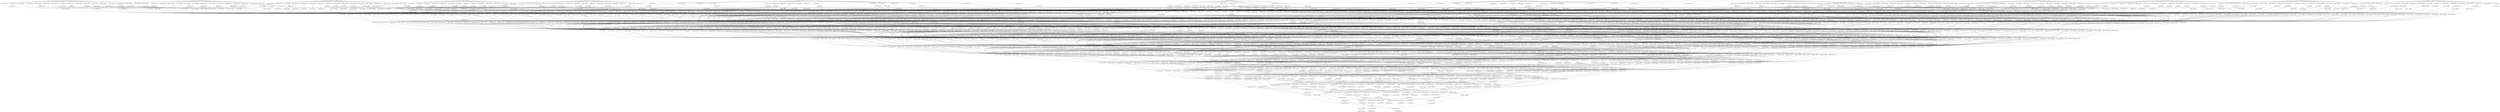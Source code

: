 digraph g{
0 -> 1
1 -> 2
0 -> 3
3 -> 4
0 -> 5
5 -> 6
0 -> 7
7 -> 8
0 -> 9
9 -> 10
0 -> 11
11 -> 12
0 -> 13
13 -> 14
0 -> 15
15 -> 16
0 -> 17
17 -> 18
0 -> 19
19 -> 20
0 -> 21
21 -> 22
0 -> 23
23 -> 24
0 -> 25
25 -> 26
0 -> 27
27 -> 28
0 -> 29
29 -> 30
0 -> 31
31 -> 32
33 -> 34
34 -> 35
33 -> 36
36 -> 37
33 -> 38
38 -> 39
33 -> 40
40 -> 41
33 -> 42
42 -> 43
33 -> 44
44 -> 45
33 -> 46
46 -> 47
33 -> 48
48 -> 49
33 -> 50
50 -> 51
33 -> 52
52 -> 53
33 -> 54
54 -> 55
33 -> 56
56 -> 57
33 -> 58
58 -> 59
33 -> 60
60 -> 61
33 -> 62
62 -> 63
33 -> 64
64 -> 65
66 -> 67
67 -> 68
66 -> 69
69 -> 70
66 -> 71
71 -> 72
66 -> 73
73 -> 74
66 -> 75
75 -> 76
66 -> 77
77 -> 78
66 -> 79
79 -> 80
66 -> 81
81 -> 82
66 -> 83
83 -> 84
66 -> 85
85 -> 86
66 -> 87
87 -> 88
66 -> 89
89 -> 90
66 -> 91
91 -> 92
66 -> 93
93 -> 94
66 -> 95
95 -> 96
66 -> 97
97 -> 98
99 -> 100
100 -> 101
99 -> 102
102 -> 103
99 -> 104
104 -> 105
99 -> 106
106 -> 107
99 -> 108
108 -> 109
99 -> 110
110 -> 111
99 -> 112
112 -> 113
99 -> 114
114 -> 115
99 -> 116
116 -> 117
99 -> 118
118 -> 119
99 -> 120
120 -> 121
99 -> 122
122 -> 123
99 -> 124
124 -> 125
99 -> 126
126 -> 127
99 -> 128
128 -> 129
99 -> 130
130 -> 131
132 -> 133
133 -> 134
132 -> 135
135 -> 136
132 -> 137
137 -> 138
132 -> 139
139 -> 140
132 -> 141
141 -> 142
132 -> 143
143 -> 144
132 -> 145
145 -> 146
132 -> 147
147 -> 148
132 -> 149
149 -> 150
132 -> 151
151 -> 152
132 -> 153
153 -> 154
132 -> 155
155 -> 156
132 -> 157
157 -> 158
132 -> 159
159 -> 160
132 -> 161
161 -> 162
132 -> 163
163 -> 164
165 -> 166
166 -> 167
165 -> 168
168 -> 169
165 -> 170
170 -> 171
165 -> 172
172 -> 173
165 -> 174
174 -> 175
165 -> 176
176 -> 177
165 -> 178
178 -> 179
165 -> 180
180 -> 181
165 -> 182
182 -> 183
165 -> 184
184 -> 185
165 -> 186
186 -> 187
165 -> 188
188 -> 189
165 -> 190
190 -> 191
165 -> 192
192 -> 193
165 -> 194
194 -> 195
165 -> 196
196 -> 197
198 -> 199
199 -> 200
198 -> 201
201 -> 202
198 -> 203
203 -> 204
198 -> 205
205 -> 206
198 -> 207
207 -> 208
198 -> 209
209 -> 210
198 -> 211
211 -> 212
198 -> 213
213 -> 214
198 -> 215
215 -> 216
198 -> 217
217 -> 218
198 -> 219
219 -> 220
198 -> 221
221 -> 222
198 -> 223
223 -> 224
198 -> 225
225 -> 226
198 -> 227
227 -> 228
198 -> 229
229 -> 230
231 -> 232
232 -> 233
231 -> 234
234 -> 235
231 -> 236
236 -> 237
231 -> 238
238 -> 239
231 -> 240
240 -> 241
231 -> 242
242 -> 243
231 -> 244
244 -> 245
231 -> 246
246 -> 247
231 -> 248
248 -> 249
231 -> 250
250 -> 251
231 -> 252
252 -> 253
231 -> 254
254 -> 255
231 -> 256
256 -> 257
231 -> 258
258 -> 259
231 -> 260
260 -> 261
231 -> 262
262 -> 263
264 -> 265
265 -> 266
264 -> 267
267 -> 268
264 -> 269
269 -> 270
264 -> 271
271 -> 272
264 -> 273
273 -> 274
264 -> 275
275 -> 276
264 -> 277
277 -> 278
264 -> 279
279 -> 280
264 -> 281
281 -> 282
264 -> 283
283 -> 284
264 -> 285
285 -> 286
264 -> 287
287 -> 288
264 -> 289
289 -> 290
264 -> 291
291 -> 292
264 -> 293
293 -> 294
264 -> 295
295 -> 296
297 -> 298
298 -> 299
297 -> 300
300 -> 301
297 -> 302
302 -> 303
297 -> 304
304 -> 305
297 -> 306
306 -> 307
297 -> 308
308 -> 309
297 -> 310
310 -> 311
297 -> 312
312 -> 313
297 -> 314
314 -> 315
297 -> 316
316 -> 317
297 -> 318
318 -> 319
297 -> 320
320 -> 321
297 -> 322
322 -> 323
297 -> 324
324 -> 325
297 -> 326
326 -> 327
297 -> 328
328 -> 329
330 -> 331
331 -> 332
330 -> 333
333 -> 334
330 -> 335
335 -> 336
330 -> 337
337 -> 338
330 -> 339
339 -> 340
330 -> 341
341 -> 342
330 -> 343
343 -> 344
330 -> 345
345 -> 346
330 -> 347
347 -> 348
330 -> 349
349 -> 350
330 -> 351
351 -> 352
330 -> 353
353 -> 354
330 -> 355
355 -> 356
330 -> 357
357 -> 358
330 -> 359
359 -> 360
330 -> 361
361 -> 362
363 -> 364
364 -> 365
363 -> 366
366 -> 367
363 -> 368
368 -> 369
363 -> 370
370 -> 371
363 -> 372
372 -> 373
363 -> 374
374 -> 375
363 -> 376
376 -> 377
363 -> 378
378 -> 379
363 -> 380
380 -> 381
363 -> 382
382 -> 383
363 -> 384
384 -> 385
363 -> 386
386 -> 387
363 -> 388
388 -> 389
363 -> 390
390 -> 391
363 -> 392
392 -> 393
363 -> 394
394 -> 395
396 -> 397
397 -> 398
396 -> 399
399 -> 400
396 -> 401
401 -> 402
396 -> 403
403 -> 404
396 -> 405
405 -> 406
396 -> 407
407 -> 408
396 -> 409
409 -> 410
396 -> 411
411 -> 412
396 -> 413
413 -> 414
396 -> 415
415 -> 416
396 -> 417
417 -> 418
396 -> 419
419 -> 420
396 -> 421
421 -> 422
396 -> 423
423 -> 424
396 -> 425
425 -> 426
396 -> 427
427 -> 428
429 -> 430
430 -> 431
429 -> 432
432 -> 433
429 -> 434
434 -> 435
429 -> 436
436 -> 437
429 -> 438
438 -> 439
429 -> 440
440 -> 441
429 -> 442
442 -> 443
429 -> 444
444 -> 445
429 -> 446
446 -> 447
429 -> 448
448 -> 449
429 -> 450
450 -> 451
429 -> 452
452 -> 453
429 -> 454
454 -> 455
429 -> 456
456 -> 457
429 -> 458
458 -> 459
429 -> 460
460 -> 461
462 -> 463
463 -> 464
462 -> 465
465 -> 466
462 -> 467
467 -> 468
462 -> 469
469 -> 470
462 -> 471
471 -> 472
462 -> 473
473 -> 474
462 -> 475
475 -> 476
462 -> 477
477 -> 478
462 -> 479
479 -> 480
462 -> 481
481 -> 482
462 -> 483
483 -> 484
462 -> 485
485 -> 486
462 -> 487
487 -> 488
462 -> 489
489 -> 490
462 -> 491
491 -> 492
493 -> 494
494 -> 495
493 -> 496
496 -> 497
493 -> 498
498 -> 499
493 -> 500
500 -> 501
493 -> 502
502 -> 503
493 -> 504
504 -> 505
493 -> 506
506 -> 507
493 -> 508
508 -> 509
493 -> 510
510 -> 511
493 -> 512
512 -> 513
493 -> 514
514 -> 515
493 -> 516
516 -> 517
493 -> 518
518 -> 519
493 -> 520
520 -> 521
493 -> 522
522 -> 523
524 -> 525
525 -> 526
524 -> 527
527 -> 528
524 -> 529
529 -> 530
524 -> 531
531 -> 532
524 -> 533
533 -> 534
524 -> 535
535 -> 536
524 -> 537
537 -> 538
524 -> 539
539 -> 540
524 -> 541
541 -> 542
524 -> 543
543 -> 544
524 -> 545
545 -> 546
524 -> 547
547 -> 548
524 -> 549
549 -> 550
524 -> 551
551 -> 552
524 -> 553
553 -> 554
555 -> 556
556 -> 557
555 -> 558
558 -> 559
555 -> 560
560 -> 561
555 -> 562
562 -> 563
555 -> 564
564 -> 565
555 -> 566
566 -> 567
555 -> 568
568 -> 569
555 -> 570
570 -> 571
555 -> 572
572 -> 573
555 -> 574
574 -> 575
555 -> 576
576 -> 577
555 -> 578
578 -> 579
555 -> 580
580 -> 581
555 -> 582
582 -> 583
555 -> 584
584 -> 585
586 -> 587
587 -> 588
586 -> 589
589 -> 590
586 -> 591
591 -> 592
586 -> 593
593 -> 594
586 -> 595
595 -> 596
586 -> 597
597 -> 598
586 -> 599
599 -> 600
586 -> 601
601 -> 602
586 -> 603
603 -> 604
586 -> 605
605 -> 606
586 -> 607
607 -> 608
586 -> 609
609 -> 610
586 -> 611
611 -> 612
586 -> 613
613 -> 614
586 -> 615
615 -> 616
617 -> 618
618 -> 619
617 -> 620
620 -> 621
617 -> 622
622 -> 623
617 -> 624
624 -> 625
617 -> 626
626 -> 627
617 -> 628
628 -> 629
617 -> 630
630 -> 631
617 -> 632
632 -> 633
617 -> 634
634 -> 635
617 -> 636
636 -> 637
617 -> 638
638 -> 639
617 -> 640
640 -> 641
617 -> 642
642 -> 643
617 -> 644
644 -> 645
617 -> 646
646 -> 647
648 -> 649
649 -> 650
648 -> 651
651 -> 652
648 -> 653
653 -> 654
648 -> 655
655 -> 656
648 -> 657
657 -> 658
648 -> 659
659 -> 660
648 -> 661
661 -> 662
648 -> 663
663 -> 664
648 -> 665
665 -> 666
648 -> 667
667 -> 668
648 -> 669
669 -> 670
648 -> 671
671 -> 672
648 -> 673
673 -> 674
648 -> 675
675 -> 676
648 -> 677
677 -> 678
679 -> 680
680 -> 681
679 -> 682
682 -> 683
679 -> 684
684 -> 685
679 -> 686
686 -> 687
679 -> 688
688 -> 689
679 -> 690
690 -> 691
679 -> 692
692 -> 693
679 -> 694
694 -> 695
679 -> 696
696 -> 697
679 -> 698
698 -> 699
679 -> 700
700 -> 701
679 -> 702
702 -> 703
679 -> 704
704 -> 705
679 -> 706
706 -> 707
679 -> 708
708 -> 709
710 -> 711
711 -> 712
710 -> 713
713 -> 714
710 -> 715
715 -> 716
710 -> 717
717 -> 718
710 -> 719
719 -> 720
710 -> 721
721 -> 722
710 -> 723
723 -> 724
710 -> 725
725 -> 726
710 -> 727
727 -> 728
710 -> 729
729 -> 730
710 -> 731
731 -> 732
710 -> 733
733 -> 734
710 -> 735
735 -> 736
710 -> 737
737 -> 738
710 -> 739
739 -> 740
741 -> 742
742 -> 743
741 -> 744
744 -> 745
741 -> 746
746 -> 747
741 -> 748
748 -> 749
741 -> 750
750 -> 751
741 -> 752
752 -> 753
741 -> 754
754 -> 755
741 -> 756
756 -> 757
741 -> 758
758 -> 759
741 -> 760
760 -> 761
741 -> 762
762 -> 763
741 -> 764
764 -> 765
741 -> 766
766 -> 767
741 -> 768
768 -> 769
741 -> 770
770 -> 771
772 -> 773
773 -> 774
772 -> 775
775 -> 776
772 -> 777
777 -> 778
772 -> 779
779 -> 780
772 -> 781
781 -> 782
772 -> 783
783 -> 784
772 -> 785
785 -> 786
772 -> 787
787 -> 788
772 -> 789
789 -> 790
772 -> 791
791 -> 792
772 -> 793
793 -> 794
772 -> 795
795 -> 796
772 -> 797
797 -> 798
772 -> 799
799 -> 800
772 -> 801
801 -> 802
803 -> 804
804 -> 805
803 -> 806
806 -> 807
803 -> 808
808 -> 809
803 -> 810
810 -> 811
803 -> 812
812 -> 813
803 -> 814
814 -> 815
803 -> 816
816 -> 817
803 -> 818
818 -> 819
803 -> 820
820 -> 821
803 -> 822
822 -> 823
803 -> 824
824 -> 825
803 -> 826
826 -> 827
803 -> 828
828 -> 829
803 -> 830
830 -> 831
803 -> 832
832 -> 833
834 -> 835
835 -> 836
834 -> 837
837 -> 838
834 -> 839
839 -> 840
834 -> 841
841 -> 842
834 -> 843
843 -> 844
834 -> 845
845 -> 846
834 -> 847
847 -> 848
834 -> 849
849 -> 850
834 -> 851
851 -> 852
834 -> 853
853 -> 854
834 -> 855
855 -> 856
834 -> 857
857 -> 858
834 -> 859
859 -> 860
834 -> 861
861 -> 862
834 -> 863
863 -> 864
865 -> 866
866 -> 867
865 -> 868
868 -> 869
865 -> 870
870 -> 871
865 -> 872
872 -> 873
865 -> 874
874 -> 875
865 -> 876
876 -> 877
865 -> 878
878 -> 879
865 -> 880
880 -> 881
865 -> 882
882 -> 883
865 -> 884
884 -> 885
865 -> 886
886 -> 887
865 -> 888
888 -> 889
865 -> 890
890 -> 891
865 -> 892
892 -> 893
894 -> 895
895 -> 896
894 -> 897
897 -> 898
894 -> 899
899 -> 900
894 -> 901
901 -> 902
894 -> 903
903 -> 904
894 -> 905
905 -> 906
894 -> 907
907 -> 908
894 -> 909
909 -> 910
894 -> 911
911 -> 912
894 -> 913
913 -> 914
894 -> 915
915 -> 916
894 -> 917
917 -> 918
894 -> 919
919 -> 920
894 -> 921
921 -> 922
923 -> 924
924 -> 925
923 -> 926
926 -> 927
923 -> 928
928 -> 929
923 -> 930
930 -> 931
923 -> 932
932 -> 933
923 -> 934
934 -> 935
923 -> 936
936 -> 937
923 -> 938
938 -> 939
923 -> 940
940 -> 941
923 -> 942
942 -> 943
923 -> 944
944 -> 945
923 -> 946
946 -> 947
923 -> 948
948 -> 949
923 -> 950
950 -> 951
952 -> 953
953 -> 954
952 -> 955
955 -> 956
952 -> 957
957 -> 958
952 -> 959
959 -> 960
952 -> 961
961 -> 962
952 -> 963
963 -> 964
952 -> 965
965 -> 966
952 -> 967
967 -> 968
952 -> 969
969 -> 970
952 -> 971
971 -> 972
952 -> 973
973 -> 974
952 -> 975
975 -> 976
952 -> 977
977 -> 978
952 -> 979
979 -> 980
981 -> 982
982 -> 983
981 -> 984
984 -> 985
981 -> 986
986 -> 987
981 -> 988
988 -> 989
981 -> 990
990 -> 991
981 -> 992
992 -> 993
981 -> 994
994 -> 995
981 -> 996
996 -> 997
981 -> 998
998 -> 999
981 -> 1000
1000 -> 1001
981 -> 1002
1002 -> 1003
981 -> 1004
1004 -> 1005
981 -> 1006
1006 -> 1007
981 -> 1008
1008 -> 1009
1010 -> 1011
1011 -> 1012
1010 -> 1013
1013 -> 1014
1010 -> 1015
1015 -> 1016
1010 -> 1017
1017 -> 1018
1010 -> 1019
1019 -> 1020
1010 -> 1021
1021 -> 1022
1010 -> 1023
1023 -> 1024
1010 -> 1025
1025 -> 1026
1010 -> 1027
1027 -> 1028
1010 -> 1029
1029 -> 1030
1010 -> 1031
1031 -> 1032
1010 -> 1033
1033 -> 1034
1010 -> 1035
1035 -> 1036
1010 -> 1037
1037 -> 1038
1039 -> 1040
1040 -> 1041
1039 -> 1042
1042 -> 1043
1039 -> 1044
1044 -> 1045
1039 -> 1046
1046 -> 1047
1039 -> 1048
1048 -> 1049
1039 -> 1050
1050 -> 1051
1039 -> 1052
1052 -> 1053
1039 -> 1054
1054 -> 1055
1039 -> 1056
1056 -> 1057
1039 -> 1058
1058 -> 1059
1039 -> 1060
1060 -> 1061
1039 -> 1062
1062 -> 1063
1039 -> 1064
1064 -> 1065
1039 -> 1066
1066 -> 1067
1068 -> 1069
1069 -> 1070
1068 -> 1071
1071 -> 1072
1068 -> 1073
1073 -> 1074
1068 -> 1075
1075 -> 1076
1068 -> 1077
1077 -> 1078
1068 -> 1079
1079 -> 1080
1068 -> 1081
1081 -> 1082
1068 -> 1083
1083 -> 1084
1068 -> 1085
1085 -> 1086
1068 -> 1087
1087 -> 1088
1068 -> 1089
1089 -> 1090
1068 -> 1091
1091 -> 1092
1068 -> 1093
1093 -> 1094
1068 -> 1095
1095 -> 1096
1097 -> 1098
1098 -> 1099
1097 -> 1100
1100 -> 1101
1097 -> 1102
1102 -> 1103
1097 -> 1104
1104 -> 1105
1097 -> 1106
1106 -> 1107
1097 -> 1108
1108 -> 1109
1097 -> 1110
1110 -> 1111
1097 -> 1112
1112 -> 1113
1097 -> 1114
1114 -> 1115
1097 -> 1116
1116 -> 1117
1097 -> 1118
1118 -> 1119
1097 -> 1120
1120 -> 1121
1097 -> 1122
1122 -> 1123
1097 -> 1124
1124 -> 1125
1126 -> 1127
1127 -> 1128
1126 -> 1129
1129 -> 1130
1126 -> 1131
1131 -> 1132
1126 -> 1133
1133 -> 1134
1126 -> 1135
1135 -> 1136
1126 -> 1137
1137 -> 1138
1126 -> 1139
1139 -> 1140
1126 -> 1141
1141 -> 1142
1126 -> 1143
1143 -> 1144
1126 -> 1145
1145 -> 1146
1126 -> 1147
1147 -> 1148
1126 -> 1149
1149 -> 1150
1126 -> 1151
1151 -> 1152
1126 -> 1153
1153 -> 1154
1155 -> 1156
1156 -> 1157
1155 -> 1158
1158 -> 1159
1155 -> 1160
1160 -> 1161
1155 -> 1162
1162 -> 1163
1155 -> 1164
1164 -> 1165
1155 -> 1166
1166 -> 1167
1155 -> 1168
1168 -> 1169
1155 -> 1170
1170 -> 1171
1155 -> 1172
1172 -> 1173
1155 -> 1174
1174 -> 1175
1155 -> 1176
1176 -> 1177
1155 -> 1178
1178 -> 1179
1155 -> 1180
1180 -> 1181
1155 -> 1182
1182 -> 1183
1184 -> 1185
1185 -> 1186
1184 -> 1187
1187 -> 1188
1184 -> 1189
1189 -> 1190
1184 -> 1191
1191 -> 1192
1184 -> 1193
1193 -> 1194
1184 -> 1195
1195 -> 1196
1184 -> 1197
1197 -> 1198
1184 -> 1199
1199 -> 1200
1184 -> 1201
1201 -> 1202
1184 -> 1203
1203 -> 1204
1184 -> 1205
1205 -> 1206
1184 -> 1207
1207 -> 1208
1184 -> 1209
1209 -> 1210
1184 -> 1211
1211 -> 1212
1213 -> 1214
1214 -> 1215
1213 -> 1216
1216 -> 1217
1213 -> 1218
1218 -> 1219
1213 -> 1220
1220 -> 1221
1213 -> 1222
1222 -> 1223
1213 -> 1224
1224 -> 1225
1213 -> 1226
1226 -> 1227
1213 -> 1228
1228 -> 1229
1213 -> 1230
1230 -> 1231
1213 -> 1232
1232 -> 1233
1213 -> 1234
1234 -> 1235
1213 -> 1236
1236 -> 1237
1213 -> 1238
1238 -> 1239
1240 -> 1241
1241 -> 1242
1240 -> 1243
1243 -> 1244
1240 -> 1245
1245 -> 1246
1240 -> 1247
1247 -> 1248
1240 -> 1249
1249 -> 1250
1240 -> 1251
1251 -> 1252
1240 -> 1253
1253 -> 1254
1240 -> 1255
1255 -> 1256
1240 -> 1257
1257 -> 1258
1240 -> 1259
1259 -> 1260
1240 -> 1261
1261 -> 1262
1240 -> 1263
1263 -> 1264
1240 -> 1265
1265 -> 1266
1267 -> 1268
1268 -> 1269
1267 -> 1270
1270 -> 1271
1267 -> 1272
1272 -> 1273
1267 -> 1274
1274 -> 1275
1267 -> 1276
1276 -> 1277
1267 -> 1278
1278 -> 1279
1267 -> 1280
1280 -> 1281
1267 -> 1282
1282 -> 1283
1267 -> 1284
1284 -> 1285
1267 -> 1286
1286 -> 1287
1267 -> 1288
1288 -> 1289
1267 -> 1290
1290 -> 1291
1267 -> 1292
1292 -> 1293
1294 -> 1295
1295 -> 1296
1294 -> 1297
1297 -> 1298
1294 -> 1299
1299 -> 1300
1294 -> 1301
1301 -> 1302
1294 -> 1303
1303 -> 1304
1294 -> 1305
1305 -> 1306
1294 -> 1307
1307 -> 1308
1294 -> 1309
1309 -> 1310
1294 -> 1311
1311 -> 1312
1294 -> 1313
1313 -> 1314
1294 -> 1315
1315 -> 1316
1294 -> 1317
1317 -> 1318
1294 -> 1319
1319 -> 1320
1321 -> 1322
1322 -> 1323
1321 -> 1324
1324 -> 1325
1321 -> 1326
1326 -> 1327
1321 -> 1328
1328 -> 1329
1321 -> 1330
1330 -> 1331
1321 -> 1332
1332 -> 1333
1321 -> 1334
1334 -> 1335
1321 -> 1336
1336 -> 1337
1321 -> 1338
1338 -> 1339
1321 -> 1340
1340 -> 1341
1321 -> 1342
1342 -> 1343
1321 -> 1344
1344 -> 1345
1321 -> 1346
1346 -> 1347
1348 -> 1349
1349 -> 1350
1348 -> 1351
1351 -> 1352
1348 -> 1353
1353 -> 1354
1348 -> 1355
1355 -> 1356
1348 -> 1357
1357 -> 1358
1348 -> 1359
1359 -> 1360
1348 -> 1361
1361 -> 1362
1348 -> 1363
1363 -> 1364
1348 -> 1365
1365 -> 1366
1348 -> 1367
1367 -> 1368
1348 -> 1369
1369 -> 1370
1348 -> 1371
1371 -> 1372
1348 -> 1373
1373 -> 1374
1375 -> 1376
1376 -> 1377
1375 -> 1378
1378 -> 1379
1375 -> 1380
1380 -> 1381
1375 -> 1382
1382 -> 1383
1375 -> 1384
1384 -> 1385
1375 -> 1386
1386 -> 1387
1375 -> 1388
1388 -> 1389
1375 -> 1390
1390 -> 1391
1375 -> 1392
1392 -> 1393
1375 -> 1394
1394 -> 1395
1375 -> 1396
1396 -> 1397
1375 -> 1398
1398 -> 1399
1375 -> 1400
1400 -> 1401
1402 -> 1403
1403 -> 1404
1402 -> 1405
1405 -> 1406
1402 -> 1407
1407 -> 1408
1402 -> 1409
1409 -> 1410
1402 -> 1411
1411 -> 1412
1402 -> 1413
1413 -> 1414
1402 -> 1415
1415 -> 1416
1402 -> 1417
1417 -> 1418
1402 -> 1419
1419 -> 1420
1402 -> 1421
1421 -> 1422
1402 -> 1423
1423 -> 1424
1402 -> 1425
1425 -> 1426
1402 -> 1427
1427 -> 1428
1429 -> 1430
1430 -> 1431
1429 -> 1432
1432 -> 1433
1429 -> 1434
1434 -> 1435
1429 -> 1436
1436 -> 1437
1429 -> 1438
1438 -> 1439
1429 -> 1440
1440 -> 1441
1429 -> 1442
1442 -> 1443
1429 -> 1444
1444 -> 1445
1429 -> 1446
1446 -> 1447
1429 -> 1448
1448 -> 1449
1429 -> 1450
1450 -> 1451
1429 -> 1452
1452 -> 1453
1429 -> 1454
1454 -> 1455
1456 -> 1457
1457 -> 1458
1456 -> 1459
1459 -> 1460
1456 -> 1461
1461 -> 1462
1456 -> 1463
1463 -> 1464
1456 -> 1465
1465 -> 1466
1456 -> 1467
1467 -> 1468
1456 -> 1469
1469 -> 1470
1456 -> 1471
1471 -> 1472
1456 -> 1473
1473 -> 1474
1456 -> 1475
1475 -> 1476
1456 -> 1477
1477 -> 1478
1456 -> 1479
1479 -> 1480
1456 -> 1481
1481 -> 1482
1483 -> 1484
1484 -> 1485
1483 -> 1486
1486 -> 1487
1483 -> 1488
1488 -> 1489
1483 -> 1490
1490 -> 1491
1483 -> 1492
1492 -> 1493
1483 -> 1494
1494 -> 1495
1483 -> 1496
1496 -> 1497
1483 -> 1498
1498 -> 1499
1483 -> 1500
1500 -> 1501
1483 -> 1502
1502 -> 1503
1483 -> 1504
1504 -> 1505
1483 -> 1506
1506 -> 1507
1483 -> 1508
1508 -> 1509
1510 -> 1511
1511 -> 1512
1510 -> 1513
1513 -> 1514
1510 -> 1515
1515 -> 1516
1510 -> 1517
1517 -> 1518
1510 -> 1519
1519 -> 1520
1510 -> 1521
1521 -> 1522
1510 -> 1523
1523 -> 1524
1510 -> 1525
1525 -> 1526
1510 -> 1527
1527 -> 1528
1510 -> 1529
1529 -> 1530
1510 -> 1531
1531 -> 1532
1510 -> 1533
1533 -> 1534
1535 -> 1536
1536 -> 1537
1535 -> 1538
1538 -> 1539
1535 -> 1540
1540 -> 1541
1535 -> 1542
1542 -> 1543
1535 -> 1544
1544 -> 1545
1535 -> 1546
1546 -> 1547
1535 -> 1548
1548 -> 1549
1535 -> 1550
1550 -> 1551
1535 -> 1552
1552 -> 1553
1535 -> 1554
1554 -> 1555
1535 -> 1556
1556 -> 1557
1535 -> 1558
1558 -> 1559
1560 -> 1561
1561 -> 1562
1560 -> 1563
1563 -> 1564
1560 -> 1565
1565 -> 1566
1560 -> 1567
1567 -> 1568
1560 -> 1569
1569 -> 1570
1560 -> 1571
1571 -> 1572
1560 -> 1573
1573 -> 1574
1560 -> 1575
1575 -> 1576
1560 -> 1577
1577 -> 1578
1560 -> 1579
1579 -> 1580
1560 -> 1581
1581 -> 1582
1560 -> 1583
1583 -> 1584
1585 -> 1586
1586 -> 1587
1585 -> 1588
1588 -> 1589
1585 -> 1590
1590 -> 1591
1585 -> 1592
1592 -> 1593
1585 -> 1594
1594 -> 1595
1585 -> 1596
1596 -> 1597
1585 -> 1598
1598 -> 1599
1585 -> 1600
1600 -> 1601
1585 -> 1602
1602 -> 1603
1585 -> 1604
1604 -> 1605
1585 -> 1606
1606 -> 1607
1585 -> 1608
1608 -> 1609
1610 -> 1611
1611 -> 1612
1610 -> 1613
1613 -> 1614
1610 -> 1615
1615 -> 1616
1610 -> 1617
1617 -> 1618
1610 -> 1619
1619 -> 1620
1610 -> 1621
1621 -> 1622
1610 -> 1623
1623 -> 1624
1610 -> 1625
1625 -> 1626
1610 -> 1627
1627 -> 1628
1610 -> 1629
1629 -> 1630
1610 -> 1631
1631 -> 1632
1610 -> 1633
1633 -> 1634
1635 -> 1636
1636 -> 1637
1635 -> 1638
1638 -> 1639
1635 -> 1640
1640 -> 1641
1635 -> 1642
1642 -> 1643
1635 -> 1644
1644 -> 1645
1635 -> 1646
1646 -> 1647
1635 -> 1648
1648 -> 1649
1635 -> 1650
1650 -> 1651
1635 -> 1652
1652 -> 1653
1635 -> 1654
1654 -> 1655
1635 -> 1656
1656 -> 1657
1635 -> 1658
1658 -> 1659
1660 -> 1661
1661 -> 1662
1660 -> 1663
1663 -> 1664
1660 -> 1665
1665 -> 1666
1660 -> 1667
1667 -> 1668
1660 -> 1669
1669 -> 1670
1660 -> 1671
1671 -> 1672
1660 -> 1673
1673 -> 1674
1660 -> 1675
1675 -> 1676
1660 -> 1677
1677 -> 1678
1660 -> 1679
1679 -> 1680
1660 -> 1681
1681 -> 1682
1660 -> 1683
1683 -> 1684
1685 -> 1686
1686 -> 1687
1685 -> 1688
1688 -> 1689
1685 -> 1690
1690 -> 1691
1685 -> 1692
1692 -> 1693
1685 -> 1694
1694 -> 1695
1685 -> 1696
1696 -> 1697
1685 -> 1698
1698 -> 1699
1685 -> 1700
1700 -> 1701
1685 -> 1702
1702 -> 1703
1685 -> 1704
1704 -> 1705
1685 -> 1706
1706 -> 1707
1685 -> 1708
1708 -> 1709
1710 -> 1711
1711 -> 1712
1710 -> 1713
1713 -> 1714
1710 -> 1715
1715 -> 1716
1710 -> 1717
1717 -> 1718
1710 -> 1719
1719 -> 1720
1710 -> 1721
1721 -> 1722
1710 -> 1723
1723 -> 1724
1710 -> 1725
1725 -> 1726
1710 -> 1727
1727 -> 1728
1710 -> 1729
1729 -> 1730
1710 -> 1731
1731 -> 1732
1710 -> 1733
1733 -> 1734
1735 -> 1736
1736 -> 1737
1735 -> 1738
1738 -> 1739
1735 -> 1740
1740 -> 1741
1735 -> 1742
1742 -> 1743
1735 -> 1744
1744 -> 1745
1735 -> 1746
1746 -> 1747
1735 -> 1748
1748 -> 1749
1735 -> 1750
1750 -> 1751
1735 -> 1752
1752 -> 1753
1735 -> 1754
1754 -> 1755
1735 -> 1756
1756 -> 1757
1735 -> 1758
1758 -> 1759
1760 -> 1761
1761 -> 1762
1760 -> 1763
1763 -> 1764
1760 -> 1765
1765 -> 1766
1760 -> 1767
1767 -> 1768
1760 -> 1769
1769 -> 1770
1760 -> 1771
1771 -> 1772
1760 -> 1773
1773 -> 1774
1760 -> 1775
1775 -> 1776
1760 -> 1777
1777 -> 1778
1760 -> 1779
1779 -> 1780
1760 -> 1781
1781 -> 1782
1783 -> 1784
1784 -> 1785
1783 -> 1786
1786 -> 1787
1783 -> 1788
1788 -> 1789
1783 -> 1790
1790 -> 1791
1783 -> 1792
1792 -> 1793
1783 -> 1794
1794 -> 1795
1783 -> 1796
1796 -> 1797
1783 -> 1798
1798 -> 1799
1783 -> 1800
1800 -> 1801
1783 -> 1802
1802 -> 1803
1783 -> 1804
1804 -> 1805
1806 -> 1807
1807 -> 1808
1806 -> 1809
1809 -> 1810
1806 -> 1811
1811 -> 1812
1806 -> 1813
1813 -> 1814
1806 -> 1815
1815 -> 1816
1806 -> 1817
1817 -> 1818
1806 -> 1819
1819 -> 1820
1806 -> 1821
1821 -> 1822
1806 -> 1823
1823 -> 1824
1806 -> 1825
1825 -> 1826
1806 -> 1827
1827 -> 1828
1829 -> 1830
1830 -> 1831
1829 -> 1832
1832 -> 1833
1829 -> 1834
1834 -> 1835
1829 -> 1836
1836 -> 1837
1829 -> 1838
1838 -> 1839
1829 -> 1840
1840 -> 1841
1829 -> 1842
1842 -> 1843
1829 -> 1844
1844 -> 1845
1829 -> 1846
1846 -> 1847
1829 -> 1848
1848 -> 1849
1829 -> 1850
1850 -> 1851
1852 -> 1853
1853 -> 1854
1852 -> 1855
1855 -> 1856
1852 -> 1857
1857 -> 1858
1852 -> 1859
1859 -> 1860
1852 -> 1861
1861 -> 1862
1852 -> 1863
1863 -> 1864
1852 -> 1865
1865 -> 1866
1852 -> 1867
1867 -> 1868
1852 -> 1869
1869 -> 1870
1852 -> 1871
1871 -> 1872
1852 -> 1873
1873 -> 1874
1875 -> 1876
1876 -> 1877
1875 -> 1878
1878 -> 1879
1875 -> 1880
1880 -> 1881
1875 -> 1882
1882 -> 1883
1875 -> 1884
1884 -> 1885
1875 -> 1886
1886 -> 1887
1875 -> 1888
1888 -> 1889
1875 -> 1890
1890 -> 1891
1875 -> 1892
1892 -> 1893
1875 -> 1894
1894 -> 1895
1875 -> 1896
1896 -> 1897
1898 -> 1899
1899 -> 1900
1898 -> 1901
1901 -> 1902
1898 -> 1903
1903 -> 1904
1898 -> 1905
1905 -> 1906
1898 -> 1907
1907 -> 1908
1898 -> 1909
1909 -> 1910
1898 -> 1911
1911 -> 1912
1898 -> 1913
1913 -> 1914
1898 -> 1915
1915 -> 1916
1898 -> 1917
1917 -> 1918
1898 -> 1919
1919 -> 1920
1921 -> 1922
1922 -> 1923
1921 -> 1924
1924 -> 1925
1921 -> 1926
1926 -> 1927
1921 -> 1928
1928 -> 1929
1921 -> 1930
1930 -> 1931
1921 -> 1932
1932 -> 1933
1921 -> 1934
1934 -> 1935
1921 -> 1936
1936 -> 1937
1921 -> 1938
1938 -> 1939
1921 -> 1940
1940 -> 1941
1921 -> 1942
1942 -> 1943
1944 -> 1945
1945 -> 1946
1944 -> 1947
1947 -> 1948
1944 -> 1949
1949 -> 1950
1944 -> 1951
1951 -> 1952
1944 -> 1953
1953 -> 1954
1944 -> 1955
1955 -> 1956
1944 -> 1957
1957 -> 1958
1944 -> 1959
1959 -> 1960
1944 -> 1961
1961 -> 1962
1944 -> 1963
1963 -> 1964
1944 -> 1965
1965 -> 1966
1967 -> 1968
1968 -> 1969
1967 -> 1970
1970 -> 1971
1967 -> 1972
1972 -> 1973
1967 -> 1974
1974 -> 1975
1967 -> 1976
1976 -> 1977
1967 -> 1978
1978 -> 1979
1967 -> 1980
1980 -> 1981
1967 -> 1982
1982 -> 1983
1967 -> 1984
1984 -> 1985
1967 -> 1986
1986 -> 1987
1988 -> 1989
1989 -> 1990
1988 -> 1991
1991 -> 1992
1988 -> 1993
1993 -> 1994
1988 -> 1995
1995 -> 1996
1988 -> 1997
1997 -> 1998
1988 -> 1999
1999 -> 2000
1988 -> 2001
2001 -> 2002
1988 -> 2003
2003 -> 2004
1988 -> 2005
2005 -> 2006
1988 -> 2007
2007 -> 2008
2009 -> 2010
2010 -> 2011
2009 -> 2012
2012 -> 2013
2009 -> 2014
2014 -> 2015
2009 -> 2016
2016 -> 2017
2009 -> 2018
2018 -> 2019
2009 -> 2020
2020 -> 2021
2009 -> 2022
2022 -> 2023
2009 -> 2024
2024 -> 2025
2009 -> 2026
2026 -> 2027
2009 -> 2028
2028 -> 2029
2030 -> 2031
2031 -> 2032
2030 -> 2033
2033 -> 2034
2030 -> 2035
2035 -> 2036
2030 -> 2037
2037 -> 2038
2030 -> 2039
2039 -> 2040
2030 -> 2041
2041 -> 2042
2030 -> 2043
2043 -> 2044
2030 -> 2045
2045 -> 2046
2030 -> 2047
2047 -> 2048
2030 -> 2049
2049 -> 2050
2051 -> 2052
2052 -> 2053
2051 -> 2054
2054 -> 2055
2051 -> 2056
2056 -> 2057
2051 -> 2058
2058 -> 2059
2051 -> 2060
2060 -> 2061
2051 -> 2062
2062 -> 2063
2051 -> 2064
2064 -> 2065
2051 -> 2066
2066 -> 2067
2051 -> 2068
2068 -> 2069
2051 -> 2070
2070 -> 2071
2072 -> 2073
2073 -> 2074
2072 -> 2075
2075 -> 2076
2072 -> 2077
2077 -> 2078
2072 -> 2079
2079 -> 2080
2072 -> 2081
2081 -> 2082
2072 -> 2083
2083 -> 2084
2072 -> 2085
2085 -> 2086
2072 -> 2087
2087 -> 2088
2072 -> 2089
2089 -> 2090
2072 -> 2091
2091 -> 2092
2093 -> 2094
2094 -> 2095
2093 -> 2096
2096 -> 2097
2093 -> 2098
2098 -> 2099
2093 -> 2100
2100 -> 2101
2093 -> 2102
2102 -> 2103
2093 -> 2104
2104 -> 2105
2093 -> 2106
2106 -> 2107
2093 -> 2108
2108 -> 2109
2093 -> 2110
2110 -> 2111
2093 -> 2112
2112 -> 2113
2114 -> 2115
2115 -> 2116
2114 -> 2117
2117 -> 2118
2114 -> 2119
2119 -> 2120
2114 -> 2121
2121 -> 2122
2114 -> 2123
2123 -> 2124
2114 -> 2125
2125 -> 2126
2114 -> 2127
2127 -> 2128
2114 -> 2129
2129 -> 2130
2114 -> 2131
2131 -> 2132
2114 -> 2133
2133 -> 2134
2135 -> 2136
2136 -> 2137
2135 -> 2138
2138 -> 2139
2135 -> 2140
2140 -> 2141
2135 -> 2142
2142 -> 2143
2135 -> 2144
2144 -> 2145
2135 -> 2146
2146 -> 2147
2135 -> 2148
2148 -> 2149
2135 -> 2150
2150 -> 2151
2135 -> 2152
2152 -> 2153
2154 -> 2155
2155 -> 2156
2154 -> 2157
2157 -> 2158
2154 -> 2159
2159 -> 2160
2154 -> 2161
2161 -> 2162
2154 -> 2163
2163 -> 2164
2154 -> 2165
2165 -> 2166
2154 -> 2167
2167 -> 2168
2154 -> 2169
2169 -> 2170
2154 -> 2171
2171 -> 2172
2173 -> 2174
2174 -> 2175
2173 -> 2176
2176 -> 2177
2173 -> 2178
2178 -> 2179
2173 -> 2180
2180 -> 2181
2173 -> 2182
2182 -> 2183
2173 -> 2184
2184 -> 2185
2173 -> 2186
2186 -> 2187
2173 -> 2188
2188 -> 2189
2173 -> 2190
2190 -> 2191
2192 -> 2193
2193 -> 2194
2192 -> 2195
2195 -> 2196
2192 -> 2197
2197 -> 2198
2192 -> 2199
2199 -> 2200
2192 -> 2201
2201 -> 2202
2192 -> 2203
2203 -> 2204
2192 -> 2205
2205 -> 2206
2192 -> 2207
2207 -> 2208
2192 -> 2209
2209 -> 2210
2211 -> 2212
2212 -> 2213
2211 -> 2214
2214 -> 2215
2211 -> 2216
2216 -> 2217
2211 -> 2218
2218 -> 2219
2211 -> 2220
2220 -> 2221
2211 -> 2222
2222 -> 2223
2211 -> 2224
2224 -> 2225
2211 -> 2226
2226 -> 2227
2211 -> 2228
2228 -> 2229
2230 -> 2231
2231 -> 2232
2230 -> 2233
2233 -> 2234
2230 -> 2235
2235 -> 2236
2230 -> 2237
2237 -> 2238
2230 -> 2239
2239 -> 2240
2230 -> 2241
2241 -> 2242
2230 -> 2243
2243 -> 2244
2230 -> 2245
2245 -> 2246
2230 -> 2247
2247 -> 2248
2249 -> 2250
2250 -> 2251
2249 -> 2252
2252 -> 2253
2249 -> 2254
2254 -> 2255
2249 -> 2256
2256 -> 2257
2249 -> 2258
2258 -> 2259
2249 -> 2260
2260 -> 2261
2249 -> 2262
2262 -> 2263
2249 -> 2264
2264 -> 2265
2249 -> 2266
2266 -> 2267
2268 -> 2269
2269 -> 2270
2268 -> 2271
2271 -> 2272
2268 -> 2273
2273 -> 2274
2268 -> 2275
2275 -> 2276
2268 -> 2277
2277 -> 2278
2268 -> 2279
2279 -> 2280
2268 -> 2281
2281 -> 2282
2268 -> 2283
2283 -> 2284
2285 -> 2286
2286 -> 2287
2285 -> 2288
2288 -> 2289
2285 -> 2290
2290 -> 2291
2285 -> 2292
2292 -> 2293
2285 -> 2294
2294 -> 2295
2285 -> 2296
2296 -> 2297
2285 -> 2298
2298 -> 2299
2285 -> 2300
2300 -> 2301
2302 -> 2303
2303 -> 2304
2302 -> 2305
2305 -> 2306
2302 -> 2307
2307 -> 2308
2302 -> 2309
2309 -> 2310
2302 -> 2311
2311 -> 2312
2302 -> 2313
2313 -> 2314
2302 -> 2315
2315 -> 2316
2302 -> 2317
2317 -> 2318
2319 -> 2320
2320 -> 2321
2319 -> 2322
2322 -> 2323
2319 -> 2324
2324 -> 2325
2319 -> 2326
2326 -> 2327
2319 -> 2328
2328 -> 2329
2319 -> 2330
2330 -> 2331
2319 -> 2332
2332 -> 2333
2319 -> 2334
2334 -> 2335
2336 -> 2337
2337 -> 2338
2336 -> 2339
2339 -> 2340
2336 -> 2341
2341 -> 2342
2336 -> 2343
2343 -> 2344
2336 -> 2345
2345 -> 2346
2336 -> 2347
2347 -> 2348
2336 -> 2349
2349 -> 2350
2336 -> 2351
2351 -> 2352
2353 -> 2354
2354 -> 2355
2353 -> 2356
2356 -> 2357
2353 -> 2358
2358 -> 2359
2353 -> 2360
2360 -> 2361
2353 -> 2362
2362 -> 2363
2353 -> 2364
2364 -> 2365
2353 -> 2366
2366 -> 2367
2353 -> 2368
2368 -> 2369
2370 -> 2371
2371 -> 2372
2370 -> 2373
2373 -> 2374
2370 -> 2375
2375 -> 2376
2370 -> 2377
2377 -> 2378
2370 -> 2379
2379 -> 2380
2370 -> 2381
2381 -> 2382
2370 -> 2383
2383 -> 2384
2385 -> 2386
2386 -> 2387
2385 -> 2388
2388 -> 2389
2385 -> 2390
2390 -> 2391
2385 -> 2392
2392 -> 2393
2385 -> 2394
2394 -> 2395
2385 -> 2396
2396 -> 2397
2385 -> 2398
2398 -> 2399
2400 -> 2401
2401 -> 2402
2400 -> 2403
2403 -> 2404
2400 -> 2405
2405 -> 2406
2400 -> 2407
2407 -> 2408
2400 -> 2409
2409 -> 2410
2400 -> 2411
2411 -> 2412
2400 -> 2413
2413 -> 2414
2415 -> 2416
2416 -> 2417
2415 -> 2418
2418 -> 2419
2415 -> 2420
2420 -> 2421
2415 -> 2422
2422 -> 2423
2415 -> 2424
2424 -> 2425
2415 -> 2426
2426 -> 2427
2415 -> 2428
2428 -> 2429
2430 -> 2431
2431 -> 2432
2430 -> 2433
2433 -> 2434
2430 -> 2435
2435 -> 2436
2430 -> 2437
2437 -> 2438
2430 -> 2439
2439 -> 2440
2430 -> 2441
2441 -> 2442
2430 -> 2443
2443 -> 2444
2445 -> 2446
2446 -> 2447
2445 -> 2448
2448 -> 2449
2445 -> 2450
2450 -> 2451
2445 -> 2452
2452 -> 2453
2445 -> 2454
2454 -> 2455
2445 -> 2456
2456 -> 2457
2458 -> 2459
2459 -> 2460
2458 -> 2461
2461 -> 2462
2458 -> 2463
2463 -> 2464
2458 -> 2465
2465 -> 2466
2458 -> 2467
2467 -> 2468
2458 -> 2469
2469 -> 2470
2471 -> 2472
2472 -> 2473
2471 -> 2474
2474 -> 2475
2471 -> 2476
2476 -> 2477
2471 -> 2478
2478 -> 2479
2471 -> 2480
2480 -> 2481
2471 -> 2482
2482 -> 2483
2484 -> 2485
2485 -> 2486
2484 -> 2487
2487 -> 2488
2484 -> 2489
2489 -> 2490
2484 -> 2491
2491 -> 2492
2484 -> 2493
2493 -> 2494
2484 -> 2495
2495 -> 2496
2497 -> 2498
2498 -> 2499
2497 -> 2500
2500 -> 2501
2497 -> 2502
2502 -> 2503
2497 -> 2504
2504 -> 2505
2497 -> 2506
2506 -> 2507
2508 -> 2509
2509 -> 2510
2508 -> 2511
2511 -> 2512
2508 -> 2513
2513 -> 2514
2508 -> 2515
2515 -> 2516
2508 -> 2517
2517 -> 2518
2519 -> 2520
2520 -> 2521
2519 -> 2522
2522 -> 2523
2519 -> 2524
2524 -> 2525
2519 -> 2526
2526 -> 2527
2519 -> 2528
2528 -> 2529
2530 -> 2531
2531 -> 2532
2530 -> 2533
2533 -> 2534
2530 -> 2535
2535 -> 2536
2530 -> 2537
2537 -> 2538
2539 -> 2540
2540 -> 2541
2539 -> 2542
2542 -> 2543
2539 -> 2544
2544 -> 2545
2539 -> 2546
2546 -> 2547
2548 -> 2549
2549 -> 2550
2548 -> 2551
2551 -> 2552
2548 -> 2553
2553 -> 2554
4 -> 462
37 -> 462
6 -> 465
39 -> 466
8 -> 467
41 -> 468
10 -> 469
43 -> 470
12 -> 471
45 -> 472
14 -> 473
47 -> 474
16 -> 475
49 -> 476
18 -> 477
51 -> 478
20 -> 479
53 -> 480
22 -> 481
55 -> 482
24 -> 483
57 -> 484
26 -> 485
59 -> 486
28 -> 487
61 -> 488
30 -> 489
63 -> 490
32 -> 491
65 -> 492
4 -> 493
70 -> 493
6 -> 496
72 -> 497
8 -> 498
74 -> 499
10 -> 500
76 -> 501
12 -> 502
78 -> 503
14 -> 504
80 -> 505
16 -> 506
82 -> 507
18 -> 508
84 -> 509
20 -> 510
86 -> 511
22 -> 512
88 -> 513
24 -> 514
90 -> 515
26 -> 516
92 -> 517
28 -> 518
94 -> 519
30 -> 520
96 -> 521
32 -> 522
98 -> 523
4 -> 524
103 -> 524
6 -> 527
105 -> 528
8 -> 529
107 -> 530
10 -> 531
109 -> 532
12 -> 533
111 -> 534
14 -> 535
113 -> 536
16 -> 537
115 -> 538
18 -> 539
117 -> 540
20 -> 541
119 -> 542
22 -> 543
121 -> 544
24 -> 545
123 -> 546
26 -> 547
125 -> 548
28 -> 549
127 -> 550
30 -> 551
129 -> 552
32 -> 553
131 -> 554
4 -> 555
136 -> 555
6 -> 558
138 -> 559
8 -> 560
140 -> 561
10 -> 562
142 -> 563
12 -> 564
144 -> 565
14 -> 566
146 -> 567
16 -> 568
148 -> 569
18 -> 570
150 -> 571
20 -> 572
152 -> 573
22 -> 574
154 -> 575
24 -> 576
156 -> 577
26 -> 578
158 -> 579
28 -> 580
160 -> 581
30 -> 582
162 -> 583
32 -> 584
164 -> 585
4 -> 586
169 -> 586
6 -> 589
171 -> 590
8 -> 591
173 -> 592
10 -> 593
175 -> 594
12 -> 595
177 -> 596
14 -> 597
179 -> 598
16 -> 599
181 -> 600
18 -> 601
183 -> 602
20 -> 603
185 -> 604
22 -> 605
187 -> 606
24 -> 607
189 -> 608
26 -> 609
191 -> 610
28 -> 611
193 -> 612
30 -> 613
195 -> 614
32 -> 615
197 -> 616
4 -> 617
202 -> 617
6 -> 620
204 -> 621
8 -> 622
206 -> 623
10 -> 624
208 -> 625
12 -> 626
210 -> 627
14 -> 628
212 -> 629
16 -> 630
214 -> 631
18 -> 632
216 -> 633
20 -> 634
218 -> 635
22 -> 636
220 -> 637
24 -> 638
222 -> 639
26 -> 640
224 -> 641
28 -> 642
226 -> 643
30 -> 644
228 -> 645
32 -> 646
230 -> 647
4 -> 648
235 -> 648
6 -> 651
237 -> 652
8 -> 653
239 -> 654
10 -> 655
241 -> 656
12 -> 657
243 -> 658
14 -> 659
245 -> 660
16 -> 661
247 -> 662
18 -> 663
249 -> 664
20 -> 665
251 -> 666
22 -> 667
253 -> 668
24 -> 669
255 -> 670
26 -> 671
257 -> 672
28 -> 673
259 -> 674
30 -> 675
261 -> 676
32 -> 677
263 -> 678
4 -> 679
268 -> 679
6 -> 682
270 -> 683
8 -> 684
272 -> 685
10 -> 686
274 -> 687
12 -> 688
276 -> 689
14 -> 690
278 -> 691
16 -> 692
280 -> 693
18 -> 694
282 -> 695
20 -> 696
284 -> 697
22 -> 698
286 -> 699
24 -> 700
288 -> 701
26 -> 702
290 -> 703
28 -> 704
292 -> 705
30 -> 706
294 -> 707
32 -> 708
296 -> 709
4 -> 710
301 -> 710
6 -> 713
303 -> 714
8 -> 715
305 -> 716
10 -> 717
307 -> 718
12 -> 719
309 -> 720
14 -> 721
311 -> 722
16 -> 723
313 -> 724
18 -> 725
315 -> 726
20 -> 727
317 -> 728
22 -> 729
319 -> 730
24 -> 731
321 -> 732
26 -> 733
323 -> 734
28 -> 735
325 -> 736
30 -> 737
327 -> 738
32 -> 739
329 -> 740
4 -> 741
334 -> 741
6 -> 744
336 -> 745
8 -> 746
338 -> 747
10 -> 748
340 -> 749
12 -> 750
342 -> 751
14 -> 752
344 -> 753
16 -> 754
346 -> 755
18 -> 756
348 -> 757
20 -> 758
350 -> 759
22 -> 760
352 -> 761
24 -> 762
354 -> 763
26 -> 764
356 -> 765
28 -> 766
358 -> 767
30 -> 768
360 -> 769
32 -> 770
362 -> 771
4 -> 772
367 -> 772
6 -> 775
369 -> 776
8 -> 777
371 -> 778
10 -> 779
373 -> 780
12 -> 781
375 -> 782
14 -> 783
377 -> 784
16 -> 785
379 -> 786
18 -> 787
381 -> 788
20 -> 789
383 -> 790
22 -> 791
385 -> 792
24 -> 793
387 -> 794
26 -> 795
389 -> 796
28 -> 797
391 -> 798
30 -> 799
393 -> 800
32 -> 801
395 -> 802
4 -> 803
400 -> 803
6 -> 806
402 -> 807
8 -> 808
404 -> 809
10 -> 810
406 -> 811
12 -> 812
408 -> 813
14 -> 814
410 -> 815
16 -> 816
412 -> 817
18 -> 818
414 -> 819
20 -> 820
416 -> 821
22 -> 822
418 -> 823
24 -> 824
420 -> 825
26 -> 826
422 -> 827
28 -> 828
424 -> 829
30 -> 830
426 -> 831
32 -> 832
428 -> 833
4 -> 834
433 -> 834
6 -> 837
435 -> 838
8 -> 839
437 -> 840
10 -> 841
439 -> 842
12 -> 843
441 -> 844
14 -> 845
443 -> 846
16 -> 847
445 -> 848
18 -> 849
447 -> 850
20 -> 851
449 -> 852
22 -> 853
451 -> 854
24 -> 855
453 -> 856
26 -> 857
455 -> 858
28 -> 859
457 -> 860
30 -> 861
459 -> 862
32 -> 863
461 -> 864
466 -> 865
497 -> 865
468 -> 868
499 -> 869
470 -> 870
501 -> 871
472 -> 872
503 -> 873
474 -> 874
505 -> 875
476 -> 876
507 -> 877
478 -> 878
509 -> 879
480 -> 880
511 -> 881
482 -> 882
513 -> 883
484 -> 884
515 -> 885
486 -> 886
517 -> 887
488 -> 888
519 -> 889
490 -> 890
521 -> 891
492 -> 892
523 -> 893
466 -> 894
528 -> 894
468 -> 897
530 -> 898
470 -> 899
532 -> 900
472 -> 901
534 -> 902
474 -> 903
536 -> 904
476 -> 905
538 -> 906
478 -> 907
540 -> 908
480 -> 909
542 -> 910
482 -> 911
544 -> 912
484 -> 913
546 -> 914
486 -> 915
548 -> 916
488 -> 917
550 -> 918
490 -> 919
552 -> 920
492 -> 921
554 -> 922
466 -> 923
559 -> 923
468 -> 926
561 -> 927
470 -> 928
563 -> 929
472 -> 930
565 -> 931
474 -> 932
567 -> 933
476 -> 934
569 -> 935
478 -> 936
571 -> 937
480 -> 938
573 -> 939
482 -> 940
575 -> 941
484 -> 942
577 -> 943
486 -> 944
579 -> 945
488 -> 946
581 -> 947
490 -> 948
583 -> 949
492 -> 950
585 -> 951
466 -> 952
590 -> 952
468 -> 955
592 -> 956
470 -> 957
594 -> 958
472 -> 959
596 -> 960
474 -> 961
598 -> 962
476 -> 963
600 -> 964
478 -> 965
602 -> 966
480 -> 967
604 -> 968
482 -> 969
606 -> 970
484 -> 971
608 -> 972
486 -> 973
610 -> 974
488 -> 975
612 -> 976
490 -> 977
614 -> 978
492 -> 979
616 -> 980
466 -> 981
621 -> 981
468 -> 984
623 -> 985
470 -> 986
625 -> 987
472 -> 988
627 -> 989
474 -> 990
629 -> 991
476 -> 992
631 -> 993
478 -> 994
633 -> 995
480 -> 996
635 -> 997
482 -> 998
637 -> 999
484 -> 1000
639 -> 1001
486 -> 1002
641 -> 1003
488 -> 1004
643 -> 1005
490 -> 1006
645 -> 1007
492 -> 1008
647 -> 1009
466 -> 1010
652 -> 1010
468 -> 1013
654 -> 1014
470 -> 1015
656 -> 1016
472 -> 1017
658 -> 1018
474 -> 1019
660 -> 1020
476 -> 1021
662 -> 1022
478 -> 1023
664 -> 1024
480 -> 1025
666 -> 1026
482 -> 1027
668 -> 1028
484 -> 1029
670 -> 1030
486 -> 1031
672 -> 1032
488 -> 1033
674 -> 1034
490 -> 1035
676 -> 1036
492 -> 1037
678 -> 1038
466 -> 1039
683 -> 1039
468 -> 1042
685 -> 1043
470 -> 1044
687 -> 1045
472 -> 1046
689 -> 1047
474 -> 1048
691 -> 1049
476 -> 1050
693 -> 1051
478 -> 1052
695 -> 1053
480 -> 1054
697 -> 1055
482 -> 1056
699 -> 1057
484 -> 1058
701 -> 1059
486 -> 1060
703 -> 1061
488 -> 1062
705 -> 1063
490 -> 1064
707 -> 1065
492 -> 1066
709 -> 1067
466 -> 1068
714 -> 1068
468 -> 1071
716 -> 1072
470 -> 1073
718 -> 1074
472 -> 1075
720 -> 1076
474 -> 1077
722 -> 1078
476 -> 1079
724 -> 1080
478 -> 1081
726 -> 1082
480 -> 1083
728 -> 1084
482 -> 1085
730 -> 1086
484 -> 1087
732 -> 1088
486 -> 1089
734 -> 1090
488 -> 1091
736 -> 1092
490 -> 1093
738 -> 1094
492 -> 1095
740 -> 1096
466 -> 1097
745 -> 1097
468 -> 1100
747 -> 1101
470 -> 1102
749 -> 1103
472 -> 1104
751 -> 1105
474 -> 1106
753 -> 1107
476 -> 1108
755 -> 1109
478 -> 1110
757 -> 1111
480 -> 1112
759 -> 1113
482 -> 1114
761 -> 1115
484 -> 1116
763 -> 1117
486 -> 1118
765 -> 1119
488 -> 1120
767 -> 1121
490 -> 1122
769 -> 1123
492 -> 1124
771 -> 1125
466 -> 1126
776 -> 1126
468 -> 1129
778 -> 1130
470 -> 1131
780 -> 1132
472 -> 1133
782 -> 1134
474 -> 1135
784 -> 1136
476 -> 1137
786 -> 1138
478 -> 1139
788 -> 1140
480 -> 1141
790 -> 1142
482 -> 1143
792 -> 1144
484 -> 1145
794 -> 1146
486 -> 1147
796 -> 1148
488 -> 1149
798 -> 1150
490 -> 1151
800 -> 1152
492 -> 1153
802 -> 1154
466 -> 1155
807 -> 1155
468 -> 1158
809 -> 1159
470 -> 1160
811 -> 1161
472 -> 1162
813 -> 1163
474 -> 1164
815 -> 1165
476 -> 1166
817 -> 1167
478 -> 1168
819 -> 1169
480 -> 1170
821 -> 1171
482 -> 1172
823 -> 1173
484 -> 1174
825 -> 1175
486 -> 1176
827 -> 1177
488 -> 1178
829 -> 1179
490 -> 1180
831 -> 1181
492 -> 1182
833 -> 1183
466 -> 1184
838 -> 1184
468 -> 1187
840 -> 1188
470 -> 1189
842 -> 1190
472 -> 1191
844 -> 1192
474 -> 1193
846 -> 1194
476 -> 1195
848 -> 1196
478 -> 1197
850 -> 1198
480 -> 1199
852 -> 1200
482 -> 1201
854 -> 1202
484 -> 1203
856 -> 1204
486 -> 1205
858 -> 1206
488 -> 1207
860 -> 1208
490 -> 1209
862 -> 1210
492 -> 1211
864 -> 1212
869 -> 1213
898 -> 1213
871 -> 1216
900 -> 1217
873 -> 1218
902 -> 1219
875 -> 1220
904 -> 1221
877 -> 1222
906 -> 1223
879 -> 1224
908 -> 1225
881 -> 1226
910 -> 1227
883 -> 1228
912 -> 1229
885 -> 1230
914 -> 1231
887 -> 1232
916 -> 1233
889 -> 1234
918 -> 1235
891 -> 1236
920 -> 1237
893 -> 1238
922 -> 1239
869 -> 1240
927 -> 1240
871 -> 1243
929 -> 1244
873 -> 1245
931 -> 1246
875 -> 1247
933 -> 1248
877 -> 1249
935 -> 1250
879 -> 1251
937 -> 1252
881 -> 1253
939 -> 1254
883 -> 1255
941 -> 1256
885 -> 1257
943 -> 1258
887 -> 1259
945 -> 1260
889 -> 1261
947 -> 1262
891 -> 1263
949 -> 1264
893 -> 1265
951 -> 1266
869 -> 1267
956 -> 1267
871 -> 1270
958 -> 1271
873 -> 1272
960 -> 1273
875 -> 1274
962 -> 1275
877 -> 1276
964 -> 1277
879 -> 1278
966 -> 1279
881 -> 1280
968 -> 1281
883 -> 1282
970 -> 1283
885 -> 1284
972 -> 1285
887 -> 1286
974 -> 1287
889 -> 1288
976 -> 1289
891 -> 1290
978 -> 1291
893 -> 1292
980 -> 1293
869 -> 1294
985 -> 1294
871 -> 1297
987 -> 1298
873 -> 1299
989 -> 1300
875 -> 1301
991 -> 1302
877 -> 1303
993 -> 1304
879 -> 1305
995 -> 1306
881 -> 1307
997 -> 1308
883 -> 1309
999 -> 1310
885 -> 1311
1001 -> 1312
887 -> 1313
1003 -> 1314
889 -> 1315
1005 -> 1316
891 -> 1317
1007 -> 1318
893 -> 1319
1009 -> 1320
869 -> 1321
1014 -> 1321
871 -> 1324
1016 -> 1325
873 -> 1326
1018 -> 1327
875 -> 1328
1020 -> 1329
877 -> 1330
1022 -> 1331
879 -> 1332
1024 -> 1333
881 -> 1334
1026 -> 1335
883 -> 1336
1028 -> 1337
885 -> 1338
1030 -> 1339
887 -> 1340
1032 -> 1341
889 -> 1342
1034 -> 1343
891 -> 1344
1036 -> 1345
893 -> 1346
1038 -> 1347
869 -> 1348
1043 -> 1348
871 -> 1351
1045 -> 1352
873 -> 1353
1047 -> 1354
875 -> 1355
1049 -> 1356
877 -> 1357
1051 -> 1358
879 -> 1359
1053 -> 1360
881 -> 1361
1055 -> 1362
883 -> 1363
1057 -> 1364
885 -> 1365
1059 -> 1366
887 -> 1367
1061 -> 1368
889 -> 1369
1063 -> 1370
891 -> 1371
1065 -> 1372
893 -> 1373
1067 -> 1374
869 -> 1375
1072 -> 1375
871 -> 1378
1074 -> 1379
873 -> 1380
1076 -> 1381
875 -> 1382
1078 -> 1383
877 -> 1384
1080 -> 1385
879 -> 1386
1082 -> 1387
881 -> 1388
1084 -> 1389
883 -> 1390
1086 -> 1391
885 -> 1392
1088 -> 1393
887 -> 1394
1090 -> 1395
889 -> 1396
1092 -> 1397
891 -> 1398
1094 -> 1399
893 -> 1400
1096 -> 1401
869 -> 1402
1101 -> 1402
871 -> 1405
1103 -> 1406
873 -> 1407
1105 -> 1408
875 -> 1409
1107 -> 1410
877 -> 1411
1109 -> 1412
879 -> 1413
1111 -> 1414
881 -> 1415
1113 -> 1416
883 -> 1417
1115 -> 1418
885 -> 1419
1117 -> 1420
887 -> 1421
1119 -> 1422
889 -> 1423
1121 -> 1424
891 -> 1425
1123 -> 1426
893 -> 1427
1125 -> 1428
869 -> 1429
1130 -> 1429
871 -> 1432
1132 -> 1433
873 -> 1434
1134 -> 1435
875 -> 1436
1136 -> 1437
877 -> 1438
1138 -> 1439
879 -> 1440
1140 -> 1441
881 -> 1442
1142 -> 1443
883 -> 1444
1144 -> 1445
885 -> 1446
1146 -> 1447
887 -> 1448
1148 -> 1449
889 -> 1450
1150 -> 1451
891 -> 1452
1152 -> 1453
893 -> 1454
1154 -> 1455
869 -> 1456
1159 -> 1456
871 -> 1459
1161 -> 1460
873 -> 1461
1163 -> 1462
875 -> 1463
1165 -> 1464
877 -> 1465
1167 -> 1466
879 -> 1467
1169 -> 1468
881 -> 1469
1171 -> 1470
883 -> 1471
1173 -> 1472
885 -> 1473
1175 -> 1474
887 -> 1475
1177 -> 1476
889 -> 1477
1179 -> 1478
891 -> 1479
1181 -> 1480
893 -> 1481
1183 -> 1482
869 -> 1483
1188 -> 1483
871 -> 1486
1190 -> 1487
873 -> 1488
1192 -> 1489
875 -> 1490
1194 -> 1491
877 -> 1492
1196 -> 1493
879 -> 1494
1198 -> 1495
881 -> 1496
1200 -> 1497
883 -> 1498
1202 -> 1499
885 -> 1500
1204 -> 1501
887 -> 1502
1206 -> 1503
889 -> 1504
1208 -> 1505
891 -> 1506
1210 -> 1507
893 -> 1508
1212 -> 1509
1217 -> 1510
1244 -> 1510
1219 -> 1513
1246 -> 1514
1221 -> 1515
1248 -> 1516
1223 -> 1517
1250 -> 1518
1225 -> 1519
1252 -> 1520
1227 -> 1521
1254 -> 1522
1229 -> 1523
1256 -> 1524
1231 -> 1525
1258 -> 1526
1233 -> 1527
1260 -> 1528
1235 -> 1529
1262 -> 1530
1237 -> 1531
1264 -> 1532
1239 -> 1533
1266 -> 1534
1217 -> 1535
1271 -> 1535
1219 -> 1538
1273 -> 1539
1221 -> 1540
1275 -> 1541
1223 -> 1542
1277 -> 1543
1225 -> 1544
1279 -> 1545
1227 -> 1546
1281 -> 1547
1229 -> 1548
1283 -> 1549
1231 -> 1550
1285 -> 1551
1233 -> 1552
1287 -> 1553
1235 -> 1554
1289 -> 1555
1237 -> 1556
1291 -> 1557
1239 -> 1558
1293 -> 1559
1217 -> 1560
1298 -> 1560
1219 -> 1563
1300 -> 1564
1221 -> 1565
1302 -> 1566
1223 -> 1567
1304 -> 1568
1225 -> 1569
1306 -> 1570
1227 -> 1571
1308 -> 1572
1229 -> 1573
1310 -> 1574
1231 -> 1575
1312 -> 1576
1233 -> 1577
1314 -> 1578
1235 -> 1579
1316 -> 1580
1237 -> 1581
1318 -> 1582
1239 -> 1583
1320 -> 1584
1217 -> 1585
1325 -> 1585
1219 -> 1588
1327 -> 1589
1221 -> 1590
1329 -> 1591
1223 -> 1592
1331 -> 1593
1225 -> 1594
1333 -> 1595
1227 -> 1596
1335 -> 1597
1229 -> 1598
1337 -> 1599
1231 -> 1600
1339 -> 1601
1233 -> 1602
1341 -> 1603
1235 -> 1604
1343 -> 1605
1237 -> 1606
1345 -> 1607
1239 -> 1608
1347 -> 1609
1217 -> 1610
1352 -> 1610
1219 -> 1613
1354 -> 1614
1221 -> 1615
1356 -> 1616
1223 -> 1617
1358 -> 1618
1225 -> 1619
1360 -> 1620
1227 -> 1621
1362 -> 1622
1229 -> 1623
1364 -> 1624
1231 -> 1625
1366 -> 1626
1233 -> 1627
1368 -> 1628
1235 -> 1629
1370 -> 1630
1237 -> 1631
1372 -> 1632
1239 -> 1633
1374 -> 1634
1217 -> 1635
1379 -> 1635
1219 -> 1638
1381 -> 1639
1221 -> 1640
1383 -> 1641
1223 -> 1642
1385 -> 1643
1225 -> 1644
1387 -> 1645
1227 -> 1646
1389 -> 1647
1229 -> 1648
1391 -> 1649
1231 -> 1650
1393 -> 1651
1233 -> 1652
1395 -> 1653
1235 -> 1654
1397 -> 1655
1237 -> 1656
1399 -> 1657
1239 -> 1658
1401 -> 1659
1217 -> 1660
1406 -> 1660
1219 -> 1663
1408 -> 1664
1221 -> 1665
1410 -> 1666
1223 -> 1667
1412 -> 1668
1225 -> 1669
1414 -> 1670
1227 -> 1671
1416 -> 1672
1229 -> 1673
1418 -> 1674
1231 -> 1675
1420 -> 1676
1233 -> 1677
1422 -> 1678
1235 -> 1679
1424 -> 1680
1237 -> 1681
1426 -> 1682
1239 -> 1683
1428 -> 1684
1217 -> 1685
1433 -> 1685
1219 -> 1688
1435 -> 1689
1221 -> 1690
1437 -> 1691
1223 -> 1692
1439 -> 1693
1225 -> 1694
1441 -> 1695
1227 -> 1696
1443 -> 1697
1229 -> 1698
1445 -> 1699
1231 -> 1700
1447 -> 1701
1233 -> 1702
1449 -> 1703
1235 -> 1704
1451 -> 1705
1237 -> 1706
1453 -> 1707
1239 -> 1708
1455 -> 1709
1217 -> 1710
1460 -> 1710
1219 -> 1713
1462 -> 1714
1221 -> 1715
1464 -> 1716
1223 -> 1717
1466 -> 1718
1225 -> 1719
1468 -> 1720
1227 -> 1721
1470 -> 1722
1229 -> 1723
1472 -> 1724
1231 -> 1725
1474 -> 1726
1233 -> 1727
1476 -> 1728
1235 -> 1729
1478 -> 1730
1237 -> 1731
1480 -> 1732
1239 -> 1733
1482 -> 1734
1217 -> 1735
1487 -> 1735
1219 -> 1738
1489 -> 1739
1221 -> 1740
1491 -> 1741
1223 -> 1742
1493 -> 1743
1225 -> 1744
1495 -> 1745
1227 -> 1746
1497 -> 1747
1229 -> 1748
1499 -> 1749
1231 -> 1750
1501 -> 1751
1233 -> 1752
1503 -> 1753
1235 -> 1754
1505 -> 1755
1237 -> 1756
1507 -> 1757
1239 -> 1758
1509 -> 1759
1514 -> 1760
1539 -> 1760
1516 -> 1763
1541 -> 1764
1518 -> 1765
1543 -> 1766
1520 -> 1767
1545 -> 1768
1522 -> 1769
1547 -> 1770
1524 -> 1771
1549 -> 1772
1526 -> 1773
1551 -> 1774
1528 -> 1775
1553 -> 1776
1530 -> 1777
1555 -> 1778
1532 -> 1779
1557 -> 1780
1534 -> 1781
1559 -> 1782
1514 -> 1783
1564 -> 1783
1516 -> 1786
1566 -> 1787
1518 -> 1788
1568 -> 1789
1520 -> 1790
1570 -> 1791
1522 -> 1792
1572 -> 1793
1524 -> 1794
1574 -> 1795
1526 -> 1796
1576 -> 1797
1528 -> 1798
1578 -> 1799
1530 -> 1800
1580 -> 1801
1532 -> 1802
1582 -> 1803
1534 -> 1804
1584 -> 1805
1514 -> 1806
1589 -> 1806
1516 -> 1809
1591 -> 1810
1518 -> 1811
1593 -> 1812
1520 -> 1813
1595 -> 1814
1522 -> 1815
1597 -> 1816
1524 -> 1817
1599 -> 1818
1526 -> 1819
1601 -> 1820
1528 -> 1821
1603 -> 1822
1530 -> 1823
1605 -> 1824
1532 -> 1825
1607 -> 1826
1534 -> 1827
1609 -> 1828
1514 -> 1829
1614 -> 1829
1516 -> 1832
1616 -> 1833
1518 -> 1834
1618 -> 1835
1520 -> 1836
1620 -> 1837
1522 -> 1838
1622 -> 1839
1524 -> 1840
1624 -> 1841
1526 -> 1842
1626 -> 1843
1528 -> 1844
1628 -> 1845
1530 -> 1846
1630 -> 1847
1532 -> 1848
1632 -> 1849
1534 -> 1850
1634 -> 1851
1514 -> 1852
1639 -> 1852
1516 -> 1855
1641 -> 1856
1518 -> 1857
1643 -> 1858
1520 -> 1859
1645 -> 1860
1522 -> 1861
1647 -> 1862
1524 -> 1863
1649 -> 1864
1526 -> 1865
1651 -> 1866
1528 -> 1867
1653 -> 1868
1530 -> 1869
1655 -> 1870
1532 -> 1871
1657 -> 1872
1534 -> 1873
1659 -> 1874
1514 -> 1875
1664 -> 1875
1516 -> 1878
1666 -> 1879
1518 -> 1880
1668 -> 1881
1520 -> 1882
1670 -> 1883
1522 -> 1884
1672 -> 1885
1524 -> 1886
1674 -> 1887
1526 -> 1888
1676 -> 1889
1528 -> 1890
1678 -> 1891
1530 -> 1892
1680 -> 1893
1532 -> 1894
1682 -> 1895
1534 -> 1896
1684 -> 1897
1514 -> 1898
1689 -> 1898
1516 -> 1901
1691 -> 1902
1518 -> 1903
1693 -> 1904
1520 -> 1905
1695 -> 1906
1522 -> 1907
1697 -> 1908
1524 -> 1909
1699 -> 1910
1526 -> 1911
1701 -> 1912
1528 -> 1913
1703 -> 1914
1530 -> 1915
1705 -> 1916
1532 -> 1917
1707 -> 1918
1534 -> 1919
1709 -> 1920
1514 -> 1921
1714 -> 1921
1516 -> 1924
1716 -> 1925
1518 -> 1926
1718 -> 1927
1520 -> 1928
1720 -> 1929
1522 -> 1930
1722 -> 1931
1524 -> 1932
1724 -> 1933
1526 -> 1934
1726 -> 1935
1528 -> 1936
1728 -> 1937
1530 -> 1938
1730 -> 1939
1532 -> 1940
1732 -> 1941
1534 -> 1942
1734 -> 1943
1514 -> 1944
1739 -> 1944
1516 -> 1947
1741 -> 1948
1518 -> 1949
1743 -> 1950
1520 -> 1951
1745 -> 1952
1522 -> 1953
1747 -> 1954
1524 -> 1955
1749 -> 1956
1526 -> 1957
1751 -> 1958
1528 -> 1959
1753 -> 1960
1530 -> 1961
1755 -> 1962
1532 -> 1963
1757 -> 1964
1534 -> 1965
1759 -> 1966
1764 -> 1967
1787 -> 1967
1766 -> 1970
1789 -> 1971
1768 -> 1972
1791 -> 1973
1770 -> 1974
1793 -> 1975
1772 -> 1976
1795 -> 1977
1774 -> 1978
1797 -> 1979
1776 -> 1980
1799 -> 1981
1778 -> 1982
1801 -> 1983
1780 -> 1984
1803 -> 1985
1782 -> 1986
1805 -> 1987
1764 -> 1988
1810 -> 1988
1766 -> 1991
1812 -> 1992
1768 -> 1993
1814 -> 1994
1770 -> 1995
1816 -> 1996
1772 -> 1997
1818 -> 1998
1774 -> 1999
1820 -> 2000
1776 -> 2001
1822 -> 2002
1778 -> 2003
1824 -> 2004
1780 -> 2005
1826 -> 2006
1782 -> 2007
1828 -> 2008
1764 -> 2009
1833 -> 2009
1766 -> 2012
1835 -> 2013
1768 -> 2014
1837 -> 2015
1770 -> 2016
1839 -> 2017
1772 -> 2018
1841 -> 2019
1774 -> 2020
1843 -> 2021
1776 -> 2022
1845 -> 2023
1778 -> 2024
1847 -> 2025
1780 -> 2026
1849 -> 2027
1782 -> 2028
1851 -> 2029
1764 -> 2030
1856 -> 2030
1766 -> 2033
1858 -> 2034
1768 -> 2035
1860 -> 2036
1770 -> 2037
1862 -> 2038
1772 -> 2039
1864 -> 2040
1774 -> 2041
1866 -> 2042
1776 -> 2043
1868 -> 2044
1778 -> 2045
1870 -> 2046
1780 -> 2047
1872 -> 2048
1782 -> 2049
1874 -> 2050
1764 -> 2051
1879 -> 2051
1766 -> 2054
1881 -> 2055
1768 -> 2056
1883 -> 2057
1770 -> 2058
1885 -> 2059
1772 -> 2060
1887 -> 2061
1774 -> 2062
1889 -> 2063
1776 -> 2064
1891 -> 2065
1778 -> 2066
1893 -> 2067
1780 -> 2068
1895 -> 2069
1782 -> 2070
1897 -> 2071
1764 -> 2072
1902 -> 2072
1766 -> 2075
1904 -> 2076
1768 -> 2077
1906 -> 2078
1770 -> 2079
1908 -> 2080
1772 -> 2081
1910 -> 2082
1774 -> 2083
1912 -> 2084
1776 -> 2085
1914 -> 2086
1778 -> 2087
1916 -> 2088
1780 -> 2089
1918 -> 2090
1782 -> 2091
1920 -> 2092
1764 -> 2093
1925 -> 2093
1766 -> 2096
1927 -> 2097
1768 -> 2098
1929 -> 2099
1770 -> 2100
1931 -> 2101
1772 -> 2102
1933 -> 2103
1774 -> 2104
1935 -> 2105
1776 -> 2106
1937 -> 2107
1778 -> 2108
1939 -> 2109
1780 -> 2110
1941 -> 2111
1782 -> 2112
1943 -> 2113
1764 -> 2114
1948 -> 2114
1766 -> 2117
1950 -> 2118
1768 -> 2119
1952 -> 2120
1770 -> 2121
1954 -> 2122
1772 -> 2123
1956 -> 2124
1774 -> 2125
1958 -> 2126
1776 -> 2127
1960 -> 2128
1778 -> 2129
1962 -> 2130
1780 -> 2131
1964 -> 2132
1782 -> 2133
1966 -> 2134
1971 -> 2135
1992 -> 2135
1973 -> 2138
1994 -> 2139
1975 -> 2140
1996 -> 2141
1977 -> 2142
1998 -> 2143
1979 -> 2144
2000 -> 2145
1981 -> 2146
2002 -> 2147
1983 -> 2148
2004 -> 2149
1985 -> 2150
2006 -> 2151
1987 -> 2152
2008 -> 2153
1971 -> 2154
2013 -> 2154
1973 -> 2157
2015 -> 2158
1975 -> 2159
2017 -> 2160
1977 -> 2161
2019 -> 2162
1979 -> 2163
2021 -> 2164
1981 -> 2165
2023 -> 2166
1983 -> 2167
2025 -> 2168
1985 -> 2169
2027 -> 2170
1987 -> 2171
2029 -> 2172
1971 -> 2173
2034 -> 2173
1973 -> 2176
2036 -> 2177
1975 -> 2178
2038 -> 2179
1977 -> 2180
2040 -> 2181
1979 -> 2182
2042 -> 2183
1981 -> 2184
2044 -> 2185
1983 -> 2186
2046 -> 2187
1985 -> 2188
2048 -> 2189
1987 -> 2190
2050 -> 2191
1971 -> 2192
2055 -> 2192
1973 -> 2195
2057 -> 2196
1975 -> 2197
2059 -> 2198
1977 -> 2199
2061 -> 2200
1979 -> 2201
2063 -> 2202
1981 -> 2203
2065 -> 2204
1983 -> 2205
2067 -> 2206
1985 -> 2207
2069 -> 2208
1987 -> 2209
2071 -> 2210
1971 -> 2211
2076 -> 2211
1973 -> 2214
2078 -> 2215
1975 -> 2216
2080 -> 2217
1977 -> 2218
2082 -> 2219
1979 -> 2220
2084 -> 2221
1981 -> 2222
2086 -> 2223
1983 -> 2224
2088 -> 2225
1985 -> 2226
2090 -> 2227
1987 -> 2228
2092 -> 2229
1971 -> 2230
2097 -> 2230
1973 -> 2233
2099 -> 2234
1975 -> 2235
2101 -> 2236
1977 -> 2237
2103 -> 2238
1979 -> 2239
2105 -> 2240
1981 -> 2241
2107 -> 2242
1983 -> 2243
2109 -> 2244
1985 -> 2245
2111 -> 2246
1987 -> 2247
2113 -> 2248
1971 -> 2249
2118 -> 2249
1973 -> 2252
2120 -> 2253
1975 -> 2254
2122 -> 2255
1977 -> 2256
2124 -> 2257
1979 -> 2258
2126 -> 2259
1981 -> 2260
2128 -> 2261
1983 -> 2262
2130 -> 2263
1985 -> 2264
2132 -> 2265
1987 -> 2266
2134 -> 2267
2139 -> 2268
2158 -> 2268
2141 -> 2271
2160 -> 2272
2143 -> 2273
2162 -> 2274
2145 -> 2275
2164 -> 2276
2147 -> 2277
2166 -> 2278
2149 -> 2279
2168 -> 2280
2151 -> 2281
2170 -> 2282
2153 -> 2283
2172 -> 2284
2139 -> 2285
2177 -> 2285
2141 -> 2288
2179 -> 2289
2143 -> 2290
2181 -> 2291
2145 -> 2292
2183 -> 2293
2147 -> 2294
2185 -> 2295
2149 -> 2296
2187 -> 2297
2151 -> 2298
2189 -> 2299
2153 -> 2300
2191 -> 2301
2139 -> 2302
2196 -> 2302
2141 -> 2305
2198 -> 2306
2143 -> 2307
2200 -> 2308
2145 -> 2309
2202 -> 2310
2147 -> 2311
2204 -> 2312
2149 -> 2313
2206 -> 2314
2151 -> 2315
2208 -> 2316
2153 -> 2317
2210 -> 2318
2139 -> 2319
2215 -> 2319
2141 -> 2322
2217 -> 2323
2143 -> 2324
2219 -> 2325
2145 -> 2326
2221 -> 2327
2147 -> 2328
2223 -> 2329
2149 -> 2330
2225 -> 2331
2151 -> 2332
2227 -> 2333
2153 -> 2334
2229 -> 2335
2139 -> 2336
2234 -> 2336
2141 -> 2339
2236 -> 2340
2143 -> 2341
2238 -> 2342
2145 -> 2343
2240 -> 2344
2147 -> 2345
2242 -> 2346
2149 -> 2347
2244 -> 2348
2151 -> 2349
2246 -> 2350
2153 -> 2351
2248 -> 2352
2139 -> 2353
2253 -> 2353
2141 -> 2356
2255 -> 2357
2143 -> 2358
2257 -> 2359
2145 -> 2360
2259 -> 2361
2147 -> 2362
2261 -> 2363
2149 -> 2364
2263 -> 2365
2151 -> 2366
2265 -> 2367
2153 -> 2368
2267 -> 2369
2272 -> 2370
2289 -> 2370
2274 -> 2373
2291 -> 2374
2276 -> 2375
2293 -> 2376
2278 -> 2377
2295 -> 2378
2280 -> 2379
2297 -> 2380
2282 -> 2381
2299 -> 2382
2284 -> 2383
2301 -> 2384
2272 -> 2385
2306 -> 2385
2274 -> 2388
2308 -> 2389
2276 -> 2390
2310 -> 2391
2278 -> 2392
2312 -> 2393
2280 -> 2394
2314 -> 2395
2282 -> 2396
2316 -> 2397
2284 -> 2398
2318 -> 2399
2272 -> 2400
2323 -> 2400
2274 -> 2403
2325 -> 2404
2276 -> 2405
2327 -> 2406
2278 -> 2407
2329 -> 2408
2280 -> 2409
2331 -> 2410
2282 -> 2411
2333 -> 2412
2284 -> 2413
2335 -> 2414
2272 -> 2415
2340 -> 2415
2274 -> 2418
2342 -> 2419
2276 -> 2420
2344 -> 2421
2278 -> 2422
2346 -> 2423
2280 -> 2424
2348 -> 2425
2282 -> 2426
2350 -> 2427
2284 -> 2428
2352 -> 2429
2272 -> 2430
2357 -> 2430
2274 -> 2433
2359 -> 2434
2276 -> 2435
2361 -> 2436
2278 -> 2437
2363 -> 2438
2280 -> 2439
2365 -> 2440
2282 -> 2441
2367 -> 2442
2284 -> 2443
2369 -> 2444
2374 -> 2445
2389 -> 2445
2376 -> 2448
2391 -> 2449
2378 -> 2450
2393 -> 2451
2380 -> 2452
2395 -> 2453
2382 -> 2454
2397 -> 2455
2384 -> 2456
2399 -> 2457
2374 -> 2458
2404 -> 2458
2376 -> 2461
2406 -> 2462
2378 -> 2463
2408 -> 2464
2380 -> 2465
2410 -> 2466
2382 -> 2467
2412 -> 2468
2384 -> 2469
2414 -> 2470
2374 -> 2471
2419 -> 2471
2376 -> 2474
2421 -> 2475
2378 -> 2476
2423 -> 2477
2380 -> 2478
2425 -> 2479
2382 -> 2480
2427 -> 2481
2384 -> 2482
2429 -> 2483
2374 -> 2484
2434 -> 2484
2376 -> 2487
2436 -> 2488
2378 -> 2489
2438 -> 2490
2380 -> 2491
2440 -> 2492
2382 -> 2493
2442 -> 2494
2384 -> 2495
2444 -> 2496
2449 -> 2497
2462 -> 2497
2451 -> 2500
2464 -> 2501
2453 -> 2502
2466 -> 2503
2455 -> 2504
2468 -> 2505
2457 -> 2506
2470 -> 2507
2449 -> 2508
2475 -> 2508
2451 -> 2511
2477 -> 2512
2453 -> 2513
2479 -> 2514
2455 -> 2515
2481 -> 2516
2457 -> 2517
2483 -> 2518
2449 -> 2519
2488 -> 2519
2451 -> 2522
2490 -> 2523
2453 -> 2524
2492 -> 2525
2455 -> 2526
2494 -> 2527
2457 -> 2528
2496 -> 2529
2501 -> 2530
2512 -> 2530
2503 -> 2533
2514 -> 2534
2505 -> 2535
2516 -> 2536
2507 -> 2537
2518 -> 2538
2501 -> 2539
2523 -> 2539
2503 -> 2542
2525 -> 2543
2505 -> 2544
2527 -> 2545
2507 -> 2546
2529 -> 2547
2534 -> 2548
2543 -> 2548
2536 -> 2551
2545 -> 2552
2538 -> 2553
2547 -> 2554

0[label="A{i=1, k=2}"]
1[label="B{i=1, j=1, k=2}"]
2[label="C{i=1, j=1, k=2}"]
3[label="B{i=1, j=2, k=2}"]
4[label="C{i=1, j=2, k=2}"]
5[label="B{i=1, j=3, k=2}"]
6[label="C{i=1, j=3, k=2}"]
7[label="B{i=1, j=4, k=2}"]
8[label="C{i=1, j=4, k=2}"]
9[label="B{i=1, j=5, k=2}"]
10[label="C{i=1, j=5, k=2}"]
11[label="B{i=1, j=6, k=2}"]
12[label="C{i=1, j=6, k=2}"]
13[label="B{i=1, j=7, k=2}"]
14[label="C{i=1, j=7, k=2}"]
15[label="B{i=1, j=8, k=2}"]
16[label="C{i=1, j=8, k=2}"]
17[label="B{i=1, j=9, k=2}"]
18[label="C{i=1, j=9, k=2}"]
19[label="B{i=1, j=10, k=2}"]
20[label="C{i=1, j=10, k=2}"]
21[label="B{i=1, j=11, k=2}"]
22[label="C{i=1, j=11, k=2}"]
23[label="B{i=1, j=12, k=2}"]
24[label="C{i=1, j=12, k=2}"]
25[label="B{i=1, j=13, k=2}"]
26[label="C{i=1, j=13, k=2}"]
27[label="B{i=1, j=14, k=2}"]
28[label="C{i=1, j=14, k=2}"]
29[label="B{i=1, j=15, k=2}"]
30[label="C{i=1, j=15, k=2}"]
31[label="B{i=1, j=16, k=2}"]
32[label="C{i=1, j=16, k=2}"]
33[label="A{i=1, k=3}"]
34[label="B{i=1, j=1, k=3}"]
35[label="C{i=1, j=1, k=3}"]
36[label="B{i=1, j=2, k=3}"]
37[label="C{i=1, j=2, k=3}"]
38[label="B{i=1, j=3, k=3}"]
39[label="C{i=1, j=3, k=3}"]
40[label="B{i=1, j=4, k=3}"]
41[label="C{i=1, j=4, k=3}"]
42[label="B{i=1, j=5, k=3}"]
43[label="C{i=1, j=5, k=3}"]
44[label="B{i=1, j=6, k=3}"]
45[label="C{i=1, j=6, k=3}"]
46[label="B{i=1, j=7, k=3}"]
47[label="C{i=1, j=7, k=3}"]
48[label="B{i=1, j=8, k=3}"]
49[label="C{i=1, j=8, k=3}"]
50[label="B{i=1, j=9, k=3}"]
51[label="C{i=1, j=9, k=3}"]
52[label="B{i=1, j=10, k=3}"]
53[label="C{i=1, j=10, k=3}"]
54[label="B{i=1, j=11, k=3}"]
55[label="C{i=1, j=11, k=3}"]
56[label="B{i=1, j=12, k=3}"]
57[label="C{i=1, j=12, k=3}"]
58[label="B{i=1, j=13, k=3}"]
59[label="C{i=1, j=13, k=3}"]
60[label="B{i=1, j=14, k=3}"]
61[label="C{i=1, j=14, k=3}"]
62[label="B{i=1, j=15, k=3}"]
63[label="C{i=1, j=15, k=3}"]
64[label="B{i=1, j=16, k=3}"]
65[label="C{i=1, j=16, k=3}"]
66[label="A{i=1, k=4}"]
67[label="B{i=1, j=1, k=4}"]
68[label="C{i=1, j=1, k=4}"]
69[label="B{i=1, j=2, k=4}"]
70[label="C{i=1, j=2, k=4}"]
71[label="B{i=1, j=3, k=4}"]
72[label="C{i=1, j=3, k=4}"]
73[label="B{i=1, j=4, k=4}"]
74[label="C{i=1, j=4, k=4}"]
75[label="B{i=1, j=5, k=4}"]
76[label="C{i=1, j=5, k=4}"]
77[label="B{i=1, j=6, k=4}"]
78[label="C{i=1, j=6, k=4}"]
79[label="B{i=1, j=7, k=4}"]
80[label="C{i=1, j=7, k=4}"]
81[label="B{i=1, j=8, k=4}"]
82[label="C{i=1, j=8, k=4}"]
83[label="B{i=1, j=9, k=4}"]
84[label="C{i=1, j=9, k=4}"]
85[label="B{i=1, j=10, k=4}"]
86[label="C{i=1, j=10, k=4}"]
87[label="B{i=1, j=11, k=4}"]
88[label="C{i=1, j=11, k=4}"]
89[label="B{i=1, j=12, k=4}"]
90[label="C{i=1, j=12, k=4}"]
91[label="B{i=1, j=13, k=4}"]
92[label="C{i=1, j=13, k=4}"]
93[label="B{i=1, j=14, k=4}"]
94[label="C{i=1, j=14, k=4}"]
95[label="B{i=1, j=15, k=4}"]
96[label="C{i=1, j=15, k=4}"]
97[label="B{i=1, j=16, k=4}"]
98[label="C{i=1, j=16, k=4}"]
99[label="A{i=1, k=5}"]
100[label="B{i=1, j=1, k=5}"]
101[label="C{i=1, j=1, k=5}"]
102[label="B{i=1, j=2, k=5}"]
103[label="C{i=1, j=2, k=5}"]
104[label="B{i=1, j=3, k=5}"]
105[label="C{i=1, j=3, k=5}"]
106[label="B{i=1, j=4, k=5}"]
107[label="C{i=1, j=4, k=5}"]
108[label="B{i=1, j=5, k=5}"]
109[label="C{i=1, j=5, k=5}"]
110[label="B{i=1, j=6, k=5}"]
111[label="C{i=1, j=6, k=5}"]
112[label="B{i=1, j=7, k=5}"]
113[label="C{i=1, j=7, k=5}"]
114[label="B{i=1, j=8, k=5}"]
115[label="C{i=1, j=8, k=5}"]
116[label="B{i=1, j=9, k=5}"]
117[label="C{i=1, j=9, k=5}"]
118[label="B{i=1, j=10, k=5}"]
119[label="C{i=1, j=10, k=5}"]
120[label="B{i=1, j=11, k=5}"]
121[label="C{i=1, j=11, k=5}"]
122[label="B{i=1, j=12, k=5}"]
123[label="C{i=1, j=12, k=5}"]
124[label="B{i=1, j=13, k=5}"]
125[label="C{i=1, j=13, k=5}"]
126[label="B{i=1, j=14, k=5}"]
127[label="C{i=1, j=14, k=5}"]
128[label="B{i=1, j=15, k=5}"]
129[label="C{i=1, j=15, k=5}"]
130[label="B{i=1, j=16, k=5}"]
131[label="C{i=1, j=16, k=5}"]
132[label="A{i=1, k=6}"]
133[label="B{i=1, j=1, k=6}"]
134[label="C{i=1, j=1, k=6}"]
135[label="B{i=1, j=2, k=6}"]
136[label="C{i=1, j=2, k=6}"]
137[label="B{i=1, j=3, k=6}"]
138[label="C{i=1, j=3, k=6}"]
139[label="B{i=1, j=4, k=6}"]
140[label="C{i=1, j=4, k=6}"]
141[label="B{i=1, j=5, k=6}"]
142[label="C{i=1, j=5, k=6}"]
143[label="B{i=1, j=6, k=6}"]
144[label="C{i=1, j=6, k=6}"]
145[label="B{i=1, j=7, k=6}"]
146[label="C{i=1, j=7, k=6}"]
147[label="B{i=1, j=8, k=6}"]
148[label="C{i=1, j=8, k=6}"]
149[label="B{i=1, j=9, k=6}"]
150[label="C{i=1, j=9, k=6}"]
151[label="B{i=1, j=10, k=6}"]
152[label="C{i=1, j=10, k=6}"]
153[label="B{i=1, j=11, k=6}"]
154[label="C{i=1, j=11, k=6}"]
155[label="B{i=1, j=12, k=6}"]
156[label="C{i=1, j=12, k=6}"]
157[label="B{i=1, j=13, k=6}"]
158[label="C{i=1, j=13, k=6}"]
159[label="B{i=1, j=14, k=6}"]
160[label="C{i=1, j=14, k=6}"]
161[label="B{i=1, j=15, k=6}"]
162[label="C{i=1, j=15, k=6}"]
163[label="B{i=1, j=16, k=6}"]
164[label="C{i=1, j=16, k=6}"]
165[label="A{i=1, k=7}"]
166[label="B{i=1, j=1, k=7}"]
167[label="C{i=1, j=1, k=7}"]
168[label="B{i=1, j=2, k=7}"]
169[label="C{i=1, j=2, k=7}"]
170[label="B{i=1, j=3, k=7}"]
171[label="C{i=1, j=3, k=7}"]
172[label="B{i=1, j=4, k=7}"]
173[label="C{i=1, j=4, k=7}"]
174[label="B{i=1, j=5, k=7}"]
175[label="C{i=1, j=5, k=7}"]
176[label="B{i=1, j=6, k=7}"]
177[label="C{i=1, j=6, k=7}"]
178[label="B{i=1, j=7, k=7}"]
179[label="C{i=1, j=7, k=7}"]
180[label="B{i=1, j=8, k=7}"]
181[label="C{i=1, j=8, k=7}"]
182[label="B{i=1, j=9, k=7}"]
183[label="C{i=1, j=9, k=7}"]
184[label="B{i=1, j=10, k=7}"]
185[label="C{i=1, j=10, k=7}"]
186[label="B{i=1, j=11, k=7}"]
187[label="C{i=1, j=11, k=7}"]
188[label="B{i=1, j=12, k=7}"]
189[label="C{i=1, j=12, k=7}"]
190[label="B{i=1, j=13, k=7}"]
191[label="C{i=1, j=13, k=7}"]
192[label="B{i=1, j=14, k=7}"]
193[label="C{i=1, j=14, k=7}"]
194[label="B{i=1, j=15, k=7}"]
195[label="C{i=1, j=15, k=7}"]
196[label="B{i=1, j=16, k=7}"]
197[label="C{i=1, j=16, k=7}"]
198[label="A{i=1, k=8}"]
199[label="B{i=1, j=1, k=8}"]
200[label="C{i=1, j=1, k=8}"]
201[label="B{i=1, j=2, k=8}"]
202[label="C{i=1, j=2, k=8}"]
203[label="B{i=1, j=3, k=8}"]
204[label="C{i=1, j=3, k=8}"]
205[label="B{i=1, j=4, k=8}"]
206[label="C{i=1, j=4, k=8}"]
207[label="B{i=1, j=5, k=8}"]
208[label="C{i=1, j=5, k=8}"]
209[label="B{i=1, j=6, k=8}"]
210[label="C{i=1, j=6, k=8}"]
211[label="B{i=1, j=7, k=8}"]
212[label="C{i=1, j=7, k=8}"]
213[label="B{i=1, j=8, k=8}"]
214[label="C{i=1, j=8, k=8}"]
215[label="B{i=1, j=9, k=8}"]
216[label="C{i=1, j=9, k=8}"]
217[label="B{i=1, j=10, k=8}"]
218[label="C{i=1, j=10, k=8}"]
219[label="B{i=1, j=11, k=8}"]
220[label="C{i=1, j=11, k=8}"]
221[label="B{i=1, j=12, k=8}"]
222[label="C{i=1, j=12, k=8}"]
223[label="B{i=1, j=13, k=8}"]
224[label="C{i=1, j=13, k=8}"]
225[label="B{i=1, j=14, k=8}"]
226[label="C{i=1, j=14, k=8}"]
227[label="B{i=1, j=15, k=8}"]
228[label="C{i=1, j=15, k=8}"]
229[label="B{i=1, j=16, k=8}"]
230[label="C{i=1, j=16, k=8}"]
231[label="A{i=1, k=9}"]
232[label="B{i=1, j=1, k=9}"]
233[label="C{i=1, j=1, k=9}"]
234[label="B{i=1, j=2, k=9}"]
235[label="C{i=1, j=2, k=9}"]
236[label="B{i=1, j=3, k=9}"]
237[label="C{i=1, j=3, k=9}"]
238[label="B{i=1, j=4, k=9}"]
239[label="C{i=1, j=4, k=9}"]
240[label="B{i=1, j=5, k=9}"]
241[label="C{i=1, j=5, k=9}"]
242[label="B{i=1, j=6, k=9}"]
243[label="C{i=1, j=6, k=9}"]
244[label="B{i=1, j=7, k=9}"]
245[label="C{i=1, j=7, k=9}"]
246[label="B{i=1, j=8, k=9}"]
247[label="C{i=1, j=8, k=9}"]
248[label="B{i=1, j=9, k=9}"]
249[label="C{i=1, j=9, k=9}"]
250[label="B{i=1, j=10, k=9}"]
251[label="C{i=1, j=10, k=9}"]
252[label="B{i=1, j=11, k=9}"]
253[label="C{i=1, j=11, k=9}"]
254[label="B{i=1, j=12, k=9}"]
255[label="C{i=1, j=12, k=9}"]
256[label="B{i=1, j=13, k=9}"]
257[label="C{i=1, j=13, k=9}"]
258[label="B{i=1, j=14, k=9}"]
259[label="C{i=1, j=14, k=9}"]
260[label="B{i=1, j=15, k=9}"]
261[label="C{i=1, j=15, k=9}"]
262[label="B{i=1, j=16, k=9}"]
263[label="C{i=1, j=16, k=9}"]
264[label="A{i=1, k=10}"]
265[label="B{i=1, j=1, k=10}"]
266[label="C{i=1, j=1, k=10}"]
267[label="B{i=1, j=2, k=10}"]
268[label="C{i=1, j=2, k=10}"]
269[label="B{i=1, j=3, k=10}"]
270[label="C{i=1, j=3, k=10}"]
271[label="B{i=1, j=4, k=10}"]
272[label="C{i=1, j=4, k=10}"]
273[label="B{i=1, j=5, k=10}"]
274[label="C{i=1, j=5, k=10}"]
275[label="B{i=1, j=6, k=10}"]
276[label="C{i=1, j=6, k=10}"]
277[label="B{i=1, j=7, k=10}"]
278[label="C{i=1, j=7, k=10}"]
279[label="B{i=1, j=8, k=10}"]
280[label="C{i=1, j=8, k=10}"]
281[label="B{i=1, j=9, k=10}"]
282[label="C{i=1, j=9, k=10}"]
283[label="B{i=1, j=10, k=10}"]
284[label="C{i=1, j=10, k=10}"]
285[label="B{i=1, j=11, k=10}"]
286[label="C{i=1, j=11, k=10}"]
287[label="B{i=1, j=12, k=10}"]
288[label="C{i=1, j=12, k=10}"]
289[label="B{i=1, j=13, k=10}"]
290[label="C{i=1, j=13, k=10}"]
291[label="B{i=1, j=14, k=10}"]
292[label="C{i=1, j=14, k=10}"]
293[label="B{i=1, j=15, k=10}"]
294[label="C{i=1, j=15, k=10}"]
295[label="B{i=1, j=16, k=10}"]
296[label="C{i=1, j=16, k=10}"]
297[label="A{i=1, k=11}"]
298[label="B{i=1, j=1, k=11}"]
299[label="C{i=1, j=1, k=11}"]
300[label="B{i=1, j=2, k=11}"]
301[label="C{i=1, j=2, k=11}"]
302[label="B{i=1, j=3, k=11}"]
303[label="C{i=1, j=3, k=11}"]
304[label="B{i=1, j=4, k=11}"]
305[label="C{i=1, j=4, k=11}"]
306[label="B{i=1, j=5, k=11}"]
307[label="C{i=1, j=5, k=11}"]
308[label="B{i=1, j=6, k=11}"]
309[label="C{i=1, j=6, k=11}"]
310[label="B{i=1, j=7, k=11}"]
311[label="C{i=1, j=7, k=11}"]
312[label="B{i=1, j=8, k=11}"]
313[label="C{i=1, j=8, k=11}"]
314[label="B{i=1, j=9, k=11}"]
315[label="C{i=1, j=9, k=11}"]
316[label="B{i=1, j=10, k=11}"]
317[label="C{i=1, j=10, k=11}"]
318[label="B{i=1, j=11, k=11}"]
319[label="C{i=1, j=11, k=11}"]
320[label="B{i=1, j=12, k=11}"]
321[label="C{i=1, j=12, k=11}"]
322[label="B{i=1, j=13, k=11}"]
323[label="C{i=1, j=13, k=11}"]
324[label="B{i=1, j=14, k=11}"]
325[label="C{i=1, j=14, k=11}"]
326[label="B{i=1, j=15, k=11}"]
327[label="C{i=1, j=15, k=11}"]
328[label="B{i=1, j=16, k=11}"]
329[label="C{i=1, j=16, k=11}"]
330[label="A{i=1, k=12}"]
331[label="B{i=1, j=1, k=12}"]
332[label="C{i=1, j=1, k=12}"]
333[label="B{i=1, j=2, k=12}"]
334[label="C{i=1, j=2, k=12}"]
335[label="B{i=1, j=3, k=12}"]
336[label="C{i=1, j=3, k=12}"]
337[label="B{i=1, j=4, k=12}"]
338[label="C{i=1, j=4, k=12}"]
339[label="B{i=1, j=5, k=12}"]
340[label="C{i=1, j=5, k=12}"]
341[label="B{i=1, j=6, k=12}"]
342[label="C{i=1, j=6, k=12}"]
343[label="B{i=1, j=7, k=12}"]
344[label="C{i=1, j=7, k=12}"]
345[label="B{i=1, j=8, k=12}"]
346[label="C{i=1, j=8, k=12}"]
347[label="B{i=1, j=9, k=12}"]
348[label="C{i=1, j=9, k=12}"]
349[label="B{i=1, j=10, k=12}"]
350[label="C{i=1, j=10, k=12}"]
351[label="B{i=1, j=11, k=12}"]
352[label="C{i=1, j=11, k=12}"]
353[label="B{i=1, j=12, k=12}"]
354[label="C{i=1, j=12, k=12}"]
355[label="B{i=1, j=13, k=12}"]
356[label="C{i=1, j=13, k=12}"]
357[label="B{i=1, j=14, k=12}"]
358[label="C{i=1, j=14, k=12}"]
359[label="B{i=1, j=15, k=12}"]
360[label="C{i=1, j=15, k=12}"]
361[label="B{i=1, j=16, k=12}"]
362[label="C{i=1, j=16, k=12}"]
363[label="A{i=1, k=13}"]
364[label="B{i=1, j=1, k=13}"]
365[label="C{i=1, j=1, k=13}"]
366[label="B{i=1, j=2, k=13}"]
367[label="C{i=1, j=2, k=13}"]
368[label="B{i=1, j=3, k=13}"]
369[label="C{i=1, j=3, k=13}"]
370[label="B{i=1, j=4, k=13}"]
371[label="C{i=1, j=4, k=13}"]
372[label="B{i=1, j=5, k=13}"]
373[label="C{i=1, j=5, k=13}"]
374[label="B{i=1, j=6, k=13}"]
375[label="C{i=1, j=6, k=13}"]
376[label="B{i=1, j=7, k=13}"]
377[label="C{i=1, j=7, k=13}"]
378[label="B{i=1, j=8, k=13}"]
379[label="C{i=1, j=8, k=13}"]
380[label="B{i=1, j=9, k=13}"]
381[label="C{i=1, j=9, k=13}"]
382[label="B{i=1, j=10, k=13}"]
383[label="C{i=1, j=10, k=13}"]
384[label="B{i=1, j=11, k=13}"]
385[label="C{i=1, j=11, k=13}"]
386[label="B{i=1, j=12, k=13}"]
387[label="C{i=1, j=12, k=13}"]
388[label="B{i=1, j=13, k=13}"]
389[label="C{i=1, j=13, k=13}"]
390[label="B{i=1, j=14, k=13}"]
391[label="C{i=1, j=14, k=13}"]
392[label="B{i=1, j=15, k=13}"]
393[label="C{i=1, j=15, k=13}"]
394[label="B{i=1, j=16, k=13}"]
395[label="C{i=1, j=16, k=13}"]
396[label="A{i=1, k=14}"]
397[label="B{i=1, j=1, k=14}"]
398[label="C{i=1, j=1, k=14}"]
399[label="B{i=1, j=2, k=14}"]
400[label="C{i=1, j=2, k=14}"]
401[label="B{i=1, j=3, k=14}"]
402[label="C{i=1, j=3, k=14}"]
403[label="B{i=1, j=4, k=14}"]
404[label="C{i=1, j=4, k=14}"]
405[label="B{i=1, j=5, k=14}"]
406[label="C{i=1, j=5, k=14}"]
407[label="B{i=1, j=6, k=14}"]
408[label="C{i=1, j=6, k=14}"]
409[label="B{i=1, j=7, k=14}"]
410[label="C{i=1, j=7, k=14}"]
411[label="B{i=1, j=8, k=14}"]
412[label="C{i=1, j=8, k=14}"]
413[label="B{i=1, j=9, k=14}"]
414[label="C{i=1, j=9, k=14}"]
415[label="B{i=1, j=10, k=14}"]
416[label="C{i=1, j=10, k=14}"]
417[label="B{i=1, j=11, k=14}"]
418[label="C{i=1, j=11, k=14}"]
419[label="B{i=1, j=12, k=14}"]
420[label="C{i=1, j=12, k=14}"]
421[label="B{i=1, j=13, k=14}"]
422[label="C{i=1, j=13, k=14}"]
423[label="B{i=1, j=14, k=14}"]
424[label="C{i=1, j=14, k=14}"]
425[label="B{i=1, j=15, k=14}"]
426[label="C{i=1, j=15, k=14}"]
427[label="B{i=1, j=16, k=14}"]
428[label="C{i=1, j=16, k=14}"]
429[label="A{i=1, k=15}"]
430[label="B{i=1, j=1, k=15}"]
431[label="C{i=1, j=1, k=15}"]
432[label="B{i=1, j=2, k=15}"]
433[label="C{i=1, j=2, k=15}"]
434[label="B{i=1, j=3, k=15}"]
435[label="C{i=1, j=3, k=15}"]
436[label="B{i=1, j=4, k=15}"]
437[label="C{i=1, j=4, k=15}"]
438[label="B{i=1, j=5, k=15}"]
439[label="C{i=1, j=5, k=15}"]
440[label="B{i=1, j=6, k=15}"]
441[label="C{i=1, j=6, k=15}"]
442[label="B{i=1, j=7, k=15}"]
443[label="C{i=1, j=7, k=15}"]
444[label="B{i=1, j=8, k=15}"]
445[label="C{i=1, j=8, k=15}"]
446[label="B{i=1, j=9, k=15}"]
447[label="C{i=1, j=9, k=15}"]
448[label="B{i=1, j=10, k=15}"]
449[label="C{i=1, j=10, k=15}"]
450[label="B{i=1, j=11, k=15}"]
451[label="C{i=1, j=11, k=15}"]
452[label="B{i=1, j=12, k=15}"]
453[label="C{i=1, j=12, k=15}"]
454[label="B{i=1, j=13, k=15}"]
455[label="C{i=1, j=13, k=15}"]
456[label="B{i=1, j=14, k=15}"]
457[label="C{i=1, j=14, k=15}"]
458[label="B{i=1, j=15, k=15}"]
459[label="C{i=1, j=15, k=15}"]
460[label="B{i=1, j=16, k=15}"]
461[label="C{i=1, j=16, k=15}"]
462[label="A{i=2, k=3}"]
463[label="B{i=2, j=2, k=3}"]
464[label="C{i=2, j=2, k=3}"]
465[label="B{i=2, j=3, k=3}"]
466[label="C{i=2, j=3, k=3}"]
467[label="B{i=2, j=4, k=3}"]
468[label="C{i=2, j=4, k=3}"]
469[label="B{i=2, j=5, k=3}"]
470[label="C{i=2, j=5, k=3}"]
471[label="B{i=2, j=6, k=3}"]
472[label="C{i=2, j=6, k=3}"]
473[label="B{i=2, j=7, k=3}"]
474[label="C{i=2, j=7, k=3}"]
475[label="B{i=2, j=8, k=3}"]
476[label="C{i=2, j=8, k=3}"]
477[label="B{i=2, j=9, k=3}"]
478[label="C{i=2, j=9, k=3}"]
479[label="B{i=2, j=10, k=3}"]
480[label="C{i=2, j=10, k=3}"]
481[label="B{i=2, j=11, k=3}"]
482[label="C{i=2, j=11, k=3}"]
483[label="B{i=2, j=12, k=3}"]
484[label="C{i=2, j=12, k=3}"]
485[label="B{i=2, j=13, k=3}"]
486[label="C{i=2, j=13, k=3}"]
487[label="B{i=2, j=14, k=3}"]
488[label="C{i=2, j=14, k=3}"]
489[label="B{i=2, j=15, k=3}"]
490[label="C{i=2, j=15, k=3}"]
491[label="B{i=2, j=16, k=3}"]
492[label="C{i=2, j=16, k=3}"]
493[label="A{i=2, k=4}"]
494[label="B{i=2, j=2, k=4}"]
495[label="C{i=2, j=2, k=4}"]
496[label="B{i=2, j=3, k=4}"]
497[label="C{i=2, j=3, k=4}"]
498[label="B{i=2, j=4, k=4}"]
499[label="C{i=2, j=4, k=4}"]
500[label="B{i=2, j=5, k=4}"]
501[label="C{i=2, j=5, k=4}"]
502[label="B{i=2, j=6, k=4}"]
503[label="C{i=2, j=6, k=4}"]
504[label="B{i=2, j=7, k=4}"]
505[label="C{i=2, j=7, k=4}"]
506[label="B{i=2, j=8, k=4}"]
507[label="C{i=2, j=8, k=4}"]
508[label="B{i=2, j=9, k=4}"]
509[label="C{i=2, j=9, k=4}"]
510[label="B{i=2, j=10, k=4}"]
511[label="C{i=2, j=10, k=4}"]
512[label="B{i=2, j=11, k=4}"]
513[label="C{i=2, j=11, k=4}"]
514[label="B{i=2, j=12, k=4}"]
515[label="C{i=2, j=12, k=4}"]
516[label="B{i=2, j=13, k=4}"]
517[label="C{i=2, j=13, k=4}"]
518[label="B{i=2, j=14, k=4}"]
519[label="C{i=2, j=14, k=4}"]
520[label="B{i=2, j=15, k=4}"]
521[label="C{i=2, j=15, k=4}"]
522[label="B{i=2, j=16, k=4}"]
523[label="C{i=2, j=16, k=4}"]
524[label="A{i=2, k=5}"]
525[label="B{i=2, j=2, k=5}"]
526[label="C{i=2, j=2, k=5}"]
527[label="B{i=2, j=3, k=5}"]
528[label="C{i=2, j=3, k=5}"]
529[label="B{i=2, j=4, k=5}"]
530[label="C{i=2, j=4, k=5}"]
531[label="B{i=2, j=5, k=5}"]
532[label="C{i=2, j=5, k=5}"]
533[label="B{i=2, j=6, k=5}"]
534[label="C{i=2, j=6, k=5}"]
535[label="B{i=2, j=7, k=5}"]
536[label="C{i=2, j=7, k=5}"]
537[label="B{i=2, j=8, k=5}"]
538[label="C{i=2, j=8, k=5}"]
539[label="B{i=2, j=9, k=5}"]
540[label="C{i=2, j=9, k=5}"]
541[label="B{i=2, j=10, k=5}"]
542[label="C{i=2, j=10, k=5}"]
543[label="B{i=2, j=11, k=5}"]
544[label="C{i=2, j=11, k=5}"]
545[label="B{i=2, j=12, k=5}"]
546[label="C{i=2, j=12, k=5}"]
547[label="B{i=2, j=13, k=5}"]
548[label="C{i=2, j=13, k=5}"]
549[label="B{i=2, j=14, k=5}"]
550[label="C{i=2, j=14, k=5}"]
551[label="B{i=2, j=15, k=5}"]
552[label="C{i=2, j=15, k=5}"]
553[label="B{i=2, j=16, k=5}"]
554[label="C{i=2, j=16, k=5}"]
555[label="A{i=2, k=6}"]
556[label="B{i=2, j=2, k=6}"]
557[label="C{i=2, j=2, k=6}"]
558[label="B{i=2, j=3, k=6}"]
559[label="C{i=2, j=3, k=6}"]
560[label="B{i=2, j=4, k=6}"]
561[label="C{i=2, j=4, k=6}"]
562[label="B{i=2, j=5, k=6}"]
563[label="C{i=2, j=5, k=6}"]
564[label="B{i=2, j=6, k=6}"]
565[label="C{i=2, j=6, k=6}"]
566[label="B{i=2, j=7, k=6}"]
567[label="C{i=2, j=7, k=6}"]
568[label="B{i=2, j=8, k=6}"]
569[label="C{i=2, j=8, k=6}"]
570[label="B{i=2, j=9, k=6}"]
571[label="C{i=2, j=9, k=6}"]
572[label="B{i=2, j=10, k=6}"]
573[label="C{i=2, j=10, k=6}"]
574[label="B{i=2, j=11, k=6}"]
575[label="C{i=2, j=11, k=6}"]
576[label="B{i=2, j=12, k=6}"]
577[label="C{i=2, j=12, k=6}"]
578[label="B{i=2, j=13, k=6}"]
579[label="C{i=2, j=13, k=6}"]
580[label="B{i=2, j=14, k=6}"]
581[label="C{i=2, j=14, k=6}"]
582[label="B{i=2, j=15, k=6}"]
583[label="C{i=2, j=15, k=6}"]
584[label="B{i=2, j=16, k=6}"]
585[label="C{i=2, j=16, k=6}"]
586[label="A{i=2, k=7}"]
587[label="B{i=2, j=2, k=7}"]
588[label="C{i=2, j=2, k=7}"]
589[label="B{i=2, j=3, k=7}"]
590[label="C{i=2, j=3, k=7}"]
591[label="B{i=2, j=4, k=7}"]
592[label="C{i=2, j=4, k=7}"]
593[label="B{i=2, j=5, k=7}"]
594[label="C{i=2, j=5, k=7}"]
595[label="B{i=2, j=6, k=7}"]
596[label="C{i=2, j=6, k=7}"]
597[label="B{i=2, j=7, k=7}"]
598[label="C{i=2, j=7, k=7}"]
599[label="B{i=2, j=8, k=7}"]
600[label="C{i=2, j=8, k=7}"]
601[label="B{i=2, j=9, k=7}"]
602[label="C{i=2, j=9, k=7}"]
603[label="B{i=2, j=10, k=7}"]
604[label="C{i=2, j=10, k=7}"]
605[label="B{i=2, j=11, k=7}"]
606[label="C{i=2, j=11, k=7}"]
607[label="B{i=2, j=12, k=7}"]
608[label="C{i=2, j=12, k=7}"]
609[label="B{i=2, j=13, k=7}"]
610[label="C{i=2, j=13, k=7}"]
611[label="B{i=2, j=14, k=7}"]
612[label="C{i=2, j=14, k=7}"]
613[label="B{i=2, j=15, k=7}"]
614[label="C{i=2, j=15, k=7}"]
615[label="B{i=2, j=16, k=7}"]
616[label="C{i=2, j=16, k=7}"]
617[label="A{i=2, k=8}"]
618[label="B{i=2, j=2, k=8}"]
619[label="C{i=2, j=2, k=8}"]
620[label="B{i=2, j=3, k=8}"]
621[label="C{i=2, j=3, k=8}"]
622[label="B{i=2, j=4, k=8}"]
623[label="C{i=2, j=4, k=8}"]
624[label="B{i=2, j=5, k=8}"]
625[label="C{i=2, j=5, k=8}"]
626[label="B{i=2, j=6, k=8}"]
627[label="C{i=2, j=6, k=8}"]
628[label="B{i=2, j=7, k=8}"]
629[label="C{i=2, j=7, k=8}"]
630[label="B{i=2, j=8, k=8}"]
631[label="C{i=2, j=8, k=8}"]
632[label="B{i=2, j=9, k=8}"]
633[label="C{i=2, j=9, k=8}"]
634[label="B{i=2, j=10, k=8}"]
635[label="C{i=2, j=10, k=8}"]
636[label="B{i=2, j=11, k=8}"]
637[label="C{i=2, j=11, k=8}"]
638[label="B{i=2, j=12, k=8}"]
639[label="C{i=2, j=12, k=8}"]
640[label="B{i=2, j=13, k=8}"]
641[label="C{i=2, j=13, k=8}"]
642[label="B{i=2, j=14, k=8}"]
643[label="C{i=2, j=14, k=8}"]
644[label="B{i=2, j=15, k=8}"]
645[label="C{i=2, j=15, k=8}"]
646[label="B{i=2, j=16, k=8}"]
647[label="C{i=2, j=16, k=8}"]
648[label="A{i=2, k=9}"]
649[label="B{i=2, j=2, k=9}"]
650[label="C{i=2, j=2, k=9}"]
651[label="B{i=2, j=3, k=9}"]
652[label="C{i=2, j=3, k=9}"]
653[label="B{i=2, j=4, k=9}"]
654[label="C{i=2, j=4, k=9}"]
655[label="B{i=2, j=5, k=9}"]
656[label="C{i=2, j=5, k=9}"]
657[label="B{i=2, j=6, k=9}"]
658[label="C{i=2, j=6, k=9}"]
659[label="B{i=2, j=7, k=9}"]
660[label="C{i=2, j=7, k=9}"]
661[label="B{i=2, j=8, k=9}"]
662[label="C{i=2, j=8, k=9}"]
663[label="B{i=2, j=9, k=9}"]
664[label="C{i=2, j=9, k=9}"]
665[label="B{i=2, j=10, k=9}"]
666[label="C{i=2, j=10, k=9}"]
667[label="B{i=2, j=11, k=9}"]
668[label="C{i=2, j=11, k=9}"]
669[label="B{i=2, j=12, k=9}"]
670[label="C{i=2, j=12, k=9}"]
671[label="B{i=2, j=13, k=9}"]
672[label="C{i=2, j=13, k=9}"]
673[label="B{i=2, j=14, k=9}"]
674[label="C{i=2, j=14, k=9}"]
675[label="B{i=2, j=15, k=9}"]
676[label="C{i=2, j=15, k=9}"]
677[label="B{i=2, j=16, k=9}"]
678[label="C{i=2, j=16, k=9}"]
679[label="A{i=2, k=10}"]
680[label="B{i=2, j=2, k=10}"]
681[label="C{i=2, j=2, k=10}"]
682[label="B{i=2, j=3, k=10}"]
683[label="C{i=2, j=3, k=10}"]
684[label="B{i=2, j=4, k=10}"]
685[label="C{i=2, j=4, k=10}"]
686[label="B{i=2, j=5, k=10}"]
687[label="C{i=2, j=5, k=10}"]
688[label="B{i=2, j=6, k=10}"]
689[label="C{i=2, j=6, k=10}"]
690[label="B{i=2, j=7, k=10}"]
691[label="C{i=2, j=7, k=10}"]
692[label="B{i=2, j=8, k=10}"]
693[label="C{i=2, j=8, k=10}"]
694[label="B{i=2, j=9, k=10}"]
695[label="C{i=2, j=9, k=10}"]
696[label="B{i=2, j=10, k=10}"]
697[label="C{i=2, j=10, k=10}"]
698[label="B{i=2, j=11, k=10}"]
699[label="C{i=2, j=11, k=10}"]
700[label="B{i=2, j=12, k=10}"]
701[label="C{i=2, j=12, k=10}"]
702[label="B{i=2, j=13, k=10}"]
703[label="C{i=2, j=13, k=10}"]
704[label="B{i=2, j=14, k=10}"]
705[label="C{i=2, j=14, k=10}"]
706[label="B{i=2, j=15, k=10}"]
707[label="C{i=2, j=15, k=10}"]
708[label="B{i=2, j=16, k=10}"]
709[label="C{i=2, j=16, k=10}"]
710[label="A{i=2, k=11}"]
711[label="B{i=2, j=2, k=11}"]
712[label="C{i=2, j=2, k=11}"]
713[label="B{i=2, j=3, k=11}"]
714[label="C{i=2, j=3, k=11}"]
715[label="B{i=2, j=4, k=11}"]
716[label="C{i=2, j=4, k=11}"]
717[label="B{i=2, j=5, k=11}"]
718[label="C{i=2, j=5, k=11}"]
719[label="B{i=2, j=6, k=11}"]
720[label="C{i=2, j=6, k=11}"]
721[label="B{i=2, j=7, k=11}"]
722[label="C{i=2, j=7, k=11}"]
723[label="B{i=2, j=8, k=11}"]
724[label="C{i=2, j=8, k=11}"]
725[label="B{i=2, j=9, k=11}"]
726[label="C{i=2, j=9, k=11}"]
727[label="B{i=2, j=10, k=11}"]
728[label="C{i=2, j=10, k=11}"]
729[label="B{i=2, j=11, k=11}"]
730[label="C{i=2, j=11, k=11}"]
731[label="B{i=2, j=12, k=11}"]
732[label="C{i=2, j=12, k=11}"]
733[label="B{i=2, j=13, k=11}"]
734[label="C{i=2, j=13, k=11}"]
735[label="B{i=2, j=14, k=11}"]
736[label="C{i=2, j=14, k=11}"]
737[label="B{i=2, j=15, k=11}"]
738[label="C{i=2, j=15, k=11}"]
739[label="B{i=2, j=16, k=11}"]
740[label="C{i=2, j=16, k=11}"]
741[label="A{i=2, k=12}"]
742[label="B{i=2, j=2, k=12}"]
743[label="C{i=2, j=2, k=12}"]
744[label="B{i=2, j=3, k=12}"]
745[label="C{i=2, j=3, k=12}"]
746[label="B{i=2, j=4, k=12}"]
747[label="C{i=2, j=4, k=12}"]
748[label="B{i=2, j=5, k=12}"]
749[label="C{i=2, j=5, k=12}"]
750[label="B{i=2, j=6, k=12}"]
751[label="C{i=2, j=6, k=12}"]
752[label="B{i=2, j=7, k=12}"]
753[label="C{i=2, j=7, k=12}"]
754[label="B{i=2, j=8, k=12}"]
755[label="C{i=2, j=8, k=12}"]
756[label="B{i=2, j=9, k=12}"]
757[label="C{i=2, j=9, k=12}"]
758[label="B{i=2, j=10, k=12}"]
759[label="C{i=2, j=10, k=12}"]
760[label="B{i=2, j=11, k=12}"]
761[label="C{i=2, j=11, k=12}"]
762[label="B{i=2, j=12, k=12}"]
763[label="C{i=2, j=12, k=12}"]
764[label="B{i=2, j=13, k=12}"]
765[label="C{i=2, j=13, k=12}"]
766[label="B{i=2, j=14, k=12}"]
767[label="C{i=2, j=14, k=12}"]
768[label="B{i=2, j=15, k=12}"]
769[label="C{i=2, j=15, k=12}"]
770[label="B{i=2, j=16, k=12}"]
771[label="C{i=2, j=16, k=12}"]
772[label="A{i=2, k=13}"]
773[label="B{i=2, j=2, k=13}"]
774[label="C{i=2, j=2, k=13}"]
775[label="B{i=2, j=3, k=13}"]
776[label="C{i=2, j=3, k=13}"]
777[label="B{i=2, j=4, k=13}"]
778[label="C{i=2, j=4, k=13}"]
779[label="B{i=2, j=5, k=13}"]
780[label="C{i=2, j=5, k=13}"]
781[label="B{i=2, j=6, k=13}"]
782[label="C{i=2, j=6, k=13}"]
783[label="B{i=2, j=7, k=13}"]
784[label="C{i=2, j=7, k=13}"]
785[label="B{i=2, j=8, k=13}"]
786[label="C{i=2, j=8, k=13}"]
787[label="B{i=2, j=9, k=13}"]
788[label="C{i=2, j=9, k=13}"]
789[label="B{i=2, j=10, k=13}"]
790[label="C{i=2, j=10, k=13}"]
791[label="B{i=2, j=11, k=13}"]
792[label="C{i=2, j=11, k=13}"]
793[label="B{i=2, j=12, k=13}"]
794[label="C{i=2, j=12, k=13}"]
795[label="B{i=2, j=13, k=13}"]
796[label="C{i=2, j=13, k=13}"]
797[label="B{i=2, j=14, k=13}"]
798[label="C{i=2, j=14, k=13}"]
799[label="B{i=2, j=15, k=13}"]
800[label="C{i=2, j=15, k=13}"]
801[label="B{i=2, j=16, k=13}"]
802[label="C{i=2, j=16, k=13}"]
803[label="A{i=2, k=14}"]
804[label="B{i=2, j=2, k=14}"]
805[label="C{i=2, j=2, k=14}"]
806[label="B{i=2, j=3, k=14}"]
807[label="C{i=2, j=3, k=14}"]
808[label="B{i=2, j=4, k=14}"]
809[label="C{i=2, j=4, k=14}"]
810[label="B{i=2, j=5, k=14}"]
811[label="C{i=2, j=5, k=14}"]
812[label="B{i=2, j=6, k=14}"]
813[label="C{i=2, j=6, k=14}"]
814[label="B{i=2, j=7, k=14}"]
815[label="C{i=2, j=7, k=14}"]
816[label="B{i=2, j=8, k=14}"]
817[label="C{i=2, j=8, k=14}"]
818[label="B{i=2, j=9, k=14}"]
819[label="C{i=2, j=9, k=14}"]
820[label="B{i=2, j=10, k=14}"]
821[label="C{i=2, j=10, k=14}"]
822[label="B{i=2, j=11, k=14}"]
823[label="C{i=2, j=11, k=14}"]
824[label="B{i=2, j=12, k=14}"]
825[label="C{i=2, j=12, k=14}"]
826[label="B{i=2, j=13, k=14}"]
827[label="C{i=2, j=13, k=14}"]
828[label="B{i=2, j=14, k=14}"]
829[label="C{i=2, j=14, k=14}"]
830[label="B{i=2, j=15, k=14}"]
831[label="C{i=2, j=15, k=14}"]
832[label="B{i=2, j=16, k=14}"]
833[label="C{i=2, j=16, k=14}"]
834[label="A{i=2, k=15}"]
835[label="B{i=2, j=2, k=15}"]
836[label="C{i=2, j=2, k=15}"]
837[label="B{i=2, j=3, k=15}"]
838[label="C{i=2, j=3, k=15}"]
839[label="B{i=2, j=4, k=15}"]
840[label="C{i=2, j=4, k=15}"]
841[label="B{i=2, j=5, k=15}"]
842[label="C{i=2, j=5, k=15}"]
843[label="B{i=2, j=6, k=15}"]
844[label="C{i=2, j=6, k=15}"]
845[label="B{i=2, j=7, k=15}"]
846[label="C{i=2, j=7, k=15}"]
847[label="B{i=2, j=8, k=15}"]
848[label="C{i=2, j=8, k=15}"]
849[label="B{i=2, j=9, k=15}"]
850[label="C{i=2, j=9, k=15}"]
851[label="B{i=2, j=10, k=15}"]
852[label="C{i=2, j=10, k=15}"]
853[label="B{i=2, j=11, k=15}"]
854[label="C{i=2, j=11, k=15}"]
855[label="B{i=2, j=12, k=15}"]
856[label="C{i=2, j=12, k=15}"]
857[label="B{i=2, j=13, k=15}"]
858[label="C{i=2, j=13, k=15}"]
859[label="B{i=2, j=14, k=15}"]
860[label="C{i=2, j=14, k=15}"]
861[label="B{i=2, j=15, k=15}"]
862[label="C{i=2, j=15, k=15}"]
863[label="B{i=2, j=16, k=15}"]
864[label="C{i=2, j=16, k=15}"]
865[label="A{i=3, k=4}"]
866[label="B{i=3, j=3, k=4}"]
867[label="C{i=3, j=3, k=4}"]
868[label="B{i=3, j=4, k=4}"]
869[label="C{i=3, j=4, k=4}"]
870[label="B{i=3, j=5, k=4}"]
871[label="C{i=3, j=5, k=4}"]
872[label="B{i=3, j=6, k=4}"]
873[label="C{i=3, j=6, k=4}"]
874[label="B{i=3, j=7, k=4}"]
875[label="C{i=3, j=7, k=4}"]
876[label="B{i=3, j=8, k=4}"]
877[label="C{i=3, j=8, k=4}"]
878[label="B{i=3, j=9, k=4}"]
879[label="C{i=3, j=9, k=4}"]
880[label="B{i=3, j=10, k=4}"]
881[label="C{i=3, j=10, k=4}"]
882[label="B{i=3, j=11, k=4}"]
883[label="C{i=3, j=11, k=4}"]
884[label="B{i=3, j=12, k=4}"]
885[label="C{i=3, j=12, k=4}"]
886[label="B{i=3, j=13, k=4}"]
887[label="C{i=3, j=13, k=4}"]
888[label="B{i=3, j=14, k=4}"]
889[label="C{i=3, j=14, k=4}"]
890[label="B{i=3, j=15, k=4}"]
891[label="C{i=3, j=15, k=4}"]
892[label="B{i=3, j=16, k=4}"]
893[label="C{i=3, j=16, k=4}"]
894[label="A{i=3, k=5}"]
895[label="B{i=3, j=3, k=5}"]
896[label="C{i=3, j=3, k=5}"]
897[label="B{i=3, j=4, k=5}"]
898[label="C{i=3, j=4, k=5}"]
899[label="B{i=3, j=5, k=5}"]
900[label="C{i=3, j=5, k=5}"]
901[label="B{i=3, j=6, k=5}"]
902[label="C{i=3, j=6, k=5}"]
903[label="B{i=3, j=7, k=5}"]
904[label="C{i=3, j=7, k=5}"]
905[label="B{i=3, j=8, k=5}"]
906[label="C{i=3, j=8, k=5}"]
907[label="B{i=3, j=9, k=5}"]
908[label="C{i=3, j=9, k=5}"]
909[label="B{i=3, j=10, k=5}"]
910[label="C{i=3, j=10, k=5}"]
911[label="B{i=3, j=11, k=5}"]
912[label="C{i=3, j=11, k=5}"]
913[label="B{i=3, j=12, k=5}"]
914[label="C{i=3, j=12, k=5}"]
915[label="B{i=3, j=13, k=5}"]
916[label="C{i=3, j=13, k=5}"]
917[label="B{i=3, j=14, k=5}"]
918[label="C{i=3, j=14, k=5}"]
919[label="B{i=3, j=15, k=5}"]
920[label="C{i=3, j=15, k=5}"]
921[label="B{i=3, j=16, k=5}"]
922[label="C{i=3, j=16, k=5}"]
923[label="A{i=3, k=6}"]
924[label="B{i=3, j=3, k=6}"]
925[label="C{i=3, j=3, k=6}"]
926[label="B{i=3, j=4, k=6}"]
927[label="C{i=3, j=4, k=6}"]
928[label="B{i=3, j=5, k=6}"]
929[label="C{i=3, j=5, k=6}"]
930[label="B{i=3, j=6, k=6}"]
931[label="C{i=3, j=6, k=6}"]
932[label="B{i=3, j=7, k=6}"]
933[label="C{i=3, j=7, k=6}"]
934[label="B{i=3, j=8, k=6}"]
935[label="C{i=3, j=8, k=6}"]
936[label="B{i=3, j=9, k=6}"]
937[label="C{i=3, j=9, k=6}"]
938[label="B{i=3, j=10, k=6}"]
939[label="C{i=3, j=10, k=6}"]
940[label="B{i=3, j=11, k=6}"]
941[label="C{i=3, j=11, k=6}"]
942[label="B{i=3, j=12, k=6}"]
943[label="C{i=3, j=12, k=6}"]
944[label="B{i=3, j=13, k=6}"]
945[label="C{i=3, j=13, k=6}"]
946[label="B{i=3, j=14, k=6}"]
947[label="C{i=3, j=14, k=6}"]
948[label="B{i=3, j=15, k=6}"]
949[label="C{i=3, j=15, k=6}"]
950[label="B{i=3, j=16, k=6}"]
951[label="C{i=3, j=16, k=6}"]
952[label="A{i=3, k=7}"]
953[label="B{i=3, j=3, k=7}"]
954[label="C{i=3, j=3, k=7}"]
955[label="B{i=3, j=4, k=7}"]
956[label="C{i=3, j=4, k=7}"]
957[label="B{i=3, j=5, k=7}"]
958[label="C{i=3, j=5, k=7}"]
959[label="B{i=3, j=6, k=7}"]
960[label="C{i=3, j=6, k=7}"]
961[label="B{i=3, j=7, k=7}"]
962[label="C{i=3, j=7, k=7}"]
963[label="B{i=3, j=8, k=7}"]
964[label="C{i=3, j=8, k=7}"]
965[label="B{i=3, j=9, k=7}"]
966[label="C{i=3, j=9, k=7}"]
967[label="B{i=3, j=10, k=7}"]
968[label="C{i=3, j=10, k=7}"]
969[label="B{i=3, j=11, k=7}"]
970[label="C{i=3, j=11, k=7}"]
971[label="B{i=3, j=12, k=7}"]
972[label="C{i=3, j=12, k=7}"]
973[label="B{i=3, j=13, k=7}"]
974[label="C{i=3, j=13, k=7}"]
975[label="B{i=3, j=14, k=7}"]
976[label="C{i=3, j=14, k=7}"]
977[label="B{i=3, j=15, k=7}"]
978[label="C{i=3, j=15, k=7}"]
979[label="B{i=3, j=16, k=7}"]
980[label="C{i=3, j=16, k=7}"]
981[label="A{i=3, k=8}"]
982[label="B{i=3, j=3, k=8}"]
983[label="C{i=3, j=3, k=8}"]
984[label="B{i=3, j=4, k=8}"]
985[label="C{i=3, j=4, k=8}"]
986[label="B{i=3, j=5, k=8}"]
987[label="C{i=3, j=5, k=8}"]
988[label="B{i=3, j=6, k=8}"]
989[label="C{i=3, j=6, k=8}"]
990[label="B{i=3, j=7, k=8}"]
991[label="C{i=3, j=7, k=8}"]
992[label="B{i=3, j=8, k=8}"]
993[label="C{i=3, j=8, k=8}"]
994[label="B{i=3, j=9, k=8}"]
995[label="C{i=3, j=9, k=8}"]
996[label="B{i=3, j=10, k=8}"]
997[label="C{i=3, j=10, k=8}"]
998[label="B{i=3, j=11, k=8}"]
999[label="C{i=3, j=11, k=8}"]
1000[label="B{i=3, j=12, k=8}"]
1001[label="C{i=3, j=12, k=8}"]
1002[label="B{i=3, j=13, k=8}"]
1003[label="C{i=3, j=13, k=8}"]
1004[label="B{i=3, j=14, k=8}"]
1005[label="C{i=3, j=14, k=8}"]
1006[label="B{i=3, j=15, k=8}"]
1007[label="C{i=3, j=15, k=8}"]
1008[label="B{i=3, j=16, k=8}"]
1009[label="C{i=3, j=16, k=8}"]
1010[label="A{i=3, k=9}"]
1011[label="B{i=3, j=3, k=9}"]
1012[label="C{i=3, j=3, k=9}"]
1013[label="B{i=3, j=4, k=9}"]
1014[label="C{i=3, j=4, k=9}"]
1015[label="B{i=3, j=5, k=9}"]
1016[label="C{i=3, j=5, k=9}"]
1017[label="B{i=3, j=6, k=9}"]
1018[label="C{i=3, j=6, k=9}"]
1019[label="B{i=3, j=7, k=9}"]
1020[label="C{i=3, j=7, k=9}"]
1021[label="B{i=3, j=8, k=9}"]
1022[label="C{i=3, j=8, k=9}"]
1023[label="B{i=3, j=9, k=9}"]
1024[label="C{i=3, j=9, k=9}"]
1025[label="B{i=3, j=10, k=9}"]
1026[label="C{i=3, j=10, k=9}"]
1027[label="B{i=3, j=11, k=9}"]
1028[label="C{i=3, j=11, k=9}"]
1029[label="B{i=3, j=12, k=9}"]
1030[label="C{i=3, j=12, k=9}"]
1031[label="B{i=3, j=13, k=9}"]
1032[label="C{i=3, j=13, k=9}"]
1033[label="B{i=3, j=14, k=9}"]
1034[label="C{i=3, j=14, k=9}"]
1035[label="B{i=3, j=15, k=9}"]
1036[label="C{i=3, j=15, k=9}"]
1037[label="B{i=3, j=16, k=9}"]
1038[label="C{i=3, j=16, k=9}"]
1039[label="A{i=3, k=10}"]
1040[label="B{i=3, j=3, k=10}"]
1041[label="C{i=3, j=3, k=10}"]
1042[label="B{i=3, j=4, k=10}"]
1043[label="C{i=3, j=4, k=10}"]
1044[label="B{i=3, j=5, k=10}"]
1045[label="C{i=3, j=5, k=10}"]
1046[label="B{i=3, j=6, k=10}"]
1047[label="C{i=3, j=6, k=10}"]
1048[label="B{i=3, j=7, k=10}"]
1049[label="C{i=3, j=7, k=10}"]
1050[label="B{i=3, j=8, k=10}"]
1051[label="C{i=3, j=8, k=10}"]
1052[label="B{i=3, j=9, k=10}"]
1053[label="C{i=3, j=9, k=10}"]
1054[label="B{i=3, j=10, k=10}"]
1055[label="C{i=3, j=10, k=10}"]
1056[label="B{i=3, j=11, k=10}"]
1057[label="C{i=3, j=11, k=10}"]
1058[label="B{i=3, j=12, k=10}"]
1059[label="C{i=3, j=12, k=10}"]
1060[label="B{i=3, j=13, k=10}"]
1061[label="C{i=3, j=13, k=10}"]
1062[label="B{i=3, j=14, k=10}"]
1063[label="C{i=3, j=14, k=10}"]
1064[label="B{i=3, j=15, k=10}"]
1065[label="C{i=3, j=15, k=10}"]
1066[label="B{i=3, j=16, k=10}"]
1067[label="C{i=3, j=16, k=10}"]
1068[label="A{i=3, k=11}"]
1069[label="B{i=3, j=3, k=11}"]
1070[label="C{i=3, j=3, k=11}"]
1071[label="B{i=3, j=4, k=11}"]
1072[label="C{i=3, j=4, k=11}"]
1073[label="B{i=3, j=5, k=11}"]
1074[label="C{i=3, j=5, k=11}"]
1075[label="B{i=3, j=6, k=11}"]
1076[label="C{i=3, j=6, k=11}"]
1077[label="B{i=3, j=7, k=11}"]
1078[label="C{i=3, j=7, k=11}"]
1079[label="B{i=3, j=8, k=11}"]
1080[label="C{i=3, j=8, k=11}"]
1081[label="B{i=3, j=9, k=11}"]
1082[label="C{i=3, j=9, k=11}"]
1083[label="B{i=3, j=10, k=11}"]
1084[label="C{i=3, j=10, k=11}"]
1085[label="B{i=3, j=11, k=11}"]
1086[label="C{i=3, j=11, k=11}"]
1087[label="B{i=3, j=12, k=11}"]
1088[label="C{i=3, j=12, k=11}"]
1089[label="B{i=3, j=13, k=11}"]
1090[label="C{i=3, j=13, k=11}"]
1091[label="B{i=3, j=14, k=11}"]
1092[label="C{i=3, j=14, k=11}"]
1093[label="B{i=3, j=15, k=11}"]
1094[label="C{i=3, j=15, k=11}"]
1095[label="B{i=3, j=16, k=11}"]
1096[label="C{i=3, j=16, k=11}"]
1097[label="A{i=3, k=12}"]
1098[label="B{i=3, j=3, k=12}"]
1099[label="C{i=3, j=3, k=12}"]
1100[label="B{i=3, j=4, k=12}"]
1101[label="C{i=3, j=4, k=12}"]
1102[label="B{i=3, j=5, k=12}"]
1103[label="C{i=3, j=5, k=12}"]
1104[label="B{i=3, j=6, k=12}"]
1105[label="C{i=3, j=6, k=12}"]
1106[label="B{i=3, j=7, k=12}"]
1107[label="C{i=3, j=7, k=12}"]
1108[label="B{i=3, j=8, k=12}"]
1109[label="C{i=3, j=8, k=12}"]
1110[label="B{i=3, j=9, k=12}"]
1111[label="C{i=3, j=9, k=12}"]
1112[label="B{i=3, j=10, k=12}"]
1113[label="C{i=3, j=10, k=12}"]
1114[label="B{i=3, j=11, k=12}"]
1115[label="C{i=3, j=11, k=12}"]
1116[label="B{i=3, j=12, k=12}"]
1117[label="C{i=3, j=12, k=12}"]
1118[label="B{i=3, j=13, k=12}"]
1119[label="C{i=3, j=13, k=12}"]
1120[label="B{i=3, j=14, k=12}"]
1121[label="C{i=3, j=14, k=12}"]
1122[label="B{i=3, j=15, k=12}"]
1123[label="C{i=3, j=15, k=12}"]
1124[label="B{i=3, j=16, k=12}"]
1125[label="C{i=3, j=16, k=12}"]
1126[label="A{i=3, k=13}"]
1127[label="B{i=3, j=3, k=13}"]
1128[label="C{i=3, j=3, k=13}"]
1129[label="B{i=3, j=4, k=13}"]
1130[label="C{i=3, j=4, k=13}"]
1131[label="B{i=3, j=5, k=13}"]
1132[label="C{i=3, j=5, k=13}"]
1133[label="B{i=3, j=6, k=13}"]
1134[label="C{i=3, j=6, k=13}"]
1135[label="B{i=3, j=7, k=13}"]
1136[label="C{i=3, j=7, k=13}"]
1137[label="B{i=3, j=8, k=13}"]
1138[label="C{i=3, j=8, k=13}"]
1139[label="B{i=3, j=9, k=13}"]
1140[label="C{i=3, j=9, k=13}"]
1141[label="B{i=3, j=10, k=13}"]
1142[label="C{i=3, j=10, k=13}"]
1143[label="B{i=3, j=11, k=13}"]
1144[label="C{i=3, j=11, k=13}"]
1145[label="B{i=3, j=12, k=13}"]
1146[label="C{i=3, j=12, k=13}"]
1147[label="B{i=3, j=13, k=13}"]
1148[label="C{i=3, j=13, k=13}"]
1149[label="B{i=3, j=14, k=13}"]
1150[label="C{i=3, j=14, k=13}"]
1151[label="B{i=3, j=15, k=13}"]
1152[label="C{i=3, j=15, k=13}"]
1153[label="B{i=3, j=16, k=13}"]
1154[label="C{i=3, j=16, k=13}"]
1155[label="A{i=3, k=14}"]
1156[label="B{i=3, j=3, k=14}"]
1157[label="C{i=3, j=3, k=14}"]
1158[label="B{i=3, j=4, k=14}"]
1159[label="C{i=3, j=4, k=14}"]
1160[label="B{i=3, j=5, k=14}"]
1161[label="C{i=3, j=5, k=14}"]
1162[label="B{i=3, j=6, k=14}"]
1163[label="C{i=3, j=6, k=14}"]
1164[label="B{i=3, j=7, k=14}"]
1165[label="C{i=3, j=7, k=14}"]
1166[label="B{i=3, j=8, k=14}"]
1167[label="C{i=3, j=8, k=14}"]
1168[label="B{i=3, j=9, k=14}"]
1169[label="C{i=3, j=9, k=14}"]
1170[label="B{i=3, j=10, k=14}"]
1171[label="C{i=3, j=10, k=14}"]
1172[label="B{i=3, j=11, k=14}"]
1173[label="C{i=3, j=11, k=14}"]
1174[label="B{i=3, j=12, k=14}"]
1175[label="C{i=3, j=12, k=14}"]
1176[label="B{i=3, j=13, k=14}"]
1177[label="C{i=3, j=13, k=14}"]
1178[label="B{i=3, j=14, k=14}"]
1179[label="C{i=3, j=14, k=14}"]
1180[label="B{i=3, j=15, k=14}"]
1181[label="C{i=3, j=15, k=14}"]
1182[label="B{i=3, j=16, k=14}"]
1183[label="C{i=3, j=16, k=14}"]
1184[label="A{i=3, k=15}"]
1185[label="B{i=3, j=3, k=15}"]
1186[label="C{i=3, j=3, k=15}"]
1187[label="B{i=3, j=4, k=15}"]
1188[label="C{i=3, j=4, k=15}"]
1189[label="B{i=3, j=5, k=15}"]
1190[label="C{i=3, j=5, k=15}"]
1191[label="B{i=3, j=6, k=15}"]
1192[label="C{i=3, j=6, k=15}"]
1193[label="B{i=3, j=7, k=15}"]
1194[label="C{i=3, j=7, k=15}"]
1195[label="B{i=3, j=8, k=15}"]
1196[label="C{i=3, j=8, k=15}"]
1197[label="B{i=3, j=9, k=15}"]
1198[label="C{i=3, j=9, k=15}"]
1199[label="B{i=3, j=10, k=15}"]
1200[label="C{i=3, j=10, k=15}"]
1201[label="B{i=3, j=11, k=15}"]
1202[label="C{i=3, j=11, k=15}"]
1203[label="B{i=3, j=12, k=15}"]
1204[label="C{i=3, j=12, k=15}"]
1205[label="B{i=3, j=13, k=15}"]
1206[label="C{i=3, j=13, k=15}"]
1207[label="B{i=3, j=14, k=15}"]
1208[label="C{i=3, j=14, k=15}"]
1209[label="B{i=3, j=15, k=15}"]
1210[label="C{i=3, j=15, k=15}"]
1211[label="B{i=3, j=16, k=15}"]
1212[label="C{i=3, j=16, k=15}"]
1213[label="A{i=4, k=5}"]
1214[label="B{i=4, j=4, k=5}"]
1215[label="C{i=4, j=4, k=5}"]
1216[label="B{i=4, j=5, k=5}"]
1217[label="C{i=4, j=5, k=5}"]
1218[label="B{i=4, j=6, k=5}"]
1219[label="C{i=4, j=6, k=5}"]
1220[label="B{i=4, j=7, k=5}"]
1221[label="C{i=4, j=7, k=5}"]
1222[label="B{i=4, j=8, k=5}"]
1223[label="C{i=4, j=8, k=5}"]
1224[label="B{i=4, j=9, k=5}"]
1225[label="C{i=4, j=9, k=5}"]
1226[label="B{i=4, j=10, k=5}"]
1227[label="C{i=4, j=10, k=5}"]
1228[label="B{i=4, j=11, k=5}"]
1229[label="C{i=4, j=11, k=5}"]
1230[label="B{i=4, j=12, k=5}"]
1231[label="C{i=4, j=12, k=5}"]
1232[label="B{i=4, j=13, k=5}"]
1233[label="C{i=4, j=13, k=5}"]
1234[label="B{i=4, j=14, k=5}"]
1235[label="C{i=4, j=14, k=5}"]
1236[label="B{i=4, j=15, k=5}"]
1237[label="C{i=4, j=15, k=5}"]
1238[label="B{i=4, j=16, k=5}"]
1239[label="C{i=4, j=16, k=5}"]
1240[label="A{i=4, k=6}"]
1241[label="B{i=4, j=4, k=6}"]
1242[label="C{i=4, j=4, k=6}"]
1243[label="B{i=4, j=5, k=6}"]
1244[label="C{i=4, j=5, k=6}"]
1245[label="B{i=4, j=6, k=6}"]
1246[label="C{i=4, j=6, k=6}"]
1247[label="B{i=4, j=7, k=6}"]
1248[label="C{i=4, j=7, k=6}"]
1249[label="B{i=4, j=8, k=6}"]
1250[label="C{i=4, j=8, k=6}"]
1251[label="B{i=4, j=9, k=6}"]
1252[label="C{i=4, j=9, k=6}"]
1253[label="B{i=4, j=10, k=6}"]
1254[label="C{i=4, j=10, k=6}"]
1255[label="B{i=4, j=11, k=6}"]
1256[label="C{i=4, j=11, k=6}"]
1257[label="B{i=4, j=12, k=6}"]
1258[label="C{i=4, j=12, k=6}"]
1259[label="B{i=4, j=13, k=6}"]
1260[label="C{i=4, j=13, k=6}"]
1261[label="B{i=4, j=14, k=6}"]
1262[label="C{i=4, j=14, k=6}"]
1263[label="B{i=4, j=15, k=6}"]
1264[label="C{i=4, j=15, k=6}"]
1265[label="B{i=4, j=16, k=6}"]
1266[label="C{i=4, j=16, k=6}"]
1267[label="A{i=4, k=7}"]
1268[label="B{i=4, j=4, k=7}"]
1269[label="C{i=4, j=4, k=7}"]
1270[label="B{i=4, j=5, k=7}"]
1271[label="C{i=4, j=5, k=7}"]
1272[label="B{i=4, j=6, k=7}"]
1273[label="C{i=4, j=6, k=7}"]
1274[label="B{i=4, j=7, k=7}"]
1275[label="C{i=4, j=7, k=7}"]
1276[label="B{i=4, j=8, k=7}"]
1277[label="C{i=4, j=8, k=7}"]
1278[label="B{i=4, j=9, k=7}"]
1279[label="C{i=4, j=9, k=7}"]
1280[label="B{i=4, j=10, k=7}"]
1281[label="C{i=4, j=10, k=7}"]
1282[label="B{i=4, j=11, k=7}"]
1283[label="C{i=4, j=11, k=7}"]
1284[label="B{i=4, j=12, k=7}"]
1285[label="C{i=4, j=12, k=7}"]
1286[label="B{i=4, j=13, k=7}"]
1287[label="C{i=4, j=13, k=7}"]
1288[label="B{i=4, j=14, k=7}"]
1289[label="C{i=4, j=14, k=7}"]
1290[label="B{i=4, j=15, k=7}"]
1291[label="C{i=4, j=15, k=7}"]
1292[label="B{i=4, j=16, k=7}"]
1293[label="C{i=4, j=16, k=7}"]
1294[label="A{i=4, k=8}"]
1295[label="B{i=4, j=4, k=8}"]
1296[label="C{i=4, j=4, k=8}"]
1297[label="B{i=4, j=5, k=8}"]
1298[label="C{i=4, j=5, k=8}"]
1299[label="B{i=4, j=6, k=8}"]
1300[label="C{i=4, j=6, k=8}"]
1301[label="B{i=4, j=7, k=8}"]
1302[label="C{i=4, j=7, k=8}"]
1303[label="B{i=4, j=8, k=8}"]
1304[label="C{i=4, j=8, k=8}"]
1305[label="B{i=4, j=9, k=8}"]
1306[label="C{i=4, j=9, k=8}"]
1307[label="B{i=4, j=10, k=8}"]
1308[label="C{i=4, j=10, k=8}"]
1309[label="B{i=4, j=11, k=8}"]
1310[label="C{i=4, j=11, k=8}"]
1311[label="B{i=4, j=12, k=8}"]
1312[label="C{i=4, j=12, k=8}"]
1313[label="B{i=4, j=13, k=8}"]
1314[label="C{i=4, j=13, k=8}"]
1315[label="B{i=4, j=14, k=8}"]
1316[label="C{i=4, j=14, k=8}"]
1317[label="B{i=4, j=15, k=8}"]
1318[label="C{i=4, j=15, k=8}"]
1319[label="B{i=4, j=16, k=8}"]
1320[label="C{i=4, j=16, k=8}"]
1321[label="A{i=4, k=9}"]
1322[label="B{i=4, j=4, k=9}"]
1323[label="C{i=4, j=4, k=9}"]
1324[label="B{i=4, j=5, k=9}"]
1325[label="C{i=4, j=5, k=9}"]
1326[label="B{i=4, j=6, k=9}"]
1327[label="C{i=4, j=6, k=9}"]
1328[label="B{i=4, j=7, k=9}"]
1329[label="C{i=4, j=7, k=9}"]
1330[label="B{i=4, j=8, k=9}"]
1331[label="C{i=4, j=8, k=9}"]
1332[label="B{i=4, j=9, k=9}"]
1333[label="C{i=4, j=9, k=9}"]
1334[label="B{i=4, j=10, k=9}"]
1335[label="C{i=4, j=10, k=9}"]
1336[label="B{i=4, j=11, k=9}"]
1337[label="C{i=4, j=11, k=9}"]
1338[label="B{i=4, j=12, k=9}"]
1339[label="C{i=4, j=12, k=9}"]
1340[label="B{i=4, j=13, k=9}"]
1341[label="C{i=4, j=13, k=9}"]
1342[label="B{i=4, j=14, k=9}"]
1343[label="C{i=4, j=14, k=9}"]
1344[label="B{i=4, j=15, k=9}"]
1345[label="C{i=4, j=15, k=9}"]
1346[label="B{i=4, j=16, k=9}"]
1347[label="C{i=4, j=16, k=9}"]
1348[label="A{i=4, k=10}"]
1349[label="B{i=4, j=4, k=10}"]
1350[label="C{i=4, j=4, k=10}"]
1351[label="B{i=4, j=5, k=10}"]
1352[label="C{i=4, j=5, k=10}"]
1353[label="B{i=4, j=6, k=10}"]
1354[label="C{i=4, j=6, k=10}"]
1355[label="B{i=4, j=7, k=10}"]
1356[label="C{i=4, j=7, k=10}"]
1357[label="B{i=4, j=8, k=10}"]
1358[label="C{i=4, j=8, k=10}"]
1359[label="B{i=4, j=9, k=10}"]
1360[label="C{i=4, j=9, k=10}"]
1361[label="B{i=4, j=10, k=10}"]
1362[label="C{i=4, j=10, k=10}"]
1363[label="B{i=4, j=11, k=10}"]
1364[label="C{i=4, j=11, k=10}"]
1365[label="B{i=4, j=12, k=10}"]
1366[label="C{i=4, j=12, k=10}"]
1367[label="B{i=4, j=13, k=10}"]
1368[label="C{i=4, j=13, k=10}"]
1369[label="B{i=4, j=14, k=10}"]
1370[label="C{i=4, j=14, k=10}"]
1371[label="B{i=4, j=15, k=10}"]
1372[label="C{i=4, j=15, k=10}"]
1373[label="B{i=4, j=16, k=10}"]
1374[label="C{i=4, j=16, k=10}"]
1375[label="A{i=4, k=11}"]
1376[label="B{i=4, j=4, k=11}"]
1377[label="C{i=4, j=4, k=11}"]
1378[label="B{i=4, j=5, k=11}"]
1379[label="C{i=4, j=5, k=11}"]
1380[label="B{i=4, j=6, k=11}"]
1381[label="C{i=4, j=6, k=11}"]
1382[label="B{i=4, j=7, k=11}"]
1383[label="C{i=4, j=7, k=11}"]
1384[label="B{i=4, j=8, k=11}"]
1385[label="C{i=4, j=8, k=11}"]
1386[label="B{i=4, j=9, k=11}"]
1387[label="C{i=4, j=9, k=11}"]
1388[label="B{i=4, j=10, k=11}"]
1389[label="C{i=4, j=10, k=11}"]
1390[label="B{i=4, j=11, k=11}"]
1391[label="C{i=4, j=11, k=11}"]
1392[label="B{i=4, j=12, k=11}"]
1393[label="C{i=4, j=12, k=11}"]
1394[label="B{i=4, j=13, k=11}"]
1395[label="C{i=4, j=13, k=11}"]
1396[label="B{i=4, j=14, k=11}"]
1397[label="C{i=4, j=14, k=11}"]
1398[label="B{i=4, j=15, k=11}"]
1399[label="C{i=4, j=15, k=11}"]
1400[label="B{i=4, j=16, k=11}"]
1401[label="C{i=4, j=16, k=11}"]
1402[label="A{i=4, k=12}"]
1403[label="B{i=4, j=4, k=12}"]
1404[label="C{i=4, j=4, k=12}"]
1405[label="B{i=4, j=5, k=12}"]
1406[label="C{i=4, j=5, k=12}"]
1407[label="B{i=4, j=6, k=12}"]
1408[label="C{i=4, j=6, k=12}"]
1409[label="B{i=4, j=7, k=12}"]
1410[label="C{i=4, j=7, k=12}"]
1411[label="B{i=4, j=8, k=12}"]
1412[label="C{i=4, j=8, k=12}"]
1413[label="B{i=4, j=9, k=12}"]
1414[label="C{i=4, j=9, k=12}"]
1415[label="B{i=4, j=10, k=12}"]
1416[label="C{i=4, j=10, k=12}"]
1417[label="B{i=4, j=11, k=12}"]
1418[label="C{i=4, j=11, k=12}"]
1419[label="B{i=4, j=12, k=12}"]
1420[label="C{i=4, j=12, k=12}"]
1421[label="B{i=4, j=13, k=12}"]
1422[label="C{i=4, j=13, k=12}"]
1423[label="B{i=4, j=14, k=12}"]
1424[label="C{i=4, j=14, k=12}"]
1425[label="B{i=4, j=15, k=12}"]
1426[label="C{i=4, j=15, k=12}"]
1427[label="B{i=4, j=16, k=12}"]
1428[label="C{i=4, j=16, k=12}"]
1429[label="A{i=4, k=13}"]
1430[label="B{i=4, j=4, k=13}"]
1431[label="C{i=4, j=4, k=13}"]
1432[label="B{i=4, j=5, k=13}"]
1433[label="C{i=4, j=5, k=13}"]
1434[label="B{i=4, j=6, k=13}"]
1435[label="C{i=4, j=6, k=13}"]
1436[label="B{i=4, j=7, k=13}"]
1437[label="C{i=4, j=7, k=13}"]
1438[label="B{i=4, j=8, k=13}"]
1439[label="C{i=4, j=8, k=13}"]
1440[label="B{i=4, j=9, k=13}"]
1441[label="C{i=4, j=9, k=13}"]
1442[label="B{i=4, j=10, k=13}"]
1443[label="C{i=4, j=10, k=13}"]
1444[label="B{i=4, j=11, k=13}"]
1445[label="C{i=4, j=11, k=13}"]
1446[label="B{i=4, j=12, k=13}"]
1447[label="C{i=4, j=12, k=13}"]
1448[label="B{i=4, j=13, k=13}"]
1449[label="C{i=4, j=13, k=13}"]
1450[label="B{i=4, j=14, k=13}"]
1451[label="C{i=4, j=14, k=13}"]
1452[label="B{i=4, j=15, k=13}"]
1453[label="C{i=4, j=15, k=13}"]
1454[label="B{i=4, j=16, k=13}"]
1455[label="C{i=4, j=16, k=13}"]
1456[label="A{i=4, k=14}"]
1457[label="B{i=4, j=4, k=14}"]
1458[label="C{i=4, j=4, k=14}"]
1459[label="B{i=4, j=5, k=14}"]
1460[label="C{i=4, j=5, k=14}"]
1461[label="B{i=4, j=6, k=14}"]
1462[label="C{i=4, j=6, k=14}"]
1463[label="B{i=4, j=7, k=14}"]
1464[label="C{i=4, j=7, k=14}"]
1465[label="B{i=4, j=8, k=14}"]
1466[label="C{i=4, j=8, k=14}"]
1467[label="B{i=4, j=9, k=14}"]
1468[label="C{i=4, j=9, k=14}"]
1469[label="B{i=4, j=10, k=14}"]
1470[label="C{i=4, j=10, k=14}"]
1471[label="B{i=4, j=11, k=14}"]
1472[label="C{i=4, j=11, k=14}"]
1473[label="B{i=4, j=12, k=14}"]
1474[label="C{i=4, j=12, k=14}"]
1475[label="B{i=4, j=13, k=14}"]
1476[label="C{i=4, j=13, k=14}"]
1477[label="B{i=4, j=14, k=14}"]
1478[label="C{i=4, j=14, k=14}"]
1479[label="B{i=4, j=15, k=14}"]
1480[label="C{i=4, j=15, k=14}"]
1481[label="B{i=4, j=16, k=14}"]
1482[label="C{i=4, j=16, k=14}"]
1483[label="A{i=4, k=15}"]
1484[label="B{i=4, j=4, k=15}"]
1485[label="C{i=4, j=4, k=15}"]
1486[label="B{i=4, j=5, k=15}"]
1487[label="C{i=4, j=5, k=15}"]
1488[label="B{i=4, j=6, k=15}"]
1489[label="C{i=4, j=6, k=15}"]
1490[label="B{i=4, j=7, k=15}"]
1491[label="C{i=4, j=7, k=15}"]
1492[label="B{i=4, j=8, k=15}"]
1493[label="C{i=4, j=8, k=15}"]
1494[label="B{i=4, j=9, k=15}"]
1495[label="C{i=4, j=9, k=15}"]
1496[label="B{i=4, j=10, k=15}"]
1497[label="C{i=4, j=10, k=15}"]
1498[label="B{i=4, j=11, k=15}"]
1499[label="C{i=4, j=11, k=15}"]
1500[label="B{i=4, j=12, k=15}"]
1501[label="C{i=4, j=12, k=15}"]
1502[label="B{i=4, j=13, k=15}"]
1503[label="C{i=4, j=13, k=15}"]
1504[label="B{i=4, j=14, k=15}"]
1505[label="C{i=4, j=14, k=15}"]
1506[label="B{i=4, j=15, k=15}"]
1507[label="C{i=4, j=15, k=15}"]
1508[label="B{i=4, j=16, k=15}"]
1509[label="C{i=4, j=16, k=15}"]
1510[label="A{i=5, k=6}"]
1511[label="B{i=5, j=5, k=6}"]
1512[label="C{i=5, j=5, k=6}"]
1513[label="B{i=5, j=6, k=6}"]
1514[label="C{i=5, j=6, k=6}"]
1515[label="B{i=5, j=7, k=6}"]
1516[label="C{i=5, j=7, k=6}"]
1517[label="B{i=5, j=8, k=6}"]
1518[label="C{i=5, j=8, k=6}"]
1519[label="B{i=5, j=9, k=6}"]
1520[label="C{i=5, j=9, k=6}"]
1521[label="B{i=5, j=10, k=6}"]
1522[label="C{i=5, j=10, k=6}"]
1523[label="B{i=5, j=11, k=6}"]
1524[label="C{i=5, j=11, k=6}"]
1525[label="B{i=5, j=12, k=6}"]
1526[label="C{i=5, j=12, k=6}"]
1527[label="B{i=5, j=13, k=6}"]
1528[label="C{i=5, j=13, k=6}"]
1529[label="B{i=5, j=14, k=6}"]
1530[label="C{i=5, j=14, k=6}"]
1531[label="B{i=5, j=15, k=6}"]
1532[label="C{i=5, j=15, k=6}"]
1533[label="B{i=5, j=16, k=6}"]
1534[label="C{i=5, j=16, k=6}"]
1535[label="A{i=5, k=7}"]
1536[label="B{i=5, j=5, k=7}"]
1537[label="C{i=5, j=5, k=7}"]
1538[label="B{i=5, j=6, k=7}"]
1539[label="C{i=5, j=6, k=7}"]
1540[label="B{i=5, j=7, k=7}"]
1541[label="C{i=5, j=7, k=7}"]
1542[label="B{i=5, j=8, k=7}"]
1543[label="C{i=5, j=8, k=7}"]
1544[label="B{i=5, j=9, k=7}"]
1545[label="C{i=5, j=9, k=7}"]
1546[label="B{i=5, j=10, k=7}"]
1547[label="C{i=5, j=10, k=7}"]
1548[label="B{i=5, j=11, k=7}"]
1549[label="C{i=5, j=11, k=7}"]
1550[label="B{i=5, j=12, k=7}"]
1551[label="C{i=5, j=12, k=7}"]
1552[label="B{i=5, j=13, k=7}"]
1553[label="C{i=5, j=13, k=7}"]
1554[label="B{i=5, j=14, k=7}"]
1555[label="C{i=5, j=14, k=7}"]
1556[label="B{i=5, j=15, k=7}"]
1557[label="C{i=5, j=15, k=7}"]
1558[label="B{i=5, j=16, k=7}"]
1559[label="C{i=5, j=16, k=7}"]
1560[label="A{i=5, k=8}"]
1561[label="B{i=5, j=5, k=8}"]
1562[label="C{i=5, j=5, k=8}"]
1563[label="B{i=5, j=6, k=8}"]
1564[label="C{i=5, j=6, k=8}"]
1565[label="B{i=5, j=7, k=8}"]
1566[label="C{i=5, j=7, k=8}"]
1567[label="B{i=5, j=8, k=8}"]
1568[label="C{i=5, j=8, k=8}"]
1569[label="B{i=5, j=9, k=8}"]
1570[label="C{i=5, j=9, k=8}"]
1571[label="B{i=5, j=10, k=8}"]
1572[label="C{i=5, j=10, k=8}"]
1573[label="B{i=5, j=11, k=8}"]
1574[label="C{i=5, j=11, k=8}"]
1575[label="B{i=5, j=12, k=8}"]
1576[label="C{i=5, j=12, k=8}"]
1577[label="B{i=5, j=13, k=8}"]
1578[label="C{i=5, j=13, k=8}"]
1579[label="B{i=5, j=14, k=8}"]
1580[label="C{i=5, j=14, k=8}"]
1581[label="B{i=5, j=15, k=8}"]
1582[label="C{i=5, j=15, k=8}"]
1583[label="B{i=5, j=16, k=8}"]
1584[label="C{i=5, j=16, k=8}"]
1585[label="A{i=5, k=9}"]
1586[label="B{i=5, j=5, k=9}"]
1587[label="C{i=5, j=5, k=9}"]
1588[label="B{i=5, j=6, k=9}"]
1589[label="C{i=5, j=6, k=9}"]
1590[label="B{i=5, j=7, k=9}"]
1591[label="C{i=5, j=7, k=9}"]
1592[label="B{i=5, j=8, k=9}"]
1593[label="C{i=5, j=8, k=9}"]
1594[label="B{i=5, j=9, k=9}"]
1595[label="C{i=5, j=9, k=9}"]
1596[label="B{i=5, j=10, k=9}"]
1597[label="C{i=5, j=10, k=9}"]
1598[label="B{i=5, j=11, k=9}"]
1599[label="C{i=5, j=11, k=9}"]
1600[label="B{i=5, j=12, k=9}"]
1601[label="C{i=5, j=12, k=9}"]
1602[label="B{i=5, j=13, k=9}"]
1603[label="C{i=5, j=13, k=9}"]
1604[label="B{i=5, j=14, k=9}"]
1605[label="C{i=5, j=14, k=9}"]
1606[label="B{i=5, j=15, k=9}"]
1607[label="C{i=5, j=15, k=9}"]
1608[label="B{i=5, j=16, k=9}"]
1609[label="C{i=5, j=16, k=9}"]
1610[label="A{i=5, k=10}"]
1611[label="B{i=5, j=5, k=10}"]
1612[label="C{i=5, j=5, k=10}"]
1613[label="B{i=5, j=6, k=10}"]
1614[label="C{i=5, j=6, k=10}"]
1615[label="B{i=5, j=7, k=10}"]
1616[label="C{i=5, j=7, k=10}"]
1617[label="B{i=5, j=8, k=10}"]
1618[label="C{i=5, j=8, k=10}"]
1619[label="B{i=5, j=9, k=10}"]
1620[label="C{i=5, j=9, k=10}"]
1621[label="B{i=5, j=10, k=10}"]
1622[label="C{i=5, j=10, k=10}"]
1623[label="B{i=5, j=11, k=10}"]
1624[label="C{i=5, j=11, k=10}"]
1625[label="B{i=5, j=12, k=10}"]
1626[label="C{i=5, j=12, k=10}"]
1627[label="B{i=5, j=13, k=10}"]
1628[label="C{i=5, j=13, k=10}"]
1629[label="B{i=5, j=14, k=10}"]
1630[label="C{i=5, j=14, k=10}"]
1631[label="B{i=5, j=15, k=10}"]
1632[label="C{i=5, j=15, k=10}"]
1633[label="B{i=5, j=16, k=10}"]
1634[label="C{i=5, j=16, k=10}"]
1635[label="A{i=5, k=11}"]
1636[label="B{i=5, j=5, k=11}"]
1637[label="C{i=5, j=5, k=11}"]
1638[label="B{i=5, j=6, k=11}"]
1639[label="C{i=5, j=6, k=11}"]
1640[label="B{i=5, j=7, k=11}"]
1641[label="C{i=5, j=7, k=11}"]
1642[label="B{i=5, j=8, k=11}"]
1643[label="C{i=5, j=8, k=11}"]
1644[label="B{i=5, j=9, k=11}"]
1645[label="C{i=5, j=9, k=11}"]
1646[label="B{i=5, j=10, k=11}"]
1647[label="C{i=5, j=10, k=11}"]
1648[label="B{i=5, j=11, k=11}"]
1649[label="C{i=5, j=11, k=11}"]
1650[label="B{i=5, j=12, k=11}"]
1651[label="C{i=5, j=12, k=11}"]
1652[label="B{i=5, j=13, k=11}"]
1653[label="C{i=5, j=13, k=11}"]
1654[label="B{i=5, j=14, k=11}"]
1655[label="C{i=5, j=14, k=11}"]
1656[label="B{i=5, j=15, k=11}"]
1657[label="C{i=5, j=15, k=11}"]
1658[label="B{i=5, j=16, k=11}"]
1659[label="C{i=5, j=16, k=11}"]
1660[label="A{i=5, k=12}"]
1661[label="B{i=5, j=5, k=12}"]
1662[label="C{i=5, j=5, k=12}"]
1663[label="B{i=5, j=6, k=12}"]
1664[label="C{i=5, j=6, k=12}"]
1665[label="B{i=5, j=7, k=12}"]
1666[label="C{i=5, j=7, k=12}"]
1667[label="B{i=5, j=8, k=12}"]
1668[label="C{i=5, j=8, k=12}"]
1669[label="B{i=5, j=9, k=12}"]
1670[label="C{i=5, j=9, k=12}"]
1671[label="B{i=5, j=10, k=12}"]
1672[label="C{i=5, j=10, k=12}"]
1673[label="B{i=5, j=11, k=12}"]
1674[label="C{i=5, j=11, k=12}"]
1675[label="B{i=5, j=12, k=12}"]
1676[label="C{i=5, j=12, k=12}"]
1677[label="B{i=5, j=13, k=12}"]
1678[label="C{i=5, j=13, k=12}"]
1679[label="B{i=5, j=14, k=12}"]
1680[label="C{i=5, j=14, k=12}"]
1681[label="B{i=5, j=15, k=12}"]
1682[label="C{i=5, j=15, k=12}"]
1683[label="B{i=5, j=16, k=12}"]
1684[label="C{i=5, j=16, k=12}"]
1685[label="A{i=5, k=13}"]
1686[label="B{i=5, j=5, k=13}"]
1687[label="C{i=5, j=5, k=13}"]
1688[label="B{i=5, j=6, k=13}"]
1689[label="C{i=5, j=6, k=13}"]
1690[label="B{i=5, j=7, k=13}"]
1691[label="C{i=5, j=7, k=13}"]
1692[label="B{i=5, j=8, k=13}"]
1693[label="C{i=5, j=8, k=13}"]
1694[label="B{i=5, j=9, k=13}"]
1695[label="C{i=5, j=9, k=13}"]
1696[label="B{i=5, j=10, k=13}"]
1697[label="C{i=5, j=10, k=13}"]
1698[label="B{i=5, j=11, k=13}"]
1699[label="C{i=5, j=11, k=13}"]
1700[label="B{i=5, j=12, k=13}"]
1701[label="C{i=5, j=12, k=13}"]
1702[label="B{i=5, j=13, k=13}"]
1703[label="C{i=5, j=13, k=13}"]
1704[label="B{i=5, j=14, k=13}"]
1705[label="C{i=5, j=14, k=13}"]
1706[label="B{i=5, j=15, k=13}"]
1707[label="C{i=5, j=15, k=13}"]
1708[label="B{i=5, j=16, k=13}"]
1709[label="C{i=5, j=16, k=13}"]
1710[label="A{i=5, k=14}"]
1711[label="B{i=5, j=5, k=14}"]
1712[label="C{i=5, j=5, k=14}"]
1713[label="B{i=5, j=6, k=14}"]
1714[label="C{i=5, j=6, k=14}"]
1715[label="B{i=5, j=7, k=14}"]
1716[label="C{i=5, j=7, k=14}"]
1717[label="B{i=5, j=8, k=14}"]
1718[label="C{i=5, j=8, k=14}"]
1719[label="B{i=5, j=9, k=14}"]
1720[label="C{i=5, j=9, k=14}"]
1721[label="B{i=5, j=10, k=14}"]
1722[label="C{i=5, j=10, k=14}"]
1723[label="B{i=5, j=11, k=14}"]
1724[label="C{i=5, j=11, k=14}"]
1725[label="B{i=5, j=12, k=14}"]
1726[label="C{i=5, j=12, k=14}"]
1727[label="B{i=5, j=13, k=14}"]
1728[label="C{i=5, j=13, k=14}"]
1729[label="B{i=5, j=14, k=14}"]
1730[label="C{i=5, j=14, k=14}"]
1731[label="B{i=5, j=15, k=14}"]
1732[label="C{i=5, j=15, k=14}"]
1733[label="B{i=5, j=16, k=14}"]
1734[label="C{i=5, j=16, k=14}"]
1735[label="A{i=5, k=15}"]
1736[label="B{i=5, j=5, k=15}"]
1737[label="C{i=5, j=5, k=15}"]
1738[label="B{i=5, j=6, k=15}"]
1739[label="C{i=5, j=6, k=15}"]
1740[label="B{i=5, j=7, k=15}"]
1741[label="C{i=5, j=7, k=15}"]
1742[label="B{i=5, j=8, k=15}"]
1743[label="C{i=5, j=8, k=15}"]
1744[label="B{i=5, j=9, k=15}"]
1745[label="C{i=5, j=9, k=15}"]
1746[label="B{i=5, j=10, k=15}"]
1747[label="C{i=5, j=10, k=15}"]
1748[label="B{i=5, j=11, k=15}"]
1749[label="C{i=5, j=11, k=15}"]
1750[label="B{i=5, j=12, k=15}"]
1751[label="C{i=5, j=12, k=15}"]
1752[label="B{i=5, j=13, k=15}"]
1753[label="C{i=5, j=13, k=15}"]
1754[label="B{i=5, j=14, k=15}"]
1755[label="C{i=5, j=14, k=15}"]
1756[label="B{i=5, j=15, k=15}"]
1757[label="C{i=5, j=15, k=15}"]
1758[label="B{i=5, j=16, k=15}"]
1759[label="C{i=5, j=16, k=15}"]
1760[label="A{i=6, k=7}"]
1761[label="B{i=6, j=6, k=7}"]
1762[label="C{i=6, j=6, k=7}"]
1763[label="B{i=6, j=7, k=7}"]
1764[label="C{i=6, j=7, k=7}"]
1765[label="B{i=6, j=8, k=7}"]
1766[label="C{i=6, j=8, k=7}"]
1767[label="B{i=6, j=9, k=7}"]
1768[label="C{i=6, j=9, k=7}"]
1769[label="B{i=6, j=10, k=7}"]
1770[label="C{i=6, j=10, k=7}"]
1771[label="B{i=6, j=11, k=7}"]
1772[label="C{i=6, j=11, k=7}"]
1773[label="B{i=6, j=12, k=7}"]
1774[label="C{i=6, j=12, k=7}"]
1775[label="B{i=6, j=13, k=7}"]
1776[label="C{i=6, j=13, k=7}"]
1777[label="B{i=6, j=14, k=7}"]
1778[label="C{i=6, j=14, k=7}"]
1779[label="B{i=6, j=15, k=7}"]
1780[label="C{i=6, j=15, k=7}"]
1781[label="B{i=6, j=16, k=7}"]
1782[label="C{i=6, j=16, k=7}"]
1783[label="A{i=6, k=8}"]
1784[label="B{i=6, j=6, k=8}"]
1785[label="C{i=6, j=6, k=8}"]
1786[label="B{i=6, j=7, k=8}"]
1787[label="C{i=6, j=7, k=8}"]
1788[label="B{i=6, j=8, k=8}"]
1789[label="C{i=6, j=8, k=8}"]
1790[label="B{i=6, j=9, k=8}"]
1791[label="C{i=6, j=9, k=8}"]
1792[label="B{i=6, j=10, k=8}"]
1793[label="C{i=6, j=10, k=8}"]
1794[label="B{i=6, j=11, k=8}"]
1795[label="C{i=6, j=11, k=8}"]
1796[label="B{i=6, j=12, k=8}"]
1797[label="C{i=6, j=12, k=8}"]
1798[label="B{i=6, j=13, k=8}"]
1799[label="C{i=6, j=13, k=8}"]
1800[label="B{i=6, j=14, k=8}"]
1801[label="C{i=6, j=14, k=8}"]
1802[label="B{i=6, j=15, k=8}"]
1803[label="C{i=6, j=15, k=8}"]
1804[label="B{i=6, j=16, k=8}"]
1805[label="C{i=6, j=16, k=8}"]
1806[label="A{i=6, k=9}"]
1807[label="B{i=6, j=6, k=9}"]
1808[label="C{i=6, j=6, k=9}"]
1809[label="B{i=6, j=7, k=9}"]
1810[label="C{i=6, j=7, k=9}"]
1811[label="B{i=6, j=8, k=9}"]
1812[label="C{i=6, j=8, k=9}"]
1813[label="B{i=6, j=9, k=9}"]
1814[label="C{i=6, j=9, k=9}"]
1815[label="B{i=6, j=10, k=9}"]
1816[label="C{i=6, j=10, k=9}"]
1817[label="B{i=6, j=11, k=9}"]
1818[label="C{i=6, j=11, k=9}"]
1819[label="B{i=6, j=12, k=9}"]
1820[label="C{i=6, j=12, k=9}"]
1821[label="B{i=6, j=13, k=9}"]
1822[label="C{i=6, j=13, k=9}"]
1823[label="B{i=6, j=14, k=9}"]
1824[label="C{i=6, j=14, k=9}"]
1825[label="B{i=6, j=15, k=9}"]
1826[label="C{i=6, j=15, k=9}"]
1827[label="B{i=6, j=16, k=9}"]
1828[label="C{i=6, j=16, k=9}"]
1829[label="A{i=6, k=10}"]
1830[label="B{i=6, j=6, k=10}"]
1831[label="C{i=6, j=6, k=10}"]
1832[label="B{i=6, j=7, k=10}"]
1833[label="C{i=6, j=7, k=10}"]
1834[label="B{i=6, j=8, k=10}"]
1835[label="C{i=6, j=8, k=10}"]
1836[label="B{i=6, j=9, k=10}"]
1837[label="C{i=6, j=9, k=10}"]
1838[label="B{i=6, j=10, k=10}"]
1839[label="C{i=6, j=10, k=10}"]
1840[label="B{i=6, j=11, k=10}"]
1841[label="C{i=6, j=11, k=10}"]
1842[label="B{i=6, j=12, k=10}"]
1843[label="C{i=6, j=12, k=10}"]
1844[label="B{i=6, j=13, k=10}"]
1845[label="C{i=6, j=13, k=10}"]
1846[label="B{i=6, j=14, k=10}"]
1847[label="C{i=6, j=14, k=10}"]
1848[label="B{i=6, j=15, k=10}"]
1849[label="C{i=6, j=15, k=10}"]
1850[label="B{i=6, j=16, k=10}"]
1851[label="C{i=6, j=16, k=10}"]
1852[label="A{i=6, k=11}"]
1853[label="B{i=6, j=6, k=11}"]
1854[label="C{i=6, j=6, k=11}"]
1855[label="B{i=6, j=7, k=11}"]
1856[label="C{i=6, j=7, k=11}"]
1857[label="B{i=6, j=8, k=11}"]
1858[label="C{i=6, j=8, k=11}"]
1859[label="B{i=6, j=9, k=11}"]
1860[label="C{i=6, j=9, k=11}"]
1861[label="B{i=6, j=10, k=11}"]
1862[label="C{i=6, j=10, k=11}"]
1863[label="B{i=6, j=11, k=11}"]
1864[label="C{i=6, j=11, k=11}"]
1865[label="B{i=6, j=12, k=11}"]
1866[label="C{i=6, j=12, k=11}"]
1867[label="B{i=6, j=13, k=11}"]
1868[label="C{i=6, j=13, k=11}"]
1869[label="B{i=6, j=14, k=11}"]
1870[label="C{i=6, j=14, k=11}"]
1871[label="B{i=6, j=15, k=11}"]
1872[label="C{i=6, j=15, k=11}"]
1873[label="B{i=6, j=16, k=11}"]
1874[label="C{i=6, j=16, k=11}"]
1875[label="A{i=6, k=12}"]
1876[label="B{i=6, j=6, k=12}"]
1877[label="C{i=6, j=6, k=12}"]
1878[label="B{i=6, j=7, k=12}"]
1879[label="C{i=6, j=7, k=12}"]
1880[label="B{i=6, j=8, k=12}"]
1881[label="C{i=6, j=8, k=12}"]
1882[label="B{i=6, j=9, k=12}"]
1883[label="C{i=6, j=9, k=12}"]
1884[label="B{i=6, j=10, k=12}"]
1885[label="C{i=6, j=10, k=12}"]
1886[label="B{i=6, j=11, k=12}"]
1887[label="C{i=6, j=11, k=12}"]
1888[label="B{i=6, j=12, k=12}"]
1889[label="C{i=6, j=12, k=12}"]
1890[label="B{i=6, j=13, k=12}"]
1891[label="C{i=6, j=13, k=12}"]
1892[label="B{i=6, j=14, k=12}"]
1893[label="C{i=6, j=14, k=12}"]
1894[label="B{i=6, j=15, k=12}"]
1895[label="C{i=6, j=15, k=12}"]
1896[label="B{i=6, j=16, k=12}"]
1897[label="C{i=6, j=16, k=12}"]
1898[label="A{i=6, k=13}"]
1899[label="B{i=6, j=6, k=13}"]
1900[label="C{i=6, j=6, k=13}"]
1901[label="B{i=6, j=7, k=13}"]
1902[label="C{i=6, j=7, k=13}"]
1903[label="B{i=6, j=8, k=13}"]
1904[label="C{i=6, j=8, k=13}"]
1905[label="B{i=6, j=9, k=13}"]
1906[label="C{i=6, j=9, k=13}"]
1907[label="B{i=6, j=10, k=13}"]
1908[label="C{i=6, j=10, k=13}"]
1909[label="B{i=6, j=11, k=13}"]
1910[label="C{i=6, j=11, k=13}"]
1911[label="B{i=6, j=12, k=13}"]
1912[label="C{i=6, j=12, k=13}"]
1913[label="B{i=6, j=13, k=13}"]
1914[label="C{i=6, j=13, k=13}"]
1915[label="B{i=6, j=14, k=13}"]
1916[label="C{i=6, j=14, k=13}"]
1917[label="B{i=6, j=15, k=13}"]
1918[label="C{i=6, j=15, k=13}"]
1919[label="B{i=6, j=16, k=13}"]
1920[label="C{i=6, j=16, k=13}"]
1921[label="A{i=6, k=14}"]
1922[label="B{i=6, j=6, k=14}"]
1923[label="C{i=6, j=6, k=14}"]
1924[label="B{i=6, j=7, k=14}"]
1925[label="C{i=6, j=7, k=14}"]
1926[label="B{i=6, j=8, k=14}"]
1927[label="C{i=6, j=8, k=14}"]
1928[label="B{i=6, j=9, k=14}"]
1929[label="C{i=6, j=9, k=14}"]
1930[label="B{i=6, j=10, k=14}"]
1931[label="C{i=6, j=10, k=14}"]
1932[label="B{i=6, j=11, k=14}"]
1933[label="C{i=6, j=11, k=14}"]
1934[label="B{i=6, j=12, k=14}"]
1935[label="C{i=6, j=12, k=14}"]
1936[label="B{i=6, j=13, k=14}"]
1937[label="C{i=6, j=13, k=14}"]
1938[label="B{i=6, j=14, k=14}"]
1939[label="C{i=6, j=14, k=14}"]
1940[label="B{i=6, j=15, k=14}"]
1941[label="C{i=6, j=15, k=14}"]
1942[label="B{i=6, j=16, k=14}"]
1943[label="C{i=6, j=16, k=14}"]
1944[label="A{i=6, k=15}"]
1945[label="B{i=6, j=6, k=15}"]
1946[label="C{i=6, j=6, k=15}"]
1947[label="B{i=6, j=7, k=15}"]
1948[label="C{i=6, j=7, k=15}"]
1949[label="B{i=6, j=8, k=15}"]
1950[label="C{i=6, j=8, k=15}"]
1951[label="B{i=6, j=9, k=15}"]
1952[label="C{i=6, j=9, k=15}"]
1953[label="B{i=6, j=10, k=15}"]
1954[label="C{i=6, j=10, k=15}"]
1955[label="B{i=6, j=11, k=15}"]
1956[label="C{i=6, j=11, k=15}"]
1957[label="B{i=6, j=12, k=15}"]
1958[label="C{i=6, j=12, k=15}"]
1959[label="B{i=6, j=13, k=15}"]
1960[label="C{i=6, j=13, k=15}"]
1961[label="B{i=6, j=14, k=15}"]
1962[label="C{i=6, j=14, k=15}"]
1963[label="B{i=6, j=15, k=15}"]
1964[label="C{i=6, j=15, k=15}"]
1965[label="B{i=6, j=16, k=15}"]
1966[label="C{i=6, j=16, k=15}"]
1967[label="A{i=7, k=8}"]
1968[label="B{i=7, j=7, k=8}"]
1969[label="C{i=7, j=7, k=8}"]
1970[label="B{i=7, j=8, k=8}"]
1971[label="C{i=7, j=8, k=8}"]
1972[label="B{i=7, j=9, k=8}"]
1973[label="C{i=7, j=9, k=8}"]
1974[label="B{i=7, j=10, k=8}"]
1975[label="C{i=7, j=10, k=8}"]
1976[label="B{i=7, j=11, k=8}"]
1977[label="C{i=7, j=11, k=8}"]
1978[label="B{i=7, j=12, k=8}"]
1979[label="C{i=7, j=12, k=8}"]
1980[label="B{i=7, j=13, k=8}"]
1981[label="C{i=7, j=13, k=8}"]
1982[label="B{i=7, j=14, k=8}"]
1983[label="C{i=7, j=14, k=8}"]
1984[label="B{i=7, j=15, k=8}"]
1985[label="C{i=7, j=15, k=8}"]
1986[label="B{i=7, j=16, k=8}"]
1987[label="C{i=7, j=16, k=8}"]
1988[label="A{i=7, k=9}"]
1989[label="B{i=7, j=7, k=9}"]
1990[label="C{i=7, j=7, k=9}"]
1991[label="B{i=7, j=8, k=9}"]
1992[label="C{i=7, j=8, k=9}"]
1993[label="B{i=7, j=9, k=9}"]
1994[label="C{i=7, j=9, k=9}"]
1995[label="B{i=7, j=10, k=9}"]
1996[label="C{i=7, j=10, k=9}"]
1997[label="B{i=7, j=11, k=9}"]
1998[label="C{i=7, j=11, k=9}"]
1999[label="B{i=7, j=12, k=9}"]
2000[label="C{i=7, j=12, k=9}"]
2001[label="B{i=7, j=13, k=9}"]
2002[label="C{i=7, j=13, k=9}"]
2003[label="B{i=7, j=14, k=9}"]
2004[label="C{i=7, j=14, k=9}"]
2005[label="B{i=7, j=15, k=9}"]
2006[label="C{i=7, j=15, k=9}"]
2007[label="B{i=7, j=16, k=9}"]
2008[label="C{i=7, j=16, k=9}"]
2009[label="A{i=7, k=10}"]
2010[label="B{i=7, j=7, k=10}"]
2011[label="C{i=7, j=7, k=10}"]
2012[label="B{i=7, j=8, k=10}"]
2013[label="C{i=7, j=8, k=10}"]
2014[label="B{i=7, j=9, k=10}"]
2015[label="C{i=7, j=9, k=10}"]
2016[label="B{i=7, j=10, k=10}"]
2017[label="C{i=7, j=10, k=10}"]
2018[label="B{i=7, j=11, k=10}"]
2019[label="C{i=7, j=11, k=10}"]
2020[label="B{i=7, j=12, k=10}"]
2021[label="C{i=7, j=12, k=10}"]
2022[label="B{i=7, j=13, k=10}"]
2023[label="C{i=7, j=13, k=10}"]
2024[label="B{i=7, j=14, k=10}"]
2025[label="C{i=7, j=14, k=10}"]
2026[label="B{i=7, j=15, k=10}"]
2027[label="C{i=7, j=15, k=10}"]
2028[label="B{i=7, j=16, k=10}"]
2029[label="C{i=7, j=16, k=10}"]
2030[label="A{i=7, k=11}"]
2031[label="B{i=7, j=7, k=11}"]
2032[label="C{i=7, j=7, k=11}"]
2033[label="B{i=7, j=8, k=11}"]
2034[label="C{i=7, j=8, k=11}"]
2035[label="B{i=7, j=9, k=11}"]
2036[label="C{i=7, j=9, k=11}"]
2037[label="B{i=7, j=10, k=11}"]
2038[label="C{i=7, j=10, k=11}"]
2039[label="B{i=7, j=11, k=11}"]
2040[label="C{i=7, j=11, k=11}"]
2041[label="B{i=7, j=12, k=11}"]
2042[label="C{i=7, j=12, k=11}"]
2043[label="B{i=7, j=13, k=11}"]
2044[label="C{i=7, j=13, k=11}"]
2045[label="B{i=7, j=14, k=11}"]
2046[label="C{i=7, j=14, k=11}"]
2047[label="B{i=7, j=15, k=11}"]
2048[label="C{i=7, j=15, k=11}"]
2049[label="B{i=7, j=16, k=11}"]
2050[label="C{i=7, j=16, k=11}"]
2051[label="A{i=7, k=12}"]
2052[label="B{i=7, j=7, k=12}"]
2053[label="C{i=7, j=7, k=12}"]
2054[label="B{i=7, j=8, k=12}"]
2055[label="C{i=7, j=8, k=12}"]
2056[label="B{i=7, j=9, k=12}"]
2057[label="C{i=7, j=9, k=12}"]
2058[label="B{i=7, j=10, k=12}"]
2059[label="C{i=7, j=10, k=12}"]
2060[label="B{i=7, j=11, k=12}"]
2061[label="C{i=7, j=11, k=12}"]
2062[label="B{i=7, j=12, k=12}"]
2063[label="C{i=7, j=12, k=12}"]
2064[label="B{i=7, j=13, k=12}"]
2065[label="C{i=7, j=13, k=12}"]
2066[label="B{i=7, j=14, k=12}"]
2067[label="C{i=7, j=14, k=12}"]
2068[label="B{i=7, j=15, k=12}"]
2069[label="C{i=7, j=15, k=12}"]
2070[label="B{i=7, j=16, k=12}"]
2071[label="C{i=7, j=16, k=12}"]
2072[label="A{i=7, k=13}"]
2073[label="B{i=7, j=7, k=13}"]
2074[label="C{i=7, j=7, k=13}"]
2075[label="B{i=7, j=8, k=13}"]
2076[label="C{i=7, j=8, k=13}"]
2077[label="B{i=7, j=9, k=13}"]
2078[label="C{i=7, j=9, k=13}"]
2079[label="B{i=7, j=10, k=13}"]
2080[label="C{i=7, j=10, k=13}"]
2081[label="B{i=7, j=11, k=13}"]
2082[label="C{i=7, j=11, k=13}"]
2083[label="B{i=7, j=12, k=13}"]
2084[label="C{i=7, j=12, k=13}"]
2085[label="B{i=7, j=13, k=13}"]
2086[label="C{i=7, j=13, k=13}"]
2087[label="B{i=7, j=14, k=13}"]
2088[label="C{i=7, j=14, k=13}"]
2089[label="B{i=7, j=15, k=13}"]
2090[label="C{i=7, j=15, k=13}"]
2091[label="B{i=7, j=16, k=13}"]
2092[label="C{i=7, j=16, k=13}"]
2093[label="A{i=7, k=14}"]
2094[label="B{i=7, j=7, k=14}"]
2095[label="C{i=7, j=7, k=14}"]
2096[label="B{i=7, j=8, k=14}"]
2097[label="C{i=7, j=8, k=14}"]
2098[label="B{i=7, j=9, k=14}"]
2099[label="C{i=7, j=9, k=14}"]
2100[label="B{i=7, j=10, k=14}"]
2101[label="C{i=7, j=10, k=14}"]
2102[label="B{i=7, j=11, k=14}"]
2103[label="C{i=7, j=11, k=14}"]
2104[label="B{i=7, j=12, k=14}"]
2105[label="C{i=7, j=12, k=14}"]
2106[label="B{i=7, j=13, k=14}"]
2107[label="C{i=7, j=13, k=14}"]
2108[label="B{i=7, j=14, k=14}"]
2109[label="C{i=7, j=14, k=14}"]
2110[label="B{i=7, j=15, k=14}"]
2111[label="C{i=7, j=15, k=14}"]
2112[label="B{i=7, j=16, k=14}"]
2113[label="C{i=7, j=16, k=14}"]
2114[label="A{i=7, k=15}"]
2115[label="B{i=7, j=7, k=15}"]
2116[label="C{i=7, j=7, k=15}"]
2117[label="B{i=7, j=8, k=15}"]
2118[label="C{i=7, j=8, k=15}"]
2119[label="B{i=7, j=9, k=15}"]
2120[label="C{i=7, j=9, k=15}"]
2121[label="B{i=7, j=10, k=15}"]
2122[label="C{i=7, j=10, k=15}"]
2123[label="B{i=7, j=11, k=15}"]
2124[label="C{i=7, j=11, k=15}"]
2125[label="B{i=7, j=12, k=15}"]
2126[label="C{i=7, j=12, k=15}"]
2127[label="B{i=7, j=13, k=15}"]
2128[label="C{i=7, j=13, k=15}"]
2129[label="B{i=7, j=14, k=15}"]
2130[label="C{i=7, j=14, k=15}"]
2131[label="B{i=7, j=15, k=15}"]
2132[label="C{i=7, j=15, k=15}"]
2133[label="B{i=7, j=16, k=15}"]
2134[label="C{i=7, j=16, k=15}"]
2135[label="A{i=8, k=9}"]
2136[label="B{i=8, j=8, k=9}"]
2137[label="C{i=8, j=8, k=9}"]
2138[label="B{i=8, j=9, k=9}"]
2139[label="C{i=8, j=9, k=9}"]
2140[label="B{i=8, j=10, k=9}"]
2141[label="C{i=8, j=10, k=9}"]
2142[label="B{i=8, j=11, k=9}"]
2143[label="C{i=8, j=11, k=9}"]
2144[label="B{i=8, j=12, k=9}"]
2145[label="C{i=8, j=12, k=9}"]
2146[label="B{i=8, j=13, k=9}"]
2147[label="C{i=8, j=13, k=9}"]
2148[label="B{i=8, j=14, k=9}"]
2149[label="C{i=8, j=14, k=9}"]
2150[label="B{i=8, j=15, k=9}"]
2151[label="C{i=8, j=15, k=9}"]
2152[label="B{i=8, j=16, k=9}"]
2153[label="C{i=8, j=16, k=9}"]
2154[label="A{i=8, k=10}"]
2155[label="B{i=8, j=8, k=10}"]
2156[label="C{i=8, j=8, k=10}"]
2157[label="B{i=8, j=9, k=10}"]
2158[label="C{i=8, j=9, k=10}"]
2159[label="B{i=8, j=10, k=10}"]
2160[label="C{i=8, j=10, k=10}"]
2161[label="B{i=8, j=11, k=10}"]
2162[label="C{i=8, j=11, k=10}"]
2163[label="B{i=8, j=12, k=10}"]
2164[label="C{i=8, j=12, k=10}"]
2165[label="B{i=8, j=13, k=10}"]
2166[label="C{i=8, j=13, k=10}"]
2167[label="B{i=8, j=14, k=10}"]
2168[label="C{i=8, j=14, k=10}"]
2169[label="B{i=8, j=15, k=10}"]
2170[label="C{i=8, j=15, k=10}"]
2171[label="B{i=8, j=16, k=10}"]
2172[label="C{i=8, j=16, k=10}"]
2173[label="A{i=8, k=11}"]
2174[label="B{i=8, j=8, k=11}"]
2175[label="C{i=8, j=8, k=11}"]
2176[label="B{i=8, j=9, k=11}"]
2177[label="C{i=8, j=9, k=11}"]
2178[label="B{i=8, j=10, k=11}"]
2179[label="C{i=8, j=10, k=11}"]
2180[label="B{i=8, j=11, k=11}"]
2181[label="C{i=8, j=11, k=11}"]
2182[label="B{i=8, j=12, k=11}"]
2183[label="C{i=8, j=12, k=11}"]
2184[label="B{i=8, j=13, k=11}"]
2185[label="C{i=8, j=13, k=11}"]
2186[label="B{i=8, j=14, k=11}"]
2187[label="C{i=8, j=14, k=11}"]
2188[label="B{i=8, j=15, k=11}"]
2189[label="C{i=8, j=15, k=11}"]
2190[label="B{i=8, j=16, k=11}"]
2191[label="C{i=8, j=16, k=11}"]
2192[label="A{i=8, k=12}"]
2193[label="B{i=8, j=8, k=12}"]
2194[label="C{i=8, j=8, k=12}"]
2195[label="B{i=8, j=9, k=12}"]
2196[label="C{i=8, j=9, k=12}"]
2197[label="B{i=8, j=10, k=12}"]
2198[label="C{i=8, j=10, k=12}"]
2199[label="B{i=8, j=11, k=12}"]
2200[label="C{i=8, j=11, k=12}"]
2201[label="B{i=8, j=12, k=12}"]
2202[label="C{i=8, j=12, k=12}"]
2203[label="B{i=8, j=13, k=12}"]
2204[label="C{i=8, j=13, k=12}"]
2205[label="B{i=8, j=14, k=12}"]
2206[label="C{i=8, j=14, k=12}"]
2207[label="B{i=8, j=15, k=12}"]
2208[label="C{i=8, j=15, k=12}"]
2209[label="B{i=8, j=16, k=12}"]
2210[label="C{i=8, j=16, k=12}"]
2211[label="A{i=8, k=13}"]
2212[label="B{i=8, j=8, k=13}"]
2213[label="C{i=8, j=8, k=13}"]
2214[label="B{i=8, j=9, k=13}"]
2215[label="C{i=8, j=9, k=13}"]
2216[label="B{i=8, j=10, k=13}"]
2217[label="C{i=8, j=10, k=13}"]
2218[label="B{i=8, j=11, k=13}"]
2219[label="C{i=8, j=11, k=13}"]
2220[label="B{i=8, j=12, k=13}"]
2221[label="C{i=8, j=12, k=13}"]
2222[label="B{i=8, j=13, k=13}"]
2223[label="C{i=8, j=13, k=13}"]
2224[label="B{i=8, j=14, k=13}"]
2225[label="C{i=8, j=14, k=13}"]
2226[label="B{i=8, j=15, k=13}"]
2227[label="C{i=8, j=15, k=13}"]
2228[label="B{i=8, j=16, k=13}"]
2229[label="C{i=8, j=16, k=13}"]
2230[label="A{i=8, k=14}"]
2231[label="B{i=8, j=8, k=14}"]
2232[label="C{i=8, j=8, k=14}"]
2233[label="B{i=8, j=9, k=14}"]
2234[label="C{i=8, j=9, k=14}"]
2235[label="B{i=8, j=10, k=14}"]
2236[label="C{i=8, j=10, k=14}"]
2237[label="B{i=8, j=11, k=14}"]
2238[label="C{i=8, j=11, k=14}"]
2239[label="B{i=8, j=12, k=14}"]
2240[label="C{i=8, j=12, k=14}"]
2241[label="B{i=8, j=13, k=14}"]
2242[label="C{i=8, j=13, k=14}"]
2243[label="B{i=8, j=14, k=14}"]
2244[label="C{i=8, j=14, k=14}"]
2245[label="B{i=8, j=15, k=14}"]
2246[label="C{i=8, j=15, k=14}"]
2247[label="B{i=8, j=16, k=14}"]
2248[label="C{i=8, j=16, k=14}"]
2249[label="A{i=8, k=15}"]
2250[label="B{i=8, j=8, k=15}"]
2251[label="C{i=8, j=8, k=15}"]
2252[label="B{i=8, j=9, k=15}"]
2253[label="C{i=8, j=9, k=15}"]
2254[label="B{i=8, j=10, k=15}"]
2255[label="C{i=8, j=10, k=15}"]
2256[label="B{i=8, j=11, k=15}"]
2257[label="C{i=8, j=11, k=15}"]
2258[label="B{i=8, j=12, k=15}"]
2259[label="C{i=8, j=12, k=15}"]
2260[label="B{i=8, j=13, k=15}"]
2261[label="C{i=8, j=13, k=15}"]
2262[label="B{i=8, j=14, k=15}"]
2263[label="C{i=8, j=14, k=15}"]
2264[label="B{i=8, j=15, k=15}"]
2265[label="C{i=8, j=15, k=15}"]
2266[label="B{i=8, j=16, k=15}"]
2267[label="C{i=8, j=16, k=15}"]
2268[label="A{i=9, k=10}"]
2269[label="B{i=9, j=9, k=10}"]
2270[label="C{i=9, j=9, k=10}"]
2271[label="B{i=9, j=10, k=10}"]
2272[label="C{i=9, j=10, k=10}"]
2273[label="B{i=9, j=11, k=10}"]
2274[label="C{i=9, j=11, k=10}"]
2275[label="B{i=9, j=12, k=10}"]
2276[label="C{i=9, j=12, k=10}"]
2277[label="B{i=9, j=13, k=10}"]
2278[label="C{i=9, j=13, k=10}"]
2279[label="B{i=9, j=14, k=10}"]
2280[label="C{i=9, j=14, k=10}"]
2281[label="B{i=9, j=15, k=10}"]
2282[label="C{i=9, j=15, k=10}"]
2283[label="B{i=9, j=16, k=10}"]
2284[label="C{i=9, j=16, k=10}"]
2285[label="A{i=9, k=11}"]
2286[label="B{i=9, j=9, k=11}"]
2287[label="C{i=9, j=9, k=11}"]
2288[label="B{i=9, j=10, k=11}"]
2289[label="C{i=9, j=10, k=11}"]
2290[label="B{i=9, j=11, k=11}"]
2291[label="C{i=9, j=11, k=11}"]
2292[label="B{i=9, j=12, k=11}"]
2293[label="C{i=9, j=12, k=11}"]
2294[label="B{i=9, j=13, k=11}"]
2295[label="C{i=9, j=13, k=11}"]
2296[label="B{i=9, j=14, k=11}"]
2297[label="C{i=9, j=14, k=11}"]
2298[label="B{i=9, j=15, k=11}"]
2299[label="C{i=9, j=15, k=11}"]
2300[label="B{i=9, j=16, k=11}"]
2301[label="C{i=9, j=16, k=11}"]
2302[label="A{i=9, k=12}"]
2303[label="B{i=9, j=9, k=12}"]
2304[label="C{i=9, j=9, k=12}"]
2305[label="B{i=9, j=10, k=12}"]
2306[label="C{i=9, j=10, k=12}"]
2307[label="B{i=9, j=11, k=12}"]
2308[label="C{i=9, j=11, k=12}"]
2309[label="B{i=9, j=12, k=12}"]
2310[label="C{i=9, j=12, k=12}"]
2311[label="B{i=9, j=13, k=12}"]
2312[label="C{i=9, j=13, k=12}"]
2313[label="B{i=9, j=14, k=12}"]
2314[label="C{i=9, j=14, k=12}"]
2315[label="B{i=9, j=15, k=12}"]
2316[label="C{i=9, j=15, k=12}"]
2317[label="B{i=9, j=16, k=12}"]
2318[label="C{i=9, j=16, k=12}"]
2319[label="A{i=9, k=13}"]
2320[label="B{i=9, j=9, k=13}"]
2321[label="C{i=9, j=9, k=13}"]
2322[label="B{i=9, j=10, k=13}"]
2323[label="C{i=9, j=10, k=13}"]
2324[label="B{i=9, j=11, k=13}"]
2325[label="C{i=9, j=11, k=13}"]
2326[label="B{i=9, j=12, k=13}"]
2327[label="C{i=9, j=12, k=13}"]
2328[label="B{i=9, j=13, k=13}"]
2329[label="C{i=9, j=13, k=13}"]
2330[label="B{i=9, j=14, k=13}"]
2331[label="C{i=9, j=14, k=13}"]
2332[label="B{i=9, j=15, k=13}"]
2333[label="C{i=9, j=15, k=13}"]
2334[label="B{i=9, j=16, k=13}"]
2335[label="C{i=9, j=16, k=13}"]
2336[label="A{i=9, k=14}"]
2337[label="B{i=9, j=9, k=14}"]
2338[label="C{i=9, j=9, k=14}"]
2339[label="B{i=9, j=10, k=14}"]
2340[label="C{i=9, j=10, k=14}"]
2341[label="B{i=9, j=11, k=14}"]
2342[label="C{i=9, j=11, k=14}"]
2343[label="B{i=9, j=12, k=14}"]
2344[label="C{i=9, j=12, k=14}"]
2345[label="B{i=9, j=13, k=14}"]
2346[label="C{i=9, j=13, k=14}"]
2347[label="B{i=9, j=14, k=14}"]
2348[label="C{i=9, j=14, k=14}"]
2349[label="B{i=9, j=15, k=14}"]
2350[label="C{i=9, j=15, k=14}"]
2351[label="B{i=9, j=16, k=14}"]
2352[label="C{i=9, j=16, k=14}"]
2353[label="A{i=9, k=15}"]
2354[label="B{i=9, j=9, k=15}"]
2355[label="C{i=9, j=9, k=15}"]
2356[label="B{i=9, j=10, k=15}"]
2357[label="C{i=9, j=10, k=15}"]
2358[label="B{i=9, j=11, k=15}"]
2359[label="C{i=9, j=11, k=15}"]
2360[label="B{i=9, j=12, k=15}"]
2361[label="C{i=9, j=12, k=15}"]
2362[label="B{i=9, j=13, k=15}"]
2363[label="C{i=9, j=13, k=15}"]
2364[label="B{i=9, j=14, k=15}"]
2365[label="C{i=9, j=14, k=15}"]
2366[label="B{i=9, j=15, k=15}"]
2367[label="C{i=9, j=15, k=15}"]
2368[label="B{i=9, j=16, k=15}"]
2369[label="C{i=9, j=16, k=15}"]
2370[label="A{i=10, k=11}"]
2371[label="B{i=10, j=10, k=11}"]
2372[label="C{i=10, j=10, k=11}"]
2373[label="B{i=10, j=11, k=11}"]
2374[label="C{i=10, j=11, k=11}"]
2375[label="B{i=10, j=12, k=11}"]
2376[label="C{i=10, j=12, k=11}"]
2377[label="B{i=10, j=13, k=11}"]
2378[label="C{i=10, j=13, k=11}"]
2379[label="B{i=10, j=14, k=11}"]
2380[label="C{i=10, j=14, k=11}"]
2381[label="B{i=10, j=15, k=11}"]
2382[label="C{i=10, j=15, k=11}"]
2383[label="B{i=10, j=16, k=11}"]
2384[label="C{i=10, j=16, k=11}"]
2385[label="A{i=10, k=12}"]
2386[label="B{i=10, j=10, k=12}"]
2387[label="C{i=10, j=10, k=12}"]
2388[label="B{i=10, j=11, k=12}"]
2389[label="C{i=10, j=11, k=12}"]
2390[label="B{i=10, j=12, k=12}"]
2391[label="C{i=10, j=12, k=12}"]
2392[label="B{i=10, j=13, k=12}"]
2393[label="C{i=10, j=13, k=12}"]
2394[label="B{i=10, j=14, k=12}"]
2395[label="C{i=10, j=14, k=12}"]
2396[label="B{i=10, j=15, k=12}"]
2397[label="C{i=10, j=15, k=12}"]
2398[label="B{i=10, j=16, k=12}"]
2399[label="C{i=10, j=16, k=12}"]
2400[label="A{i=10, k=13}"]
2401[label="B{i=10, j=10, k=13}"]
2402[label="C{i=10, j=10, k=13}"]
2403[label="B{i=10, j=11, k=13}"]
2404[label="C{i=10, j=11, k=13}"]
2405[label="B{i=10, j=12, k=13}"]
2406[label="C{i=10, j=12, k=13}"]
2407[label="B{i=10, j=13, k=13}"]
2408[label="C{i=10, j=13, k=13}"]
2409[label="B{i=10, j=14, k=13}"]
2410[label="C{i=10, j=14, k=13}"]
2411[label="B{i=10, j=15, k=13}"]
2412[label="C{i=10, j=15, k=13}"]
2413[label="B{i=10, j=16, k=13}"]
2414[label="C{i=10, j=16, k=13}"]
2415[label="A{i=10, k=14}"]
2416[label="B{i=10, j=10, k=14}"]
2417[label="C{i=10, j=10, k=14}"]
2418[label="B{i=10, j=11, k=14}"]
2419[label="C{i=10, j=11, k=14}"]
2420[label="B{i=10, j=12, k=14}"]
2421[label="C{i=10, j=12, k=14}"]
2422[label="B{i=10, j=13, k=14}"]
2423[label="C{i=10, j=13, k=14}"]
2424[label="B{i=10, j=14, k=14}"]
2425[label="C{i=10, j=14, k=14}"]
2426[label="B{i=10, j=15, k=14}"]
2427[label="C{i=10, j=15, k=14}"]
2428[label="B{i=10, j=16, k=14}"]
2429[label="C{i=10, j=16, k=14}"]
2430[label="A{i=10, k=15}"]
2431[label="B{i=10, j=10, k=15}"]
2432[label="C{i=10, j=10, k=15}"]
2433[label="B{i=10, j=11, k=15}"]
2434[label="C{i=10, j=11, k=15}"]
2435[label="B{i=10, j=12, k=15}"]
2436[label="C{i=10, j=12, k=15}"]
2437[label="B{i=10, j=13, k=15}"]
2438[label="C{i=10, j=13, k=15}"]
2439[label="B{i=10, j=14, k=15}"]
2440[label="C{i=10, j=14, k=15}"]
2441[label="B{i=10, j=15, k=15}"]
2442[label="C{i=10, j=15, k=15}"]
2443[label="B{i=10, j=16, k=15}"]
2444[label="C{i=10, j=16, k=15}"]
2445[label="A{i=11, k=12}"]
2446[label="B{i=11, j=11, k=12}"]
2447[label="C{i=11, j=11, k=12}"]
2448[label="B{i=11, j=12, k=12}"]
2449[label="C{i=11, j=12, k=12}"]
2450[label="B{i=11, j=13, k=12}"]
2451[label="C{i=11, j=13, k=12}"]
2452[label="B{i=11, j=14, k=12}"]
2453[label="C{i=11, j=14, k=12}"]
2454[label="B{i=11, j=15, k=12}"]
2455[label="C{i=11, j=15, k=12}"]
2456[label="B{i=11, j=16, k=12}"]
2457[label="C{i=11, j=16, k=12}"]
2458[label="A{i=11, k=13}"]
2459[label="B{i=11, j=11, k=13}"]
2460[label="C{i=11, j=11, k=13}"]
2461[label="B{i=11, j=12, k=13}"]
2462[label="C{i=11, j=12, k=13}"]
2463[label="B{i=11, j=13, k=13}"]
2464[label="C{i=11, j=13, k=13}"]
2465[label="B{i=11, j=14, k=13}"]
2466[label="C{i=11, j=14, k=13}"]
2467[label="B{i=11, j=15, k=13}"]
2468[label="C{i=11, j=15, k=13}"]
2469[label="B{i=11, j=16, k=13}"]
2470[label="C{i=11, j=16, k=13}"]
2471[label="A{i=11, k=14}"]
2472[label="B{i=11, j=11, k=14}"]
2473[label="C{i=11, j=11, k=14}"]
2474[label="B{i=11, j=12, k=14}"]
2475[label="C{i=11, j=12, k=14}"]
2476[label="B{i=11, j=13, k=14}"]
2477[label="C{i=11, j=13, k=14}"]
2478[label="B{i=11, j=14, k=14}"]
2479[label="C{i=11, j=14, k=14}"]
2480[label="B{i=11, j=15, k=14}"]
2481[label="C{i=11, j=15, k=14}"]
2482[label="B{i=11, j=16, k=14}"]
2483[label="C{i=11, j=16, k=14}"]
2484[label="A{i=11, k=15}"]
2485[label="B{i=11, j=11, k=15}"]
2486[label="C{i=11, j=11, k=15}"]
2487[label="B{i=11, j=12, k=15}"]
2488[label="C{i=11, j=12, k=15}"]
2489[label="B{i=11, j=13, k=15}"]
2490[label="C{i=11, j=13, k=15}"]
2491[label="B{i=11, j=14, k=15}"]
2492[label="C{i=11, j=14, k=15}"]
2493[label="B{i=11, j=15, k=15}"]
2494[label="C{i=11, j=15, k=15}"]
2495[label="B{i=11, j=16, k=15}"]
2496[label="C{i=11, j=16, k=15}"]
2497[label="A{i=12, k=13}"]
2498[label="B{i=12, j=12, k=13}"]
2499[label="C{i=12, j=12, k=13}"]
2500[label="B{i=12, j=13, k=13}"]
2501[label="C{i=12, j=13, k=13}"]
2502[label="B{i=12, j=14, k=13}"]
2503[label="C{i=12, j=14, k=13}"]
2504[label="B{i=12, j=15, k=13}"]
2505[label="C{i=12, j=15, k=13}"]
2506[label="B{i=12, j=16, k=13}"]
2507[label="C{i=12, j=16, k=13}"]
2508[label="A{i=12, k=14}"]
2509[label="B{i=12, j=12, k=14}"]
2510[label="C{i=12, j=12, k=14}"]
2511[label="B{i=12, j=13, k=14}"]
2512[label="C{i=12, j=13, k=14}"]
2513[label="B{i=12, j=14, k=14}"]
2514[label="C{i=12, j=14, k=14}"]
2515[label="B{i=12, j=15, k=14}"]
2516[label="C{i=12, j=15, k=14}"]
2517[label="B{i=12, j=16, k=14}"]
2518[label="C{i=12, j=16, k=14}"]
2519[label="A{i=12, k=15}"]
2520[label="B{i=12, j=12, k=15}"]
2521[label="C{i=12, j=12, k=15}"]
2522[label="B{i=12, j=13, k=15}"]
2523[label="C{i=12, j=13, k=15}"]
2524[label="B{i=12, j=14, k=15}"]
2525[label="C{i=12, j=14, k=15}"]
2526[label="B{i=12, j=15, k=15}"]
2527[label="C{i=12, j=15, k=15}"]
2528[label="B{i=12, j=16, k=15}"]
2529[label="C{i=12, j=16, k=15}"]
2530[label="A{i=13, k=14}"]
2531[label="B{i=13, j=13, k=14}"]
2532[label="C{i=13, j=13, k=14}"]
2533[label="B{i=13, j=14, k=14}"]
2534[label="C{i=13, j=14, k=14}"]
2535[label="B{i=13, j=15, k=14}"]
2536[label="C{i=13, j=15, k=14}"]
2537[label="B{i=13, j=16, k=14}"]
2538[label="C{i=13, j=16, k=14}"]
2539[label="A{i=13, k=15}"]
2540[label="B{i=13, j=13, k=15}"]
2541[label="C{i=13, j=13, k=15}"]
2542[label="B{i=13, j=14, k=15}"]
2543[label="C{i=13, j=14, k=15}"]
2544[label="B{i=13, j=15, k=15}"]
2545[label="C{i=13, j=15, k=15}"]
2546[label="B{i=13, j=16, k=15}"]
2547[label="C{i=13, j=16, k=15}"]
2548[label="A{i=14, k=15}"]
2549[label="B{i=14, j=14, k=15}"]
2550[label="C{i=14, j=14, k=15}"]
2551[label="B{i=14, j=15, k=15}"]
2552[label="C{i=14, j=15, k=15}"]
2553[label="B{i=14, j=16, k=15}"]
2554[label="C{i=14, j=16, k=15}"]

}